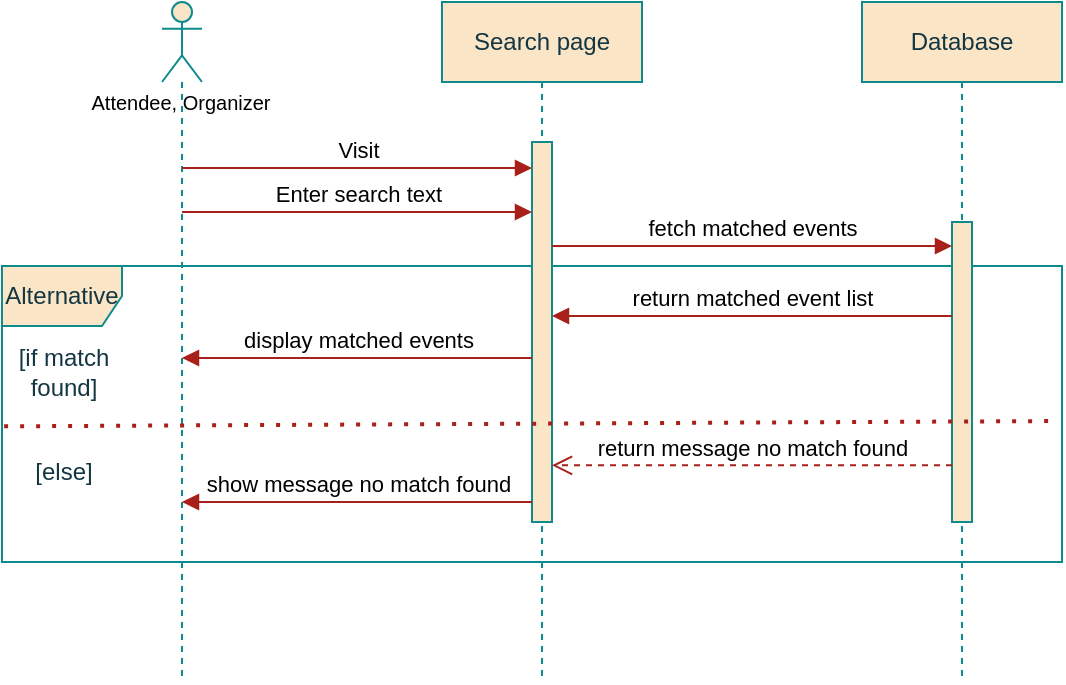 <mxfile version="21.2.0" type="google" pages="17">
  <diagram name="search_rafiqul" id="2YBvvXClWsGukQMizWep">
    <mxGraphModel grid="1" page="1" gridSize="10" guides="1" tooltips="1" connect="1" arrows="1" fold="1" pageScale="1" pageWidth="850" pageHeight="1100" math="0" shadow="0">
      <root>
        <mxCell id="0" />
        <mxCell id="1" parent="0" />
        <mxCell id="GdVBvB4st5xfPVZUEwyh-11" value="Alternative" style="shape=umlFrame;whiteSpace=wrap;html=1;pointerEvents=0;labelBackgroundColor=none;fillColor=#FAE5C7;strokeColor=#0F8B8D;fontColor=#143642;" vertex="1" parent="1">
          <mxGeometry x="170" y="172" width="530" height="148" as="geometry" />
        </mxCell>
        <mxCell id="aM9ryv3xv72pqoxQDRHE-1" value="Database" style="shape=umlLifeline;perimeter=lifelinePerimeter;whiteSpace=wrap;html=1;container=0;dropTarget=0;collapsible=0;recursiveResize=0;outlineConnect=0;portConstraint=eastwest;newEdgeStyle={&quot;edgeStyle&quot;:&quot;elbowEdgeStyle&quot;,&quot;elbow&quot;:&quot;vertical&quot;,&quot;curved&quot;:0,&quot;rounded&quot;:0};labelBackgroundColor=none;fillColor=#FAE5C7;strokeColor=#0F8B8D;fontColor=#143642;" vertex="1" parent="1">
          <mxGeometry x="600" y="40" width="100" height="340" as="geometry" />
        </mxCell>
        <mxCell id="aM9ryv3xv72pqoxQDRHE-2" value="" style="html=1;points=[];perimeter=orthogonalPerimeter;outlineConnect=0;targetShapes=umlLifeline;portConstraint=eastwest;newEdgeStyle={&quot;edgeStyle&quot;:&quot;elbowEdgeStyle&quot;,&quot;elbow&quot;:&quot;vertical&quot;,&quot;curved&quot;:0,&quot;rounded&quot;:0};labelBackgroundColor=none;fillColor=#FAE5C7;strokeColor=#0F8B8D;fontColor=#143642;" vertex="1" parent="aM9ryv3xv72pqoxQDRHE-1">
          <mxGeometry x="45" y="110" width="10" height="150" as="geometry" />
        </mxCell>
        <mxCell id="GdVBvB4st5xfPVZUEwyh-1" value="Search page" style="shape=umlLifeline;perimeter=lifelinePerimeter;whiteSpace=wrap;html=1;container=0;dropTarget=0;collapsible=0;recursiveResize=0;outlineConnect=0;portConstraint=eastwest;newEdgeStyle={&quot;edgeStyle&quot;:&quot;elbowEdgeStyle&quot;,&quot;elbow&quot;:&quot;vertical&quot;,&quot;curved&quot;:0,&quot;rounded&quot;:0};labelBackgroundColor=none;fillColor=#FAE5C7;strokeColor=#0F8B8D;fontColor=#143642;" vertex="1" parent="1">
          <mxGeometry x="390" y="40" width="100" height="340" as="geometry" />
        </mxCell>
        <mxCell id="GdVBvB4st5xfPVZUEwyh-2" value="" style="html=1;points=[];perimeter=orthogonalPerimeter;outlineConnect=0;targetShapes=umlLifeline;portConstraint=eastwest;newEdgeStyle={&quot;edgeStyle&quot;:&quot;elbowEdgeStyle&quot;,&quot;elbow&quot;:&quot;vertical&quot;,&quot;curved&quot;:0,&quot;rounded&quot;:0};labelBackgroundColor=none;fillColor=#FAE5C7;strokeColor=#0F8B8D;fontColor=#143642;" vertex="1" parent="GdVBvB4st5xfPVZUEwyh-1">
          <mxGeometry x="45" y="70" width="10" height="190" as="geometry" />
        </mxCell>
        <mxCell id="GdVBvB4st5xfPVZUEwyh-5" value="" style="shape=umlLifeline;perimeter=lifelinePerimeter;whiteSpace=wrap;html=1;container=1;dropTarget=0;collapsible=0;recursiveResize=0;outlineConnect=0;portConstraint=eastwest;newEdgeStyle={&quot;edgeStyle&quot;:&quot;elbowEdgeStyle&quot;,&quot;elbow&quot;:&quot;vertical&quot;,&quot;curved&quot;:0,&quot;rounded&quot;:0};participant=umlActor;labelBackgroundColor=none;fillColor=#FAE5C7;strokeColor=#0F8B8D;fontColor=#143642;" vertex="1" parent="1">
          <mxGeometry x="250" y="40" width="20" height="340" as="geometry" />
        </mxCell>
        <mxCell id="GdVBvB4st5xfPVZUEwyh-7" value="Visit" style="html=1;verticalAlign=bottom;endArrow=block;edgeStyle=elbowEdgeStyle;elbow=vertical;curved=0;rounded=0;labelBackgroundColor=none;strokeColor=#A8201A;fontColor=default;" edge="1" parent="1" source="GdVBvB4st5xfPVZUEwyh-5">
          <mxGeometry relative="1" as="geometry">
            <mxPoint x="290.024" y="123" as="sourcePoint" />
            <Array as="points">
              <mxPoint x="395" y="123" />
            </Array>
            <mxPoint x="435" y="123" as="targetPoint" />
          </mxGeometry>
        </mxCell>
        <mxCell id="GdVBvB4st5xfPVZUEwyh-8" value="fetch matched events" style="html=1;verticalAlign=bottom;endArrow=block;edgeStyle=elbowEdgeStyle;elbow=vertical;curved=0;rounded=0;labelBackgroundColor=none;strokeColor=#A8201A;fontColor=default;" edge="1" parent="1" target="aM9ryv3xv72pqoxQDRHE-2">
          <mxGeometry relative="1" as="geometry">
            <mxPoint x="445" y="162.0" as="sourcePoint" />
            <Array as="points">
              <mxPoint x="540" y="162" />
            </Array>
            <mxPoint x="565" y="162.0" as="targetPoint" />
          </mxGeometry>
        </mxCell>
        <mxCell id="GdVBvB4st5xfPVZUEwyh-9" value="Enter search text" style="html=1;verticalAlign=bottom;endArrow=block;edgeStyle=elbowEdgeStyle;elbow=vertical;curved=0;rounded=0;labelBackgroundColor=none;strokeColor=#A8201A;fontColor=default;" edge="1" parent="1" source="GdVBvB4st5xfPVZUEwyh-5">
          <mxGeometry relative="1" as="geometry">
            <mxPoint x="290.024" y="145" as="sourcePoint" />
            <Array as="points">
              <mxPoint x="415" y="145" />
            </Array>
            <mxPoint x="435" y="145" as="targetPoint" />
          </mxGeometry>
        </mxCell>
        <mxCell id="aM9ryv3xv72pqoxQDRHE-8" value="return matched event list" style="html=1;verticalAlign=bottom;endArrow=block;endSize=6;edgeStyle=elbowEdgeStyle;elbow=vertical;curved=0;rounded=0;labelBackgroundColor=none;strokeColor=#A8201A;fontColor=default;endFill=1;" edge="1" parent="1" source="aM9ryv3xv72pqoxQDRHE-2">
          <mxGeometry relative="1" as="geometry">
            <mxPoint x="445" y="197" as="targetPoint" />
            <Array as="points">
              <mxPoint x="530" y="197" />
            </Array>
            <mxPoint x="565" y="197" as="sourcePoint" />
          </mxGeometry>
        </mxCell>
        <mxCell id="GdVBvB4st5xfPVZUEwyh-12" value="" style="endArrow=none;dashed=1;html=1;dashPattern=1 3;strokeWidth=2;rounded=0;exitX=0.002;exitY=0.393;exitDx=0;exitDy=0;exitPerimeter=0;entryX=0.998;entryY=0.375;entryDx=0;entryDy=0;entryPerimeter=0;labelBackgroundColor=none;strokeColor=#A8201A;fontColor=default;" edge="1" parent="1">
          <mxGeometry width="50" height="50" relative="1" as="geometry">
            <mxPoint x="171.06" y="252.164" as="sourcePoint" />
            <mxPoint x="698.94" y="249.5" as="targetPoint" />
          </mxGeometry>
        </mxCell>
        <mxCell id="GdVBvB4st5xfPVZUEwyh-13" value="[if match found]" style="text;html=1;strokeColor=none;fillColor=none;align=center;verticalAlign=middle;whiteSpace=wrap;rounded=0;labelBackgroundColor=none;fontColor=#143642;" vertex="1" parent="1">
          <mxGeometry x="171" y="210" width="60" height="30" as="geometry" />
        </mxCell>
        <mxCell id="GdVBvB4st5xfPVZUEwyh-14" value="[else]" style="text;html=1;strokeColor=none;fillColor=none;align=center;verticalAlign=middle;whiteSpace=wrap;rounded=0;labelBackgroundColor=none;fontColor=#143642;" vertex="1" parent="1">
          <mxGeometry x="171" y="260" width="60" height="30" as="geometry" />
        </mxCell>
        <mxCell id="GdVBvB4st5xfPVZUEwyh-16" value="display matched events" style="html=1;verticalAlign=bottom;endArrow=block;edgeStyle=elbowEdgeStyle;elbow=vertical;curved=0;rounded=0;labelBackgroundColor=none;strokeColor=#A8201A;fontColor=default;" edge="1" parent="1" target="GdVBvB4st5xfPVZUEwyh-5">
          <mxGeometry relative="1" as="geometry">
            <mxPoint x="435" y="218" as="sourcePoint" />
            <Array as="points">
              <mxPoint x="424.98" y="218" />
            </Array>
            <mxPoint x="290.024" y="218" as="targetPoint" />
          </mxGeometry>
        </mxCell>
        <mxCell id="GdVBvB4st5xfPVZUEwyh-17" value="return message no match found" style="html=1;verticalAlign=bottom;endArrow=open;dashed=1;endSize=8;edgeStyle=elbowEdgeStyle;elbow=vertical;curved=0;rounded=0;labelBackgroundColor=none;strokeColor=#A8201A;fontColor=default;" edge="1" parent="1" source="aM9ryv3xv72pqoxQDRHE-2" target="GdVBvB4st5xfPVZUEwyh-2">
          <mxGeometry relative="1" as="geometry">
            <mxPoint x="450" y="271.66" as="targetPoint" />
            <Array as="points">
              <mxPoint x="535" y="271.66" />
            </Array>
            <mxPoint x="570" y="271.66" as="sourcePoint" />
          </mxGeometry>
        </mxCell>
        <mxCell id="GdVBvB4st5xfPVZUEwyh-18" value="show message no match found" style="html=1;verticalAlign=bottom;endArrow=block;edgeStyle=elbowEdgeStyle;elbow=vertical;curved=0;rounded=0;labelBackgroundColor=none;strokeColor=#A8201A;fontColor=default;" edge="1" parent="1" source="GdVBvB4st5xfPVZUEwyh-2" target="GdVBvB4st5xfPVZUEwyh-5">
          <mxGeometry relative="1" as="geometry">
            <mxPoint x="424.98" y="290" as="sourcePoint" />
            <Array as="points">
              <mxPoint x="414.96" y="290" />
            </Array>
            <mxPoint x="300" y="290" as="targetPoint" />
          </mxGeometry>
        </mxCell>
        <mxCell id="lexoV51Wl1WSTn0UKERQ-1" value="&lt;font style=&quot;font-size: 10px;&quot;&gt;Attendee, Organizer&lt;/font&gt;&lt;span id=&quot;docs-internal-guid-12dad754-7fff-e060-fdd3-b47e092284d5&quot;&gt;&lt;/span&gt;" style="text;html=1;align=center;verticalAlign=middle;resizable=0;points=[];autosize=1;strokeColor=none;fillColor=none;" vertex="1" parent="1">
          <mxGeometry x="204" y="75" width="110" height="30" as="geometry" />
        </mxCell>
      </root>
    </mxGraphModel>
  </diagram>
  <diagram id="97bE4nPvinmU3ZvdzLsL" name="mark_rafiqul">
    <mxGraphModel grid="1" page="1" gridSize="10" guides="1" tooltips="1" connect="1" arrows="1" fold="1" pageScale="1" pageWidth="850" pageHeight="1100" math="0" shadow="0">
      <root>
        <mxCell id="0" />
        <mxCell id="1" parent="0" />
        <mxCell id="_mXQNgfLbOhn4ot8-mpl-1" value="" style="endArrow=none;dashed=1;html=1;dashPattern=1 3;strokeWidth=2;rounded=0;entryX=-0.002;entryY=0.521;entryDx=0;entryDy=0;entryPerimeter=0;labelBackgroundColor=none;strokeColor=#A8201A;fontColor=default;exitX=1.002;exitY=0.517;exitDx=0;exitDy=0;exitPerimeter=0;" edge="1" parent="1" source="oojBmcRiJjgw4gvJyf2N-1" target="oojBmcRiJjgw4gvJyf2N-1">
          <mxGeometry width="50" height="50" relative="1" as="geometry">
            <mxPoint x="671.46" y="229" as="sourcePoint" />
            <mxPoint x="634.34" y="224.17" as="targetPoint" />
            <Array as="points" />
          </mxGeometry>
        </mxCell>
        <mxCell id="krUFCqYUcBAijSy6HKdd-2" value="Database" style="shape=umlLifeline;perimeter=lifelinePerimeter;whiteSpace=wrap;html=1;container=0;dropTarget=0;collapsible=0;recursiveResize=0;outlineConnect=0;portConstraint=eastwest;newEdgeStyle={&quot;edgeStyle&quot;:&quot;elbowEdgeStyle&quot;,&quot;elbow&quot;:&quot;vertical&quot;,&quot;curved&quot;:0,&quot;rounded&quot;:0};rounded=0;labelBackgroundColor=none;fillColor=#FAE5C7;strokeColor=#0F8B8D;fontColor=#143642;" vertex="1" parent="1">
          <mxGeometry x="661.46" y="40" width="100" height="400" as="geometry" />
        </mxCell>
        <mxCell id="krUFCqYUcBAijSy6HKdd-3" value="" style="html=1;points=[];perimeter=orthogonalPerimeter;outlineConnect=0;targetShapes=umlLifeline;portConstraint=eastwest;newEdgeStyle={&quot;edgeStyle&quot;:&quot;elbowEdgeStyle&quot;,&quot;elbow&quot;:&quot;vertical&quot;,&quot;curved&quot;:0,&quot;rounded&quot;:0};rounded=0;labelBackgroundColor=none;fillColor=#FAE5C7;strokeColor=#0F8B8D;fontColor=#143642;" vertex="1" parent="krUFCqYUcBAijSy6HKdd-2">
          <mxGeometry x="45" y="90" width="10" height="140" as="geometry" />
        </mxCell>
        <mxCell id="krUFCqYUcBAijSy6HKdd-6" value="" style="shape=umlLifeline;perimeter=lifelinePerimeter;whiteSpace=wrap;html=1;container=1;dropTarget=0;collapsible=0;recursiveResize=0;outlineConnect=0;portConstraint=eastwest;newEdgeStyle={&quot;edgeStyle&quot;:&quot;elbowEdgeStyle&quot;,&quot;elbow&quot;:&quot;vertical&quot;,&quot;curved&quot;:0,&quot;rounded&quot;:0};participant=umlActor;rounded=0;labelBackgroundColor=none;fillColor=#FAE5C7;strokeColor=#0F8B8D;fontColor=#143642;" vertex="1" parent="1">
          <mxGeometry x="106.46" y="40" width="20" height="400" as="geometry" />
        </mxCell>
        <mxCell id="krUFCqYUcBAijSy6HKdd-18" value="event list page" style="shape=umlLifeline;perimeter=lifelinePerimeter;whiteSpace=wrap;html=1;container=0;dropTarget=0;collapsible=0;recursiveResize=0;outlineConnect=0;portConstraint=eastwest;newEdgeStyle={&quot;edgeStyle&quot;:&quot;elbowEdgeStyle&quot;,&quot;elbow&quot;:&quot;vertical&quot;,&quot;curved&quot;:0,&quot;rounded&quot;:0};rounded=0;labelBackgroundColor=none;fillColor=#FAE5C7;strokeColor=#0F8B8D;fontColor=#143642;" vertex="1" parent="1">
          <mxGeometry x="251.46" y="40" width="100" height="400" as="geometry" />
        </mxCell>
        <mxCell id="krUFCqYUcBAijSy6HKdd-19" value="" style="html=1;points=[];perimeter=orthogonalPerimeter;outlineConnect=0;targetShapes=umlLifeline;portConstraint=eastwest;newEdgeStyle={&quot;edgeStyle&quot;:&quot;elbowEdgeStyle&quot;,&quot;elbow&quot;:&quot;vertical&quot;,&quot;curved&quot;:0,&quot;rounded&quot;:0};rounded=0;labelBackgroundColor=none;fillColor=#FAE5C7;strokeColor=#0F8B8D;fontColor=#143642;" vertex="1" parent="krUFCqYUcBAijSy6HKdd-18">
          <mxGeometry x="45" y="72" width="10" height="168" as="geometry" />
        </mxCell>
        <mxCell id="PGMVq5VAiVdj3Q7PAJXo-3" value="" style="html=1;points=[];perimeter=orthogonalPerimeter;outlineConnect=0;targetShapes=umlLifeline;portConstraint=eastwest;newEdgeStyle={&quot;edgeStyle&quot;:&quot;elbowEdgeStyle&quot;,&quot;elbow&quot;:&quot;vertical&quot;,&quot;curved&quot;:0,&quot;rounded&quot;:0};rounded=0;labelBackgroundColor=none;fillColor=#FAE5C7;strokeColor=#0F8B8D;fontColor=#143642;" vertex="1" parent="krUFCqYUcBAijSy6HKdd-18">
          <mxGeometry x="45" y="270" width="10" height="90" as="geometry" />
        </mxCell>
        <mxCell id="krUFCqYUcBAijSy6HKdd-21" value="Visit" style="html=1;verticalAlign=bottom;endArrow=block;edgeStyle=elbowEdgeStyle;elbow=vertical;curved=0;rounded=0;labelBackgroundColor=none;strokeColor=#A8201A;fontColor=default;" edge="1" parent="1">
          <mxGeometry relative="1" as="geometry">
            <mxPoint x="115.96" y="126" as="sourcePoint" />
            <Array as="points" />
            <mxPoint x="296.46" y="126" as="targetPoint" />
          </mxGeometry>
        </mxCell>
        <mxCell id="krUFCqYUcBAijSy6HKdd-22" value="choose an event" style="html=1;verticalAlign=bottom;endArrow=block;edgeStyle=elbowEdgeStyle;elbow=vertical;curved=0;rounded=0;labelBackgroundColor=none;strokeColor=#A8201A;fontColor=default;" edge="1" parent="1">
          <mxGeometry relative="1" as="geometry">
            <mxPoint x="116.46" y="330" as="sourcePoint" />
            <Array as="points" />
            <mxPoint x="296.96" y="330" as="targetPoint" />
          </mxGeometry>
        </mxCell>
        <mxCell id="krUFCqYUcBAijSy6HKdd-23" value="event added to marked list" style="html=1;verticalAlign=bottom;endArrow=block;edgeStyle=elbowEdgeStyle;elbow=vertical;curved=0;rounded=0;labelBackgroundColor=none;strokeColor=#A8201A;fontColor=default;" edge="1" parent="1">
          <mxGeometry relative="1" as="geometry">
            <mxPoint x="306.46" y="363" as="sourcePoint" />
            <Array as="points" />
            <mxPoint x="706.46" y="362.857" as="targetPoint" />
          </mxGeometry>
        </mxCell>
        <mxCell id="krUFCqYUcBAijSy6HKdd-24" value="fetch events" style="html=1;verticalAlign=bottom;endArrow=block;edgeStyle=elbowEdgeStyle;elbow=vertical;curved=0;rounded=0;labelBackgroundColor=none;strokeColor=#A8201A;fontColor=default;" edge="1" parent="1" source="krUFCqYUcBAijSy6HKdd-19" target="krUFCqYUcBAijSy6HKdd-3">
          <mxGeometry relative="1" as="geometry">
            <mxPoint x="301.46" y="133.14" as="sourcePoint" />
            <Array as="points">
              <mxPoint x="371.46" y="140" />
            </Array>
            <mxPoint x="705.96" y="133.14" as="targetPoint" />
          </mxGeometry>
        </mxCell>
        <mxCell id="krUFCqYUcBAijSy6HKdd-25" value="return event list" style="html=1;verticalAlign=bottom;endArrow=block;endSize=6;edgeStyle=elbowEdgeStyle;elbow=vertical;curved=0;rounded=0;labelBackgroundColor=none;strokeColor=#A8201A;fontColor=default;endFill=1;" edge="1" parent="1">
          <mxGeometry relative="1" as="geometry">
            <mxPoint x="306.46" y="172" as="targetPoint" />
            <Array as="points">
              <mxPoint x="586.46" y="172" />
            </Array>
            <mxPoint x="706.46" y="172" as="sourcePoint" />
          </mxGeometry>
        </mxCell>
        <mxCell id="krUFCqYUcBAijSy6HKdd-26" value="display event list" style="html=1;verticalAlign=bottom;endArrow=block;endSize=6;edgeStyle=elbowEdgeStyle;elbow=vertical;curved=0;rounded=0;labelBackgroundColor=none;strokeColor=#A8201A;fontColor=default;endFill=1;" edge="1" parent="1">
          <mxGeometry x="0.003" relative="1" as="geometry">
            <mxPoint x="116.389" y="184" as="targetPoint" />
            <Array as="points">
              <mxPoint x="211.46" y="184" />
            </Array>
            <mxPoint x="296.46" y="184" as="sourcePoint" />
            <mxPoint as="offset" />
          </mxGeometry>
        </mxCell>
        <mxCell id="krUFCqYUcBAijSy6HKdd-28" value="show status message" style="html=1;verticalAlign=bottom;endArrow=block;endSize=6;edgeStyle=elbowEdgeStyle;elbow=vertical;curved=0;rounded=0;labelBackgroundColor=none;strokeColor=#A8201A;fontColor=default;endFill=1;" edge="1" parent="1">
          <mxGeometry relative="1" as="geometry">
            <mxPoint x="116.389" y="395" as="targetPoint" />
            <Array as="points">
              <mxPoint x="271.46" y="395" />
            </Array>
            <mxPoint x="296.46" y="395" as="sourcePoint" />
          </mxGeometry>
        </mxCell>
        <mxCell id="I3V4zYPsSFt4IrZ8W4mH-1" value="&lt;font style=&quot;font-size: 10px;&quot;&gt;Attendee&lt;/font&gt;&lt;span id=&quot;docs-internal-guid-12dad754-7fff-e060-fdd3-b47e092284d5&quot;&gt;&lt;/span&gt;" style="text;html=1;align=center;verticalAlign=middle;resizable=0;points=[];autosize=1;strokeColor=none;fillColor=none;" vertex="1" parent="1">
          <mxGeometry x="87.46" y="72" width="60" height="30" as="geometry" />
        </mxCell>
        <mxCell id="oojBmcRiJjgw4gvJyf2N-1" value="Alternative" style="shape=umlFrame;whiteSpace=wrap;html=1;pointerEvents=0;rounded=0;labelBackgroundColor=none;fillColor=#FAE5C7;strokeColor=#0F8B8D;fontColor=#143642;" vertex="1" parent="1">
          <mxGeometry x="31.46" y="150" width="730" height="151" as="geometry" />
        </mxCell>
        <mxCell id="oojBmcRiJjgw4gvJyf2N-2" value="[if event list &amp;gt; 0]" style="text;html=1;strokeColor=none;fillColor=none;align=center;verticalAlign=middle;whiteSpace=wrap;rounded=0;labelBackgroundColor=none;fontColor=#143642;" vertex="1" parent="1">
          <mxGeometry x="31.46" y="187" width="60" height="30" as="geometry" />
        </mxCell>
        <mxCell id="oojBmcRiJjgw4gvJyf2N-3" value="[else]" style="text;html=1;strokeColor=none;fillColor=none;align=center;verticalAlign=middle;whiteSpace=wrap;rounded=0;labelBackgroundColor=none;fontColor=#143642;" vertex="1" parent="1">
          <mxGeometry x="31.46" y="235" width="60" height="30" as="geometry" />
        </mxCell>
        <mxCell id="PGMVq5VAiVdj3Q7PAJXo-1" value="return message no events found" style="html=1;verticalAlign=bottom;endArrow=open;dashed=1;endSize=8;edgeStyle=elbowEdgeStyle;elbow=vertical;curved=0;rounded=0;labelBackgroundColor=none;strokeColor=#A8201A;fontColor=default;" edge="1" parent="1">
          <mxGeometry relative="1" as="geometry">
            <mxPoint x="306.46" y="256.0" as="targetPoint" />
            <Array as="points">
              <mxPoint x="651.46" y="256" />
              <mxPoint x="596.46" y="503.66" />
            </Array>
            <mxPoint x="706.46" y="256.0" as="sourcePoint" />
          </mxGeometry>
        </mxCell>
        <mxCell id="PGMVq5VAiVdj3Q7PAJXo-2" value="show message no events found" style="html=1;verticalAlign=bottom;endArrow=block;edgeStyle=elbowEdgeStyle;elbow=vertical;curved=0;rounded=0;labelBackgroundColor=none;strokeColor=#A8201A;fontColor=default;" edge="1" parent="1">
          <mxGeometry relative="1" as="geometry">
            <mxPoint x="296.46" y="273.0" as="sourcePoint" />
            <Array as="points">
              <mxPoint x="251.46" y="273" />
            </Array>
            <mxPoint x="116.127" y="273.0" as="targetPoint" />
          </mxGeometry>
        </mxCell>
        <mxCell id="PGMVq5VAiVdj3Q7PAJXo-4" value="click mark event" style="html=1;verticalAlign=bottom;endArrow=block;edgeStyle=elbowEdgeStyle;elbow=vertical;curved=0;rounded=0;labelBackgroundColor=none;strokeColor=#A8201A;fontColor=default;" edge="1" parent="1">
          <mxGeometry relative="1" as="geometry">
            <mxPoint x="116.46" y="350" as="sourcePoint" />
            <Array as="points" />
            <mxPoint x="296.96" y="350" as="targetPoint" />
          </mxGeometry>
        </mxCell>
        <mxCell id="PGMVq5VAiVdj3Q7PAJXo-5" value="" style="html=1;points=[];perimeter=orthogonalPerimeter;outlineConnect=0;targetShapes=umlLifeline;portConstraint=eastwest;newEdgeStyle={&quot;edgeStyle&quot;:&quot;elbowEdgeStyle&quot;,&quot;elbow&quot;:&quot;vertical&quot;,&quot;curved&quot;:0,&quot;rounded&quot;:0};rounded=0;labelBackgroundColor=none;fillColor=#FAE5C7;strokeColor=#0F8B8D;fontColor=#143642;" vertex="1" parent="1">
          <mxGeometry x="706.46" y="350" width="10" height="60" as="geometry" />
        </mxCell>
        <mxCell id="PGMVq5VAiVdj3Q7PAJXo-6" value="return status message" style="html=1;verticalAlign=bottom;endArrow=open;dashed=1;endSize=8;edgeStyle=elbowEdgeStyle;elbow=vertical;curved=0;rounded=0;labelBackgroundColor=none;strokeColor=#A8201A;fontColor=default;" edge="1" parent="1">
          <mxGeometry relative="1" as="geometry">
            <mxPoint x="306.46" y="385" as="targetPoint" />
            <Array as="points">
              <mxPoint x="521.46" y="385" />
              <mxPoint x="406.53" y="395" />
            </Array>
            <mxPoint x="706.46" y="385" as="sourcePoint" />
          </mxGeometry>
        </mxCell>
      </root>
    </mxGraphModel>
  </diagram>
  <diagram id="BICwgfrSd5GX7ucz2Hk9" name="unmark_rafiqul">
    <mxGraphModel grid="1" page="1" gridSize="10" guides="1" tooltips="1" connect="1" arrows="1" fold="1" pageScale="1" pageWidth="850" pageHeight="1100" math="0" shadow="0">
      <root>
        <mxCell id="0" />
        <mxCell id="1" parent="0" />
        <mxCell id="MtBLeRRjyE71C_I6d5JG-1" value="Alternative" style="shape=umlFrame;whiteSpace=wrap;html=1;pointerEvents=0;rounded=0;labelBackgroundColor=none;fillColor=#FAE5C7;strokeColor=#0F8B8D;fontColor=#143642;" vertex="1" parent="1">
          <mxGeometry x="33.65" y="163" width="730" height="151" as="geometry" />
        </mxCell>
        <mxCell id="MtBLeRRjyE71C_I6d5JG-2" value="Database" style="shape=umlLifeline;perimeter=lifelinePerimeter;whiteSpace=wrap;html=1;container=0;dropTarget=0;collapsible=0;recursiveResize=0;outlineConnect=0;portConstraint=eastwest;newEdgeStyle={&quot;edgeStyle&quot;:&quot;elbowEdgeStyle&quot;,&quot;elbow&quot;:&quot;vertical&quot;,&quot;curved&quot;:0,&quot;rounded&quot;:0};rounded=0;labelBackgroundColor=none;fillColor=#FAE5C7;strokeColor=#0F8B8D;fontColor=#143642;" vertex="1" parent="1">
          <mxGeometry x="663.65" y="50" width="100" height="440" as="geometry" />
        </mxCell>
        <mxCell id="MtBLeRRjyE71C_I6d5JG-4" value="" style="html=1;points=[];perimeter=orthogonalPerimeter;outlineConnect=0;targetShapes=umlLifeline;portConstraint=eastwest;newEdgeStyle={&quot;edgeStyle&quot;:&quot;elbowEdgeStyle&quot;,&quot;elbow&quot;:&quot;vertical&quot;,&quot;curved&quot;:0,&quot;rounded&quot;:0};rounded=0;labelBackgroundColor=none;fillColor=#FAE5C7;strokeColor=#0F8B8D;fontColor=#143642;" vertex="1" parent="MtBLeRRjyE71C_I6d5JG-2">
          <mxGeometry x="45" y="87" width="10" height="140" as="geometry" />
        </mxCell>
        <mxCell id="MtBLeRRjyE71C_I6d5JG-5" value="" style="html=1;points=[];perimeter=orthogonalPerimeter;outlineConnect=0;targetShapes=umlLifeline;portConstraint=eastwest;newEdgeStyle={&quot;edgeStyle&quot;:&quot;elbowEdgeStyle&quot;,&quot;elbow&quot;:&quot;vertical&quot;,&quot;curved&quot;:0,&quot;rounded&quot;:0};rounded=0;labelBackgroundColor=none;fillColor=#FAE5C7;strokeColor=#0F8B8D;fontColor=#143642;" vertex="1" parent="MtBLeRRjyE71C_I6d5JG-2">
          <mxGeometry x="45" y="330" width="10" height="60" as="geometry" />
        </mxCell>
        <mxCell id="MtBLeRRjyE71C_I6d5JG-7" value="bookmark page" style="shape=umlLifeline;perimeter=lifelinePerimeter;whiteSpace=wrap;html=1;container=0;dropTarget=0;collapsible=0;recursiveResize=0;outlineConnect=0;portConstraint=eastwest;newEdgeStyle={&quot;edgeStyle&quot;:&quot;elbowEdgeStyle&quot;,&quot;elbow&quot;:&quot;vertical&quot;,&quot;curved&quot;:0,&quot;rounded&quot;:0};rounded=0;labelBackgroundColor=none;fillColor=#FAE5C7;strokeColor=#0F8B8D;fontColor=#143642;" vertex="1" parent="1">
          <mxGeometry x="453.65" y="50" width="100" height="440" as="geometry" />
        </mxCell>
        <mxCell id="MtBLeRRjyE71C_I6d5JG-8" value="" style="html=1;points=[];perimeter=orthogonalPerimeter;outlineConnect=0;targetShapes=umlLifeline;portConstraint=eastwest;newEdgeStyle={&quot;edgeStyle&quot;:&quot;elbowEdgeStyle&quot;,&quot;elbow&quot;:&quot;vertical&quot;,&quot;curved&quot;:0,&quot;rounded&quot;:0};rounded=0;labelBackgroundColor=none;fillColor=#FAE5C7;strokeColor=#0F8B8D;fontColor=#143642;" vertex="1" parent="MtBLeRRjyE71C_I6d5JG-7">
          <mxGeometry x="45" y="67" width="10" height="183" as="geometry" />
        </mxCell>
        <mxCell id="MtBLeRRjyE71C_I6d5JG-9" value="" style="html=1;points=[];perimeter=orthogonalPerimeter;outlineConnect=0;targetShapes=umlLifeline;portConstraint=eastwest;newEdgeStyle={&quot;edgeStyle&quot;:&quot;elbowEdgeStyle&quot;,&quot;elbow&quot;:&quot;vertical&quot;,&quot;curved&quot;:0,&quot;rounded&quot;:0};rounded=0;labelBackgroundColor=none;fillColor=#FAE5C7;strokeColor=#0F8B8D;fontColor=#143642;" vertex="1" parent="MtBLeRRjyE71C_I6d5JG-7">
          <mxGeometry x="45" y="296" width="10" height="104" as="geometry" />
        </mxCell>
        <mxCell id="MtBLeRRjyE71C_I6d5JG-11" value="" style="shape=umlLifeline;perimeter=lifelinePerimeter;whiteSpace=wrap;html=1;container=1;dropTarget=0;collapsible=0;recursiveResize=0;outlineConnect=0;portConstraint=eastwest;newEdgeStyle={&quot;edgeStyle&quot;:&quot;elbowEdgeStyle&quot;,&quot;elbow&quot;:&quot;vertical&quot;,&quot;curved&quot;:0,&quot;rounded&quot;:0};participant=umlActor;rounded=0;labelBackgroundColor=none;fillColor=#FAE5C7;strokeColor=#0F8B8D;fontColor=#143642;" vertex="1" parent="1">
          <mxGeometry x="108.65" y="50" width="20" height="440" as="geometry" />
        </mxCell>
        <mxCell id="MtBLeRRjyE71C_I6d5JG-12" value="Visit" style="html=1;verticalAlign=bottom;endArrow=block;edgeStyle=elbowEdgeStyle;elbow=vertical;curved=0;rounded=0;labelBackgroundColor=none;strokeColor=#A8201A;fontColor=default;" edge="1" parent="1">
          <mxGeometry x="0.0" relative="1" as="geometry">
            <mxPoint x="118.15" y="133" as="sourcePoint" />
            <Array as="points">
              <mxPoint x="458.65" y="133" />
            </Array>
            <mxPoint x="498.65" y="133" as="targetPoint" />
            <mxPoint as="offset" />
          </mxGeometry>
        </mxCell>
        <mxCell id="MtBLeRRjyE71C_I6d5JG-13" value="fetch marked events" style="html=1;verticalAlign=bottom;endArrow=block;edgeStyle=elbowEdgeStyle;elbow=vertical;curved=0;rounded=0;labelBackgroundColor=none;strokeColor=#A8201A;fontColor=default;" edge="1" parent="1">
          <mxGeometry relative="1" as="geometry">
            <mxPoint x="508.65" y="148.0" as="sourcePoint" />
            <Array as="points">
              <mxPoint x="603.65" y="148" />
            </Array>
            <mxPoint x="708.65" y="148" as="targetPoint" />
          </mxGeometry>
        </mxCell>
        <mxCell id="MtBLeRRjyE71C_I6d5JG-14" value="return marked event list" style="html=1;verticalAlign=bottom;endArrow=block;endSize=6;edgeStyle=elbowEdgeStyle;elbow=vertical;curved=0;rounded=0;labelBackgroundColor=none;strokeColor=#A8201A;fontColor=default;endFill=1;" edge="1" parent="1">
          <mxGeometry relative="1" as="geometry">
            <mxPoint x="508.65" y="186" as="targetPoint" />
            <Array as="points">
              <mxPoint x="593.65" y="186" />
            </Array>
            <mxPoint x="708.65" y="186" as="sourcePoint" />
          </mxGeometry>
        </mxCell>
        <mxCell id="MtBLeRRjyE71C_I6d5JG-15" value="" style="endArrow=none;dashed=1;html=1;dashPattern=1 3;strokeWidth=2;rounded=0;exitX=-0.005;exitY=0.523;exitDx=0;exitDy=0;exitPerimeter=0;entryX=1.008;entryY=0.543;entryDx=0;entryDy=0;entryPerimeter=0;labelBackgroundColor=none;strokeColor=#A8201A;fontColor=default;" edge="1" parent="1">
          <mxGeometry width="50" height="50" relative="1" as="geometry">
            <mxPoint x="30.0" y="236.973" as="sourcePoint" />
            <mxPoint x="769.49" y="239.993" as="targetPoint" />
          </mxGeometry>
        </mxCell>
        <mxCell id="MtBLeRRjyE71C_I6d5JG-16" value="[if marked list &amp;gt; 0]" style="text;html=1;strokeColor=none;fillColor=none;align=center;verticalAlign=middle;whiteSpace=wrap;rounded=0;labelBackgroundColor=none;fontColor=#143642;" vertex="1" parent="1">
          <mxGeometry x="33.65" y="201" width="60" height="30" as="geometry" />
        </mxCell>
        <mxCell id="MtBLeRRjyE71C_I6d5JG-17" value="[else]" style="text;html=1;strokeColor=none;fillColor=none;align=center;verticalAlign=middle;whiteSpace=wrap;rounded=0;labelBackgroundColor=none;fontColor=#143642;" vertex="1" parent="1">
          <mxGeometry x="33.65" y="249" width="60" height="30" as="geometry" />
        </mxCell>
        <mxCell id="MtBLeRRjyE71C_I6d5JG-18" value="display marked events" style="html=1;verticalAlign=bottom;endArrow=block;edgeStyle=elbowEdgeStyle;elbow=vertical;curved=0;rounded=0;labelBackgroundColor=none;strokeColor=#A8201A;fontColor=default;" edge="1" parent="1">
          <mxGeometry relative="1" as="geometry">
            <mxPoint x="498.65" y="208" as="sourcePoint" />
            <Array as="points">
              <mxPoint x="488.63" y="208" />
            </Array>
            <mxPoint x="118.15" y="208" as="targetPoint" />
          </mxGeometry>
        </mxCell>
        <mxCell id="MtBLeRRjyE71C_I6d5JG-19" value="return message no events found" style="html=1;verticalAlign=bottom;endArrow=open;dashed=1;endSize=8;edgeStyle=elbowEdgeStyle;elbow=vertical;curved=0;rounded=0;labelBackgroundColor=none;strokeColor=#A8201A;fontColor=default;" edge="1" parent="1">
          <mxGeometry relative="1" as="geometry">
            <mxPoint x="508.65" y="266.66" as="targetPoint" />
            <Array as="points">
              <mxPoint x="598.65" y="266.66" />
            </Array>
            <mxPoint x="708.65" y="266.66" as="sourcePoint" />
          </mxGeometry>
        </mxCell>
        <mxCell id="MtBLeRRjyE71C_I6d5JG-20" value="show message no events found" style="html=1;verticalAlign=bottom;endArrow=block;edgeStyle=elbowEdgeStyle;elbow=vertical;curved=0;rounded=0;labelBackgroundColor=none;strokeColor=#A8201A;fontColor=default;" edge="1" parent="1">
          <mxGeometry relative="1" as="geometry">
            <mxPoint x="498.65" y="286" as="sourcePoint" />
            <Array as="points">
              <mxPoint x="478.61" y="286" />
            </Array>
            <mxPoint x="118.579" y="286" as="targetPoint" />
          </mxGeometry>
        </mxCell>
        <mxCell id="MtBLeRRjyE71C_I6d5JG-21" value="choose an event" style="html=1;verticalAlign=bottom;endArrow=block;edgeStyle=elbowEdgeStyle;elbow=vertical;curved=0;rounded=0;labelBackgroundColor=none;strokeColor=#A8201A;fontColor=default;" edge="1" parent="1">
          <mxGeometry relative="1" as="geometry">
            <mxPoint x="118.46" y="358" as="sourcePoint" />
            <Array as="points">
              <mxPoint x="304.15" y="358" />
            </Array>
            <mxPoint x="498.65" y="358" as="targetPoint" />
          </mxGeometry>
        </mxCell>
        <mxCell id="MtBLeRRjyE71C_I6d5JG-30" value="return status message" style="html=1;verticalAlign=bottom;endArrow=open;dashed=1;endSize=8;edgeStyle=elbowEdgeStyle;elbow=vertical;curved=0;rounded=0;labelBackgroundColor=none;strokeColor=#A8201A;fontColor=default;" edge="1" parent="1">
          <mxGeometry relative="1" as="geometry">
            <mxPoint x="508.65" y="423" as="targetPoint" />
            <Array as="points">
              <mxPoint x="578.65" y="423" />
            </Array>
            <mxPoint x="708.65" y="423" as="sourcePoint" />
          </mxGeometry>
        </mxCell>
        <mxCell id="MtBLeRRjyE71C_I6d5JG-32" value="event removed from marked list" style="html=1;verticalAlign=bottom;endArrow=block;edgeStyle=elbowEdgeStyle;elbow=vertical;curved=0;rounded=0;labelBackgroundColor=none;strokeColor=#A8201A;fontColor=default;" edge="1" parent="1">
          <mxGeometry relative="1" as="geometry">
            <mxPoint x="508.65" y="397" as="sourcePoint" />
            <Array as="points">
              <mxPoint x="593.65" y="397" />
              <mxPoint x="319.34" y="397" />
            </Array>
            <mxPoint x="708.65" y="397" as="targetPoint" />
          </mxGeometry>
        </mxCell>
        <mxCell id="MtBLeRRjyE71C_I6d5JG-33" value="show status message" style="html=1;verticalAlign=bottom;endArrow=block;endSize=6;edgeStyle=elbowEdgeStyle;elbow=vertical;curved=0;rounded=0;labelBackgroundColor=none;strokeColor=#A8201A;fontColor=default;endFill=1;" edge="1" parent="1">
          <mxGeometry relative="1" as="geometry">
            <mxPoint x="118.46" y="442" as="targetPoint" />
            <Array as="points">
              <mxPoint x="328.72" y="442" />
            </Array>
            <mxPoint x="498.65" y="442" as="sourcePoint" />
          </mxGeometry>
        </mxCell>
        <mxCell id="MtBLeRRjyE71C_I6d5JG-44" value="&lt;font style=&quot;font-size: 10px;&quot;&gt;Attendee&lt;/font&gt;&lt;span id=&quot;docs-internal-guid-12dad754-7fff-e060-fdd3-b47e092284d5&quot;&gt;&lt;/span&gt;" style="text;html=1;align=center;verticalAlign=middle;resizable=0;points=[];autosize=1;strokeColor=none;fillColor=none;" vertex="1" parent="1">
          <mxGeometry x="89.65" y="82" width="60" height="30" as="geometry" />
        </mxCell>
        <mxCell id="XRiGrwKdq9Jk-HnfS6sE-1" value="click unmark event&amp;nbsp;" style="html=1;verticalAlign=bottom;endArrow=block;edgeStyle=elbowEdgeStyle;elbow=vertical;curved=0;rounded=0;labelBackgroundColor=none;strokeColor=#A8201A;fontColor=default;" edge="1" parent="1">
          <mxGeometry relative="1" as="geometry">
            <mxPoint x="118.65" y="380" as="sourcePoint" />
            <Array as="points">
              <mxPoint x="304.34" y="380" />
            </Array>
            <mxPoint x="498.84" y="380" as="targetPoint" />
          </mxGeometry>
        </mxCell>
      </root>
    </mxGraphModel>
  </diagram>
  <diagram id="KqoAO-Q8nGNM159AzAtf" name="tag_rafiqul">
    <mxGraphModel grid="1" page="1" gridSize="10" guides="1" tooltips="1" connect="1" arrows="1" fold="1" pageScale="1" pageWidth="850" pageHeight="1100" math="0" shadow="0">
      <root>
        <mxCell id="0" />
        <mxCell id="1" parent="0" />
        <mxCell id="ux31OXZ_Ii09JltSq7Jh-1" value="Alternative" style="shape=umlFrame;whiteSpace=wrap;html=1;pointerEvents=0;rounded=0;labelBackgroundColor=none;fillColor=#FAE5C7;strokeColor=#0F8B8D;fontColor=#143642;" vertex="1" parent="1">
          <mxGeometry x="63.65" y="163" width="730" height="151" as="geometry" />
        </mxCell>
        <mxCell id="ux31OXZ_Ii09JltSq7Jh-2" value="Database" style="shape=umlLifeline;perimeter=lifelinePerimeter;whiteSpace=wrap;html=1;container=0;dropTarget=0;collapsible=0;recursiveResize=0;outlineConnect=0;portConstraint=eastwest;newEdgeStyle={&quot;edgeStyle&quot;:&quot;elbowEdgeStyle&quot;,&quot;elbow&quot;:&quot;vertical&quot;,&quot;curved&quot;:0,&quot;rounded&quot;:0};rounded=0;labelBackgroundColor=none;fillColor=#FAE5C7;strokeColor=#0F8B8D;fontColor=#143642;" vertex="1" parent="1">
          <mxGeometry x="693.65" y="50" width="100" height="440" as="geometry" />
        </mxCell>
        <mxCell id="ux31OXZ_Ii09JltSq7Jh-4" value="" style="html=1;points=[];perimeter=orthogonalPerimeter;outlineConnect=0;targetShapes=umlLifeline;portConstraint=eastwest;newEdgeStyle={&quot;edgeStyle&quot;:&quot;elbowEdgeStyle&quot;,&quot;elbow&quot;:&quot;vertical&quot;,&quot;curved&quot;:0,&quot;rounded&quot;:0};rounded=0;labelBackgroundColor=none;fillColor=#FAE5C7;strokeColor=#0F8B8D;fontColor=#143642;" vertex="1" parent="ux31OXZ_Ii09JltSq7Jh-2">
          <mxGeometry x="45" y="88" width="10" height="140" as="geometry" />
        </mxCell>
        <mxCell id="ux31OXZ_Ii09JltSq7Jh-5" value="" style="html=1;points=[];perimeter=orthogonalPerimeter;outlineConnect=0;targetShapes=umlLifeline;portConstraint=eastwest;newEdgeStyle={&quot;edgeStyle&quot;:&quot;elbowEdgeStyle&quot;,&quot;elbow&quot;:&quot;vertical&quot;,&quot;curved&quot;:0,&quot;rounded&quot;:0};rounded=0;labelBackgroundColor=none;fillColor=#FAE5C7;strokeColor=#0F8B8D;fontColor=#143642;" vertex="1" parent="ux31OXZ_Ii09JltSq7Jh-2">
          <mxGeometry x="45" y="331" width="10" height="60" as="geometry" />
        </mxCell>
        <mxCell id="ux31OXZ_Ii09JltSq7Jh-7" value="events page" style="shape=umlLifeline;perimeter=lifelinePerimeter;whiteSpace=wrap;html=1;container=0;dropTarget=0;collapsible=0;recursiveResize=0;outlineConnect=0;portConstraint=eastwest;newEdgeStyle={&quot;edgeStyle&quot;:&quot;elbowEdgeStyle&quot;,&quot;elbow&quot;:&quot;vertical&quot;,&quot;curved&quot;:0,&quot;rounded&quot;:0};rounded=0;labelBackgroundColor=none;fillColor=#FAE5C7;strokeColor=#0F8B8D;fontColor=#143642;" vertex="1" parent="1">
          <mxGeometry x="483.65" y="50" width="100" height="440" as="geometry" />
        </mxCell>
        <mxCell id="ux31OXZ_Ii09JltSq7Jh-8" value="" style="html=1;points=[];perimeter=orthogonalPerimeter;outlineConnect=0;targetShapes=umlLifeline;portConstraint=eastwest;newEdgeStyle={&quot;edgeStyle&quot;:&quot;elbowEdgeStyle&quot;,&quot;elbow&quot;:&quot;vertical&quot;,&quot;curved&quot;:0,&quot;rounded&quot;:0};rounded=0;labelBackgroundColor=none;fillColor=#FAE5C7;strokeColor=#0F8B8D;fontColor=#143642;" vertex="1" parent="ux31OXZ_Ii09JltSq7Jh-7">
          <mxGeometry x="45" y="68" width="10" height="180" as="geometry" />
        </mxCell>
        <mxCell id="ux31OXZ_Ii09JltSq7Jh-9" value="" style="html=1;points=[];perimeter=orthogonalPerimeter;outlineConnect=0;targetShapes=umlLifeline;portConstraint=eastwest;newEdgeStyle={&quot;edgeStyle&quot;:&quot;elbowEdgeStyle&quot;,&quot;elbow&quot;:&quot;vertical&quot;,&quot;curved&quot;:0,&quot;rounded&quot;:0};rounded=0;labelBackgroundColor=none;fillColor=#FAE5C7;strokeColor=#0F8B8D;fontColor=#143642;" vertex="1" parent="ux31OXZ_Ii09JltSq7Jh-7">
          <mxGeometry x="45" y="297" width="10" height="101" as="geometry" />
        </mxCell>
        <mxCell id="ux31OXZ_Ii09JltSq7Jh-11" value="" style="shape=umlLifeline;perimeter=lifelinePerimeter;whiteSpace=wrap;html=1;container=1;dropTarget=0;collapsible=0;recursiveResize=0;outlineConnect=0;portConstraint=eastwest;newEdgeStyle={&quot;edgeStyle&quot;:&quot;elbowEdgeStyle&quot;,&quot;elbow&quot;:&quot;vertical&quot;,&quot;curved&quot;:0,&quot;rounded&quot;:0};participant=umlActor;rounded=0;labelBackgroundColor=none;fillColor=#FAE5C7;strokeColor=#0F8B8D;fontColor=#143642;" vertex="1" parent="1">
          <mxGeometry x="138.65" y="50" width="20" height="440" as="geometry" />
        </mxCell>
        <mxCell id="ux31OXZ_Ii09JltSq7Jh-12" value="Visit" style="html=1;verticalAlign=bottom;endArrow=block;edgeStyle=elbowEdgeStyle;elbow=vertical;curved=0;rounded=0;labelBackgroundColor=none;strokeColor=#A8201A;fontColor=default;" edge="1" parent="1">
          <mxGeometry x="0.0" relative="1" as="geometry">
            <mxPoint x="148.15" y="134" as="sourcePoint" />
            <Array as="points">
              <mxPoint x="488.65" y="134" />
            </Array>
            <mxPoint x="528.65" y="134" as="targetPoint" />
            <mxPoint as="offset" />
          </mxGeometry>
        </mxCell>
        <mxCell id="ux31OXZ_Ii09JltSq7Jh-13" value="fetch events" style="html=1;verticalAlign=bottom;endArrow=block;edgeStyle=elbowEdgeStyle;elbow=vertical;curved=0;rounded=0;labelBackgroundColor=none;strokeColor=#A8201A;fontColor=default;" edge="1" parent="1">
          <mxGeometry relative="1" as="geometry">
            <mxPoint x="538.65" y="149.0" as="sourcePoint" />
            <Array as="points">
              <mxPoint x="633.65" y="149" />
            </Array>
            <mxPoint x="738.65" y="149" as="targetPoint" />
          </mxGeometry>
        </mxCell>
        <mxCell id="ux31OXZ_Ii09JltSq7Jh-14" value="return event list" style="html=1;verticalAlign=bottom;endArrow=block;endSize=6;edgeStyle=elbowEdgeStyle;elbow=vertical;curved=0;rounded=0;labelBackgroundColor=none;strokeColor=#A8201A;fontColor=default;endFill=1;" edge="1" parent="1">
          <mxGeometry relative="1" as="geometry">
            <mxPoint x="538.65" y="187" as="targetPoint" />
            <Array as="points">
              <mxPoint x="623.65" y="187" />
            </Array>
            <mxPoint x="738.65" y="187" as="sourcePoint" />
          </mxGeometry>
        </mxCell>
        <mxCell id="ux31OXZ_Ii09JltSq7Jh-15" value="" style="endArrow=none;dashed=1;html=1;dashPattern=1 3;strokeWidth=2;rounded=0;exitX=-0.005;exitY=0.523;exitDx=0;exitDy=0;exitPerimeter=0;entryX=1.008;entryY=0.543;entryDx=0;entryDy=0;entryPerimeter=0;labelBackgroundColor=none;strokeColor=#A8201A;fontColor=default;" edge="1" parent="1">
          <mxGeometry width="50" height="50" relative="1" as="geometry">
            <mxPoint x="60.0" y="236.973" as="sourcePoint" />
            <mxPoint x="799.49" y="239.993" as="targetPoint" />
          </mxGeometry>
        </mxCell>
        <mxCell id="ux31OXZ_Ii09JltSq7Jh-16" value="[if event list &amp;gt; 0]" style="text;html=1;strokeColor=none;fillColor=none;align=center;verticalAlign=middle;whiteSpace=wrap;rounded=0;labelBackgroundColor=none;fontColor=#143642;" vertex="1" parent="1">
          <mxGeometry x="63.65" y="200" width="60" height="30" as="geometry" />
        </mxCell>
        <mxCell id="ux31OXZ_Ii09JltSq7Jh-17" value="[else]" style="text;html=1;strokeColor=none;fillColor=none;align=center;verticalAlign=middle;whiteSpace=wrap;rounded=0;labelBackgroundColor=none;fontColor=#143642;" vertex="1" parent="1">
          <mxGeometry x="63.65" y="248" width="60" height="30" as="geometry" />
        </mxCell>
        <mxCell id="ux31OXZ_Ii09JltSq7Jh-18" value="display events" style="html=1;verticalAlign=bottom;endArrow=block;edgeStyle=elbowEdgeStyle;elbow=vertical;curved=0;rounded=0;labelBackgroundColor=none;strokeColor=#A8201A;fontColor=default;" edge="1" parent="1">
          <mxGeometry relative="1" as="geometry">
            <mxPoint x="528.65" y="209" as="sourcePoint" />
            <Array as="points">
              <mxPoint x="518.63" y="209" />
            </Array>
            <mxPoint x="148.15" y="209" as="targetPoint" />
          </mxGeometry>
        </mxCell>
        <mxCell id="ux31OXZ_Ii09JltSq7Jh-19" value="return message no events found" style="html=1;verticalAlign=bottom;endArrow=open;dashed=1;endSize=8;edgeStyle=elbowEdgeStyle;elbow=vertical;curved=0;rounded=0;labelBackgroundColor=none;strokeColor=#A8201A;fontColor=default;" edge="1" parent="1">
          <mxGeometry relative="1" as="geometry">
            <mxPoint x="538.65" y="263.66" as="targetPoint" />
            <Array as="points">
              <mxPoint x="628.65" y="263.66" />
            </Array>
            <mxPoint x="738.65" y="263.66" as="sourcePoint" />
          </mxGeometry>
        </mxCell>
        <mxCell id="ux31OXZ_Ii09JltSq7Jh-20" value="show message no events found" style="html=1;verticalAlign=bottom;endArrow=block;edgeStyle=elbowEdgeStyle;elbow=vertical;curved=0;rounded=0;labelBackgroundColor=none;strokeColor=#A8201A;fontColor=default;" edge="1" parent="1">
          <mxGeometry relative="1" as="geometry">
            <mxPoint x="528.65" y="283" as="sourcePoint" />
            <Array as="points">
              <mxPoint x="508.61" y="283" />
            </Array>
            <mxPoint x="148.579" y="283" as="targetPoint" />
          </mxGeometry>
        </mxCell>
        <mxCell id="ux31OXZ_Ii09JltSq7Jh-21" value="choose an event" style="html=1;verticalAlign=bottom;endArrow=block;edgeStyle=elbowEdgeStyle;elbow=vertical;curved=0;rounded=0;labelBackgroundColor=none;strokeColor=#A8201A;fontColor=default;" edge="1" parent="1">
          <mxGeometry relative="1" as="geometry">
            <mxPoint x="148.46" y="359" as="sourcePoint" />
            <Array as="points">
              <mxPoint x="334.15" y="359" />
            </Array>
            <mxPoint x="528.65" y="359" as="targetPoint" />
          </mxGeometry>
        </mxCell>
        <mxCell id="ux31OXZ_Ii09JltSq7Jh-30" value="return status message" style="html=1;verticalAlign=bottom;endArrow=open;dashed=1;endSize=8;edgeStyle=elbowEdgeStyle;elbow=vertical;curved=0;rounded=0;labelBackgroundColor=none;strokeColor=#A8201A;fontColor=default;" edge="1" parent="1">
          <mxGeometry relative="1" as="geometry">
            <mxPoint x="538.65" y="425" as="targetPoint" />
            <Array as="points">
              <mxPoint x="608.65" y="425" />
            </Array>
            <mxPoint x="738.65" y="425" as="sourcePoint" />
          </mxGeometry>
        </mxCell>
        <mxCell id="ux31OXZ_Ii09JltSq7Jh-32" value="tags added to event" style="html=1;verticalAlign=bottom;endArrow=block;edgeStyle=elbowEdgeStyle;elbow=vertical;curved=0;rounded=0;labelBackgroundColor=none;strokeColor=#A8201A;fontColor=default;" edge="1" parent="1">
          <mxGeometry relative="1" as="geometry">
            <mxPoint x="538.65" y="402" as="sourcePoint" />
            <Array as="points">
              <mxPoint x="623.65" y="402" />
              <mxPoint x="349.34" y="402" />
            </Array>
            <mxPoint x="738.65" y="402" as="targetPoint" />
          </mxGeometry>
        </mxCell>
        <mxCell id="ux31OXZ_Ii09JltSq7Jh-33" value="show status message" style="html=1;verticalAlign=bottom;endArrow=block;endSize=6;edgeStyle=elbowEdgeStyle;elbow=vertical;curved=0;rounded=0;labelBackgroundColor=none;strokeColor=#A8201A;fontColor=default;endFill=1;" edge="1" parent="1">
          <mxGeometry relative="1" as="geometry">
            <mxPoint x="148.46" y="440" as="targetPoint" />
            <Array as="points">
              <mxPoint x="358.72" y="440" />
            </Array>
            <mxPoint x="528.65" y="440" as="sourcePoint" />
          </mxGeometry>
        </mxCell>
        <mxCell id="ux31OXZ_Ii09JltSq7Jh-44" value="&lt;font style=&quot;font-size: 10px;&quot;&gt;Attendee&lt;/font&gt;&lt;span id=&quot;docs-internal-guid-12dad754-7fff-e060-fdd3-b47e092284d5&quot;&gt;&lt;/span&gt;" style="text;html=1;align=center;verticalAlign=middle;resizable=0;points=[];autosize=1;strokeColor=none;fillColor=none;" vertex="1" parent="1">
          <mxGeometry x="119.65" y="82" width="60" height="30" as="geometry" />
        </mxCell>
        <mxCell id="5eCQ6P4ni4LTWtevzuT2-1" value="add tags" style="html=1;verticalAlign=bottom;endArrow=block;edgeStyle=elbowEdgeStyle;elbow=vertical;curved=0;rounded=0;labelBackgroundColor=none;strokeColor=#A8201A;fontColor=default;" edge="1" parent="1">
          <mxGeometry relative="1" as="geometry">
            <mxPoint x="148.46" y="384" as="sourcePoint" />
            <Array as="points">
              <mxPoint x="334.15" y="384" />
            </Array>
            <mxPoint x="528.65" y="384" as="targetPoint" />
          </mxGeometry>
        </mxCell>
      </root>
    </mxGraphModel>
  </diagram>
  <diagram id="bHPkwkstdwv6yM8Nf8HJ" name="untag_rafiqul">
    <mxGraphModel grid="1" page="1" gridSize="10" guides="1" tooltips="1" connect="1" arrows="1" fold="1" pageScale="1" pageWidth="850" pageHeight="1100" math="0" shadow="0">
      <root>
        <mxCell id="0" />
        <mxCell id="1" parent="0" />
        <mxCell id="MsInkvY2GGId5kqeKQbv-24" value="Alternative" style="shape=umlFrame;whiteSpace=wrap;html=1;pointerEvents=0;rounded=0;labelBackgroundColor=none;fillColor=#FAE5C7;strokeColor=#0F8B8D;fontColor=#143642;" vertex="1" parent="1">
          <mxGeometry x="53.65" y="173" width="730" height="151" as="geometry" />
        </mxCell>
        <mxCell id="MsInkvY2GGId5kqeKQbv-25" value="Database" style="shape=umlLifeline;perimeter=lifelinePerimeter;whiteSpace=wrap;html=1;container=0;dropTarget=0;collapsible=0;recursiveResize=0;outlineConnect=0;portConstraint=eastwest;newEdgeStyle={&quot;edgeStyle&quot;:&quot;elbowEdgeStyle&quot;,&quot;elbow&quot;:&quot;vertical&quot;,&quot;curved&quot;:0,&quot;rounded&quot;:0};rounded=0;labelBackgroundColor=none;fillColor=#FAE5C7;strokeColor=#0F8B8D;fontColor=#143642;" vertex="1" parent="1">
          <mxGeometry x="683.65" y="60" width="100" height="440" as="geometry" />
        </mxCell>
        <mxCell id="MsInkvY2GGId5kqeKQbv-26" value="" style="html=1;points=[];perimeter=orthogonalPerimeter;outlineConnect=0;targetShapes=umlLifeline;portConstraint=eastwest;newEdgeStyle={&quot;edgeStyle&quot;:&quot;elbowEdgeStyle&quot;,&quot;elbow&quot;:&quot;vertical&quot;,&quot;curved&quot;:0,&quot;rounded&quot;:0};rounded=0;labelBackgroundColor=none;fillColor=#FAE5C7;strokeColor=#0F8B8D;fontColor=#143642;" vertex="1" parent="MsInkvY2GGId5kqeKQbv-25">
          <mxGeometry x="45" y="88" width="10" height="140" as="geometry" />
        </mxCell>
        <mxCell id="MsInkvY2GGId5kqeKQbv-27" value="" style="html=1;points=[];perimeter=orthogonalPerimeter;outlineConnect=0;targetShapes=umlLifeline;portConstraint=eastwest;newEdgeStyle={&quot;edgeStyle&quot;:&quot;elbowEdgeStyle&quot;,&quot;elbow&quot;:&quot;vertical&quot;,&quot;curved&quot;:0,&quot;rounded&quot;:0};rounded=0;labelBackgroundColor=none;fillColor=#FAE5C7;strokeColor=#0F8B8D;fontColor=#143642;" vertex="1" parent="MsInkvY2GGId5kqeKQbv-25">
          <mxGeometry x="45" y="331" width="10" height="60" as="geometry" />
        </mxCell>
        <mxCell id="MsInkvY2GGId5kqeKQbv-28" value="events page" style="shape=umlLifeline;perimeter=lifelinePerimeter;whiteSpace=wrap;html=1;container=0;dropTarget=0;collapsible=0;recursiveResize=0;outlineConnect=0;portConstraint=eastwest;newEdgeStyle={&quot;edgeStyle&quot;:&quot;elbowEdgeStyle&quot;,&quot;elbow&quot;:&quot;vertical&quot;,&quot;curved&quot;:0,&quot;rounded&quot;:0};rounded=0;labelBackgroundColor=none;fillColor=#FAE5C7;strokeColor=#0F8B8D;fontColor=#143642;" vertex="1" parent="1">
          <mxGeometry x="473.65" y="60" width="100" height="440" as="geometry" />
        </mxCell>
        <mxCell id="MsInkvY2GGId5kqeKQbv-29" value="" style="html=1;points=[];perimeter=orthogonalPerimeter;outlineConnect=0;targetShapes=umlLifeline;portConstraint=eastwest;newEdgeStyle={&quot;edgeStyle&quot;:&quot;elbowEdgeStyle&quot;,&quot;elbow&quot;:&quot;vertical&quot;,&quot;curved&quot;:0,&quot;rounded&quot;:0};rounded=0;labelBackgroundColor=none;fillColor=#FAE5C7;strokeColor=#0F8B8D;fontColor=#143642;" vertex="1" parent="MsInkvY2GGId5kqeKQbv-28">
          <mxGeometry x="45" y="68" width="10" height="180" as="geometry" />
        </mxCell>
        <mxCell id="MsInkvY2GGId5kqeKQbv-30" value="" style="html=1;points=[];perimeter=orthogonalPerimeter;outlineConnect=0;targetShapes=umlLifeline;portConstraint=eastwest;newEdgeStyle={&quot;edgeStyle&quot;:&quot;elbowEdgeStyle&quot;,&quot;elbow&quot;:&quot;vertical&quot;,&quot;curved&quot;:0,&quot;rounded&quot;:0};rounded=0;labelBackgroundColor=none;fillColor=#FAE5C7;strokeColor=#0F8B8D;fontColor=#143642;" vertex="1" parent="MsInkvY2GGId5kqeKQbv-28">
          <mxGeometry x="45" y="297" width="10" height="101" as="geometry" />
        </mxCell>
        <mxCell id="MsInkvY2GGId5kqeKQbv-31" value="" style="shape=umlLifeline;perimeter=lifelinePerimeter;whiteSpace=wrap;html=1;container=1;dropTarget=0;collapsible=0;recursiveResize=0;outlineConnect=0;portConstraint=eastwest;newEdgeStyle={&quot;edgeStyle&quot;:&quot;elbowEdgeStyle&quot;,&quot;elbow&quot;:&quot;vertical&quot;,&quot;curved&quot;:0,&quot;rounded&quot;:0};participant=umlActor;rounded=0;labelBackgroundColor=none;fillColor=#FAE5C7;strokeColor=#0F8B8D;fontColor=#143642;" vertex="1" parent="1">
          <mxGeometry x="128.65" y="60" width="20" height="440" as="geometry" />
        </mxCell>
        <mxCell id="MsInkvY2GGId5kqeKQbv-32" value="Visit" style="html=1;verticalAlign=bottom;endArrow=block;edgeStyle=elbowEdgeStyle;elbow=vertical;curved=0;rounded=0;labelBackgroundColor=none;strokeColor=#A8201A;fontColor=default;" edge="1" parent="1">
          <mxGeometry x="0.0" relative="1" as="geometry">
            <mxPoint x="138.15" y="144" as="sourcePoint" />
            <Array as="points">
              <mxPoint x="478.65" y="144" />
            </Array>
            <mxPoint x="518.65" y="144" as="targetPoint" />
            <mxPoint as="offset" />
          </mxGeometry>
        </mxCell>
        <mxCell id="MsInkvY2GGId5kqeKQbv-33" value="fetch events" style="html=1;verticalAlign=bottom;endArrow=block;edgeStyle=elbowEdgeStyle;elbow=vertical;curved=0;rounded=0;labelBackgroundColor=none;strokeColor=#A8201A;fontColor=default;" edge="1" parent="1">
          <mxGeometry relative="1" as="geometry">
            <mxPoint x="528.65" y="159.0" as="sourcePoint" />
            <Array as="points">
              <mxPoint x="623.65" y="159" />
            </Array>
            <mxPoint x="728.65" y="159" as="targetPoint" />
            <mxPoint as="offset" />
          </mxGeometry>
        </mxCell>
        <mxCell id="MsInkvY2GGId5kqeKQbv-34" value="return event list" style="html=1;verticalAlign=bottom;endArrow=block;endSize=6;edgeStyle=elbowEdgeStyle;elbow=vertical;curved=0;rounded=0;labelBackgroundColor=none;strokeColor=#A8201A;fontColor=default;endFill=1;" edge="1" parent="1">
          <mxGeometry relative="1" as="geometry">
            <mxPoint x="528.65" y="197" as="targetPoint" />
            <Array as="points">
              <mxPoint x="613.65" y="197" />
            </Array>
            <mxPoint x="728.65" y="197" as="sourcePoint" />
          </mxGeometry>
        </mxCell>
        <mxCell id="MsInkvY2GGId5kqeKQbv-35" value="" style="endArrow=none;dashed=1;html=1;dashPattern=1 3;strokeWidth=2;rounded=0;exitX=-0.005;exitY=0.523;exitDx=0;exitDy=0;exitPerimeter=0;entryX=1.008;entryY=0.543;entryDx=0;entryDy=0;entryPerimeter=0;labelBackgroundColor=none;strokeColor=#A8201A;fontColor=default;" edge="1" parent="1">
          <mxGeometry width="50" height="50" relative="1" as="geometry">
            <mxPoint x="50.0" y="246.973" as="sourcePoint" />
            <mxPoint x="789.49" y="249.993" as="targetPoint" />
          </mxGeometry>
        </mxCell>
        <mxCell id="MsInkvY2GGId5kqeKQbv-36" value="[if marked list &amp;gt; 0]" style="text;html=1;strokeColor=none;fillColor=none;align=center;verticalAlign=middle;whiteSpace=wrap;rounded=0;labelBackgroundColor=none;fontColor=#143642;" vertex="1" parent="1">
          <mxGeometry x="53.65" y="210" width="60" height="30" as="geometry" />
        </mxCell>
        <mxCell id="MsInkvY2GGId5kqeKQbv-37" value="[else]" style="text;html=1;strokeColor=none;fillColor=none;align=center;verticalAlign=middle;whiteSpace=wrap;rounded=0;labelBackgroundColor=none;fontColor=#143642;" vertex="1" parent="1">
          <mxGeometry x="53.65" y="258" width="60" height="30" as="geometry" />
        </mxCell>
        <mxCell id="MsInkvY2GGId5kqeKQbv-38" value="display events" style="html=1;verticalAlign=bottom;endArrow=block;edgeStyle=elbowEdgeStyle;elbow=vertical;curved=0;rounded=0;labelBackgroundColor=none;strokeColor=#A8201A;fontColor=default;" edge="1" parent="1">
          <mxGeometry relative="1" as="geometry">
            <mxPoint x="518.65" y="219" as="sourcePoint" />
            <Array as="points">
              <mxPoint x="508.63" y="219" />
            </Array>
            <mxPoint x="138.15" y="219" as="targetPoint" />
          </mxGeometry>
        </mxCell>
        <mxCell id="MsInkvY2GGId5kqeKQbv-39" value="return message no events found" style="html=1;verticalAlign=bottom;endArrow=open;dashed=1;endSize=8;edgeStyle=elbowEdgeStyle;elbow=vertical;curved=0;rounded=0;labelBackgroundColor=none;strokeColor=#A8201A;fontColor=default;" edge="1" parent="1">
          <mxGeometry relative="1" as="geometry">
            <mxPoint x="528.65" y="273.66" as="targetPoint" />
            <Array as="points">
              <mxPoint x="618.65" y="273.66" />
            </Array>
            <mxPoint x="728.65" y="273.66" as="sourcePoint" />
          </mxGeometry>
        </mxCell>
        <mxCell id="MsInkvY2GGId5kqeKQbv-40" value="show message no events found" style="html=1;verticalAlign=bottom;endArrow=block;edgeStyle=elbowEdgeStyle;elbow=vertical;curved=0;rounded=0;labelBackgroundColor=none;strokeColor=#A8201A;fontColor=default;" edge="1" parent="1">
          <mxGeometry relative="1" as="geometry">
            <mxPoint x="518.65" y="293" as="sourcePoint" />
            <Array as="points">
              <mxPoint x="498.61" y="293" />
            </Array>
            <mxPoint x="138.579" y="293" as="targetPoint" />
          </mxGeometry>
        </mxCell>
        <mxCell id="MsInkvY2GGId5kqeKQbv-41" value="choose an event" style="html=1;verticalAlign=bottom;endArrow=block;edgeStyle=elbowEdgeStyle;elbow=vertical;curved=0;rounded=0;labelBackgroundColor=none;strokeColor=#A8201A;fontColor=default;" edge="1" parent="1">
          <mxGeometry relative="1" as="geometry">
            <mxPoint x="138.46" y="369" as="sourcePoint" />
            <Array as="points">
              <mxPoint x="324.15" y="369" />
            </Array>
            <mxPoint x="518.65" y="369" as="targetPoint" />
          </mxGeometry>
        </mxCell>
        <mxCell id="MsInkvY2GGId5kqeKQbv-42" value="return status message" style="html=1;verticalAlign=bottom;endArrow=open;dashed=1;endSize=8;edgeStyle=elbowEdgeStyle;elbow=vertical;curved=0;rounded=0;labelBackgroundColor=none;strokeColor=#A8201A;fontColor=default;" edge="1" parent="1">
          <mxGeometry relative="1" as="geometry">
            <mxPoint x="528.65" y="435" as="targetPoint" />
            <Array as="points">
              <mxPoint x="598.65" y="435" />
            </Array>
            <mxPoint x="728.65" y="435" as="sourcePoint" />
          </mxGeometry>
        </mxCell>
        <mxCell id="MsInkvY2GGId5kqeKQbv-43" value="tags removed from event" style="html=1;verticalAlign=bottom;endArrow=block;edgeStyle=elbowEdgeStyle;elbow=vertical;curved=0;rounded=0;labelBackgroundColor=none;strokeColor=#A8201A;fontColor=default;" edge="1" parent="1">
          <mxGeometry relative="1" as="geometry">
            <mxPoint x="528.65" y="412" as="sourcePoint" />
            <Array as="points">
              <mxPoint x="613.65" y="412" />
              <mxPoint x="339.34" y="412" />
            </Array>
            <mxPoint x="728.65" y="412" as="targetPoint" />
          </mxGeometry>
        </mxCell>
        <mxCell id="MsInkvY2GGId5kqeKQbv-44" value="show status message" style="html=1;verticalAlign=bottom;endArrow=block;endSize=6;edgeStyle=elbowEdgeStyle;elbow=vertical;curved=0;rounded=0;labelBackgroundColor=none;strokeColor=#A8201A;fontColor=default;endFill=1;" edge="1" parent="1">
          <mxGeometry relative="1" as="geometry">
            <mxPoint x="138.46" y="450" as="targetPoint" />
            <Array as="points">
              <mxPoint x="348.72" y="450" />
            </Array>
            <mxPoint x="518.65" y="450" as="sourcePoint" />
          </mxGeometry>
        </mxCell>
        <mxCell id="MsInkvY2GGId5kqeKQbv-45" value="&lt;font style=&quot;font-size: 10px;&quot;&gt;Attendee&lt;/font&gt;&lt;span id=&quot;docs-internal-guid-12dad754-7fff-e060-fdd3-b47e092284d5&quot;&gt;&lt;/span&gt;" style="text;html=1;align=center;verticalAlign=middle;resizable=0;points=[];autosize=1;strokeColor=none;fillColor=none;" vertex="1" parent="1">
          <mxGeometry x="109.65" y="92" width="60" height="30" as="geometry" />
        </mxCell>
        <mxCell id="MsInkvY2GGId5kqeKQbv-46" value="remove tags" style="html=1;verticalAlign=bottom;endArrow=block;edgeStyle=elbowEdgeStyle;elbow=vertical;curved=0;rounded=0;labelBackgroundColor=none;strokeColor=#A8201A;fontColor=default;" edge="1" parent="1">
          <mxGeometry relative="1" as="geometry">
            <mxPoint x="138.46" y="394" as="sourcePoint" />
            <Array as="points">
              <mxPoint x="324.15" y="394" />
            </Array>
            <mxPoint x="518.65" y="394" as="targetPoint" />
          </mxGeometry>
        </mxCell>
      </root>
    </mxGraphModel>
  </diagram>
  <diagram id="f0-oM3xfL10HRpp-Nrld" name="send_message_viktoria">
    <mxGraphModel grid="1" page="1" gridSize="10" guides="1" tooltips="1" connect="1" arrows="1" fold="1" pageScale="1" pageWidth="827" pageHeight="1169" math="0" shadow="0">
      <root>
        <mxCell id="0" />
        <mxCell id="1" parent="0" />
        <mxCell id="1tcOQ7h8CKT8XklcYbpT-2" value="Organizer, Attendee" style="shape=umlActor;verticalLabelPosition=bottom;verticalAlign=top;html=1;labelBackgroundColor=none;fillColor=#FAE5C7;strokeColor=#0F8B8D;fontColor=#143642;" vertex="1" parent="1">
          <mxGeometry x="170" y="365" width="30" height="60" as="geometry" />
        </mxCell>
        <mxCell id="1tcOQ7h8CKT8XklcYbpT-3" value="Event inventory page" style="shape=umlLifeline;perimeter=lifelinePerimeter;whiteSpace=wrap;html=1;container=1;dropTarget=0;collapsible=0;recursiveResize=0;outlineConnect=0;portConstraint=eastwest;newEdgeStyle={&quot;edgeStyle&quot;:&quot;elbowEdgeStyle&quot;,&quot;elbow&quot;:&quot;vertical&quot;,&quot;curved&quot;:0,&quot;rounded&quot;:0};labelBackgroundColor=none;fillColor=#FAE5C7;strokeColor=#0F8B8D;fontColor=#143642;" vertex="1" parent="1">
          <mxGeometry x="290" y="380" width="100" height="330" as="geometry" />
        </mxCell>
        <mxCell id="ZZXA22taitFqeyXCKk2P-1" value="" style="html=1;points=[];perimeter=orthogonalPerimeter;outlineConnect=0;targetShapes=umlLifeline;portConstraint=eastwest;newEdgeStyle={&quot;edgeStyle&quot;:&quot;elbowEdgeStyle&quot;,&quot;elbow&quot;:&quot;vertical&quot;,&quot;curved&quot;:0,&quot;rounded&quot;:0};labelBackgroundColor=none;fillColor=#FAE5C7;strokeColor=#0F8B8D;fontColor=#143642;" vertex="1" parent="1tcOQ7h8CKT8XklcYbpT-3">
          <mxGeometry x="45" y="67" width="10" height="50" as="geometry" />
        </mxCell>
        <mxCell id="1tcOQ7h8CKT8XklcYbpT-4" value="Database" style="shape=umlLifeline;perimeter=lifelinePerimeter;whiteSpace=wrap;html=1;container=1;dropTarget=0;collapsible=0;recursiveResize=0;outlineConnect=0;portConstraint=eastwest;newEdgeStyle={&quot;edgeStyle&quot;:&quot;elbowEdgeStyle&quot;,&quot;elbow&quot;:&quot;vertical&quot;,&quot;curved&quot;:0,&quot;rounded&quot;:0};labelBackgroundColor=none;fillColor=#FAE5C7;strokeColor=#0F8B8D;fontColor=#143642;" vertex="1" parent="1">
          <mxGeometry x="630" y="380" width="100" height="330" as="geometry" />
        </mxCell>
        <mxCell id="ZZXA22taitFqeyXCKk2P-3" value="" style="html=1;points=[];perimeter=orthogonalPerimeter;outlineConnect=0;targetShapes=umlLifeline;portConstraint=eastwest;newEdgeStyle={&quot;edgeStyle&quot;:&quot;elbowEdgeStyle&quot;,&quot;elbow&quot;:&quot;vertical&quot;,&quot;curved&quot;:0,&quot;rounded&quot;:0};labelBackgroundColor=none;fillColor=#FAE5C7;strokeColor=#0F8B8D;fontColor=#143642;" vertex="1" parent="1tcOQ7h8CKT8XklcYbpT-4">
          <mxGeometry x="45" y="100" width="10" height="70" as="geometry" />
        </mxCell>
        <mxCell id="1tcOQ7h8CKT8XklcYbpT-5" value="Event page" style="shape=umlLifeline;perimeter=lifelinePerimeter;whiteSpace=wrap;html=1;container=1;dropTarget=0;collapsible=0;recursiveResize=0;outlineConnect=0;portConstraint=eastwest;newEdgeStyle={&quot;edgeStyle&quot;:&quot;elbowEdgeStyle&quot;,&quot;elbow&quot;:&quot;vertical&quot;,&quot;curved&quot;:0,&quot;rounded&quot;:0};labelBackgroundColor=none;fillColor=#FAE5C7;strokeColor=#0F8B8D;fontColor=#143642;" vertex="1" parent="1">
          <mxGeometry x="440" y="380" width="100" height="330" as="geometry" />
        </mxCell>
        <mxCell id="ZZXA22taitFqeyXCKk2P-2" value="" style="html=1;points=[];perimeter=orthogonalPerimeter;outlineConnect=0;targetShapes=umlLifeline;portConstraint=eastwest;newEdgeStyle={&quot;edgeStyle&quot;:&quot;elbowEdgeStyle&quot;,&quot;elbow&quot;:&quot;vertical&quot;,&quot;curved&quot;:0,&quot;rounded&quot;:0};labelBackgroundColor=none;fillColor=#FAE5C7;strokeColor=#0F8B8D;fontColor=#143642;" vertex="1" parent="1tcOQ7h8CKT8XklcYbpT-5">
          <mxGeometry x="45" y="83" width="10" height="207" as="geometry" />
        </mxCell>
        <mxCell id="1tcOQ7h8CKT8XklcYbpT-6" value="" style="endArrow=none;dashed=1;html=1;rounded=0;entryX=0.5;entryY=0.5;entryDx=0;entryDy=0;entryPerimeter=0;labelBackgroundColor=none;strokeColor=#A8201A;fontColor=default;" edge="1" parent="1" target="1tcOQ7h8CKT8XklcYbpT-2">
          <mxGeometry width="50" height="50" relative="1" as="geometry">
            <mxPoint x="185" y="710" as="sourcePoint" />
            <mxPoint x="190" y="450" as="targetPoint" />
          </mxGeometry>
        </mxCell>
        <mxCell id="1tcOQ7h8CKT8XklcYbpT-7" value="" style="endArrow=classic;html=1;rounded=0;labelBackgroundColor=none;strokeColor=#A8201A;fontColor=default;" edge="1" parent="1" target="ZZXA22taitFqeyXCKk2P-1">
          <mxGeometry width="50" height="50" relative="1" as="geometry">
            <mxPoint x="190" y="460" as="sourcePoint" />
            <mxPoint x="320" y="460" as="targetPoint" />
          </mxGeometry>
        </mxCell>
        <mxCell id="1tcOQ7h8CKT8XklcYbpT-8" value="visit" style="edgeLabel;html=1;align=center;verticalAlign=middle;resizable=0;points=[];labelBackgroundColor=none;fontColor=#143642;" connectable="0" vertex="1" parent="1tcOQ7h8CKT8XklcYbpT-7">
          <mxGeometry x="-0.025" y="1" relative="1" as="geometry">
            <mxPoint y="-5" as="offset" />
          </mxGeometry>
        </mxCell>
        <mxCell id="1tcOQ7h8CKT8XklcYbpT-9" value="" style="endArrow=classic;html=1;rounded=0;labelBackgroundColor=none;strokeColor=#A8201A;fontColor=default;" edge="1" parent="1">
          <mxGeometry width="50" height="50" relative="1" as="geometry">
            <mxPoint x="345" y="477" as="sourcePoint" />
            <mxPoint x="485.0" y="477" as="targetPoint" />
          </mxGeometry>
        </mxCell>
        <mxCell id="1tcOQ7h8CKT8XklcYbpT-10" value="open" style="edgeLabel;html=1;align=center;verticalAlign=middle;resizable=0;points=[];labelBackgroundColor=none;fontColor=#143642;" connectable="0" vertex="1" parent="1tcOQ7h8CKT8XklcYbpT-9">
          <mxGeometry x="-0.025" y="1" relative="1" as="geometry">
            <mxPoint y="-5" as="offset" />
          </mxGeometry>
        </mxCell>
        <mxCell id="1tcOQ7h8CKT8XklcYbpT-11" value="" style="endArrow=classic;html=1;rounded=0;labelBackgroundColor=none;strokeColor=#A8201A;fontColor=default;" edge="1" parent="1" target="ZZXA22taitFqeyXCKk2P-3">
          <mxGeometry width="50" height="50" relative="1" as="geometry">
            <mxPoint x="495.0" y="497" as="sourcePoint" />
            <mxPoint x="660" y="497" as="targetPoint" />
          </mxGeometry>
        </mxCell>
        <mxCell id="1tcOQ7h8CKT8XklcYbpT-12" value="fetch attendees" style="edgeLabel;html=1;align=center;verticalAlign=middle;resizable=0;points=[];labelBackgroundColor=none;fontColor=#143642;" connectable="0" vertex="1" parent="1tcOQ7h8CKT8XklcYbpT-11">
          <mxGeometry x="-0.025" y="1" relative="1" as="geometry">
            <mxPoint y="-5" as="offset" />
          </mxGeometry>
        </mxCell>
        <mxCell id="1tcOQ7h8CKT8XklcYbpT-13" value="Alternative" style="shape=umlFrame;whiteSpace=wrap;html=1;pointerEvents=0;recursiveResize=0;container=1;collapsible=0;width=110;height=30;labelBackgroundColor=none;fillColor=#FAE5C7;strokeColor=#0F8B8D;fontColor=#143642;" vertex="1" parent="1">
          <mxGeometry x="70" y="560" width="640" height="120" as="geometry" />
        </mxCell>
        <mxCell id="1tcOQ7h8CKT8XklcYbpT-14" value="" style="endArrow=none;dashed=1;html=1;rounded=0;labelBackgroundColor=none;strokeColor=#A8201A;fontColor=default;" edge="1" parent="1tcOQ7h8CKT8XklcYbpT-13">
          <mxGeometry width="50" height="50" relative="1" as="geometry">
            <mxPoint y="70" as="sourcePoint" />
            <mxPoint x="640" y="70" as="targetPoint" />
            <Array as="points">
              <mxPoint x="320" y="70" />
              <mxPoint x="560" y="70" />
            </Array>
          </mxGeometry>
        </mxCell>
        <mxCell id="1tcOQ7h8CKT8XklcYbpT-15" value="[else]" style="text;html=1;align=center;verticalAlign=middle;resizable=0;points=[];autosize=1;strokeColor=none;fillColor=none;labelBackgroundColor=none;fontColor=#143642;" vertex="1" parent="1tcOQ7h8CKT8XklcYbpT-13">
          <mxGeometry y="70" width="50" height="30" as="geometry" />
        </mxCell>
        <mxCell id="1tcOQ7h8CKT8XklcYbpT-16" value="[if there are &lt;br&gt;attendees]" style="text;html=1;align=center;verticalAlign=middle;resizable=0;points=[];autosize=1;strokeColor=none;fillColor=none;labelBackgroundColor=none;fontColor=#143642;" vertex="1" parent="1tcOQ7h8CKT8XklcYbpT-13">
          <mxGeometry y="30" width="80" height="40" as="geometry" />
        </mxCell>
        <mxCell id="1tcOQ7h8CKT8XklcYbpT-19" value="return attendees" style="endArrow=block;startArrow=none;endFill=0;startFill=0;endSize=8;html=1;verticalAlign=bottom;dashed=1;labelBackgroundColor=none;rounded=0;strokeColor=#A8201A;fontColor=default;" edge="1" parent="1">
          <mxGeometry width="160" relative="1" as="geometry">
            <mxPoint x="675.0" y="538" as="sourcePoint" />
            <mxPoint x="495.0" y="538" as="targetPoint" />
            <Array as="points" />
          </mxGeometry>
        </mxCell>
        <mxCell id="ZZXA22taitFqeyXCKk2P-4" value="" style="html=1;points=[];perimeter=orthogonalPerimeter;outlineConnect=0;targetShapes=umlLifeline;portConstraint=eastwest;newEdgeStyle={&quot;edgeStyle&quot;:&quot;elbowEdgeStyle&quot;,&quot;elbow&quot;:&quot;vertical&quot;,&quot;curved&quot;:0,&quot;rounded&quot;:0};labelBackgroundColor=none;fillColor=#FAE5C7;strokeColor=#0F8B8D;fontColor=#143642;" vertex="1" parent="1">
          <mxGeometry x="180" y="590" width="10" height="80" as="geometry" />
        </mxCell>
        <mxCell id="1tcOQ7h8CKT8XklcYbpT-18" value="receive the message" style="endArrow=block;startArrow=none;endFill=0;startFill=0;endSize=8;html=1;verticalAlign=bottom;dashed=1;labelBackgroundColor=none;rounded=0;strokeColor=#A8201A;fontColor=default;" edge="1" parent="1">
          <mxGeometry width="160" relative="1" as="geometry">
            <mxPoint x="485.0" y="606" as="sourcePoint" />
            <mxPoint x="190" y="606" as="targetPoint" />
            <Array as="points" />
          </mxGeometry>
        </mxCell>
        <mxCell id="1tcOQ7h8CKT8XklcYbpT-17" value="see the message about 0 attendees" style="endArrow=block;startArrow=none;endFill=0;startFill=0;endSize=8;html=1;verticalAlign=bottom;dashed=1;labelBackgroundColor=none;rounded=0;strokeColor=#A8201A;fontColor=default;" edge="1" parent="1">
          <mxGeometry width="160" relative="1" as="geometry">
            <mxPoint x="485.0" y="658" as="sourcePoint" />
            <mxPoint x="190" y="658" as="targetPoint" />
            <Array as="points" />
          </mxGeometry>
        </mxCell>
      </root>
    </mxGraphModel>
  </diagram>
  <diagram name="attend_viktoria" id="Ij95zNc1emO9Ynt9t0Qk">
    <mxGraphModel grid="1" page="1" gridSize="10" guides="1" tooltips="1" connect="1" arrows="1" fold="1" pageScale="1" pageWidth="827" pageHeight="1169" math="0" shadow="0">
      <root>
        <mxCell id="1kK2YwbTT8tALrQPHvLq-0" />
        <mxCell id="1kK2YwbTT8tALrQPHvLq-1" parent="1kK2YwbTT8tALrQPHvLq-0" />
        <mxCell id="1kK2YwbTT8tALrQPHvLq-2" value="Attendee" style="shape=umlActor;verticalLabelPosition=bottom;verticalAlign=top;html=1;labelBackgroundColor=none;fillColor=#FAE5C7;strokeColor=#0F8B8D;fontColor=#143642;" parent="1kK2YwbTT8tALrQPHvLq-1" vertex="1">
          <mxGeometry x="170" y="365" width="30" height="60" as="geometry" />
        </mxCell>
        <mxCell id="1kK2YwbTT8tALrQPHvLq-3" value="Event inventory page" style="shape=umlLifeline;perimeter=lifelinePerimeter;whiteSpace=wrap;html=1;container=1;dropTarget=0;collapsible=0;recursiveResize=0;outlineConnect=0;portConstraint=eastwest;newEdgeStyle={&quot;edgeStyle&quot;:&quot;elbowEdgeStyle&quot;,&quot;elbow&quot;:&quot;vertical&quot;,&quot;curved&quot;:0,&quot;rounded&quot;:0};labelBackgroundColor=none;fillColor=#FAE5C7;strokeColor=#0F8B8D;fontColor=#143642;" parent="1kK2YwbTT8tALrQPHvLq-1" vertex="1">
          <mxGeometry x="290" y="380" width="100" height="400" as="geometry" />
        </mxCell>
        <mxCell id="1kK2YwbTT8tALrQPHvLq-4" value="" style="html=1;points=[];perimeter=orthogonalPerimeter;outlineConnect=0;targetShapes=umlLifeline;portConstraint=eastwest;newEdgeStyle={&quot;edgeStyle&quot;:&quot;elbowEdgeStyle&quot;,&quot;elbow&quot;:&quot;vertical&quot;,&quot;curved&quot;:0,&quot;rounded&quot;:0};labelBackgroundColor=none;fillColor=#FAE5C7;strokeColor=#0F8B8D;fontColor=#143642;" parent="1kK2YwbTT8tALrQPHvLq-3" vertex="1">
          <mxGeometry x="45" y="67" width="10" height="50" as="geometry" />
        </mxCell>
        <mxCell id="1kK2YwbTT8tALrQPHvLq-5" value="Database" style="shape=umlLifeline;perimeter=lifelinePerimeter;whiteSpace=wrap;html=1;container=1;dropTarget=0;collapsible=0;recursiveResize=0;outlineConnect=0;portConstraint=eastwest;newEdgeStyle={&quot;edgeStyle&quot;:&quot;elbowEdgeStyle&quot;,&quot;elbow&quot;:&quot;vertical&quot;,&quot;curved&quot;:0,&quot;rounded&quot;:0};labelBackgroundColor=none;fillColor=#FAE5C7;strokeColor=#0F8B8D;fontColor=#143642;" parent="1kK2YwbTT8tALrQPHvLq-1" vertex="1">
          <mxGeometry x="630" y="380" width="100" height="400" as="geometry" />
        </mxCell>
        <mxCell id="1kK2YwbTT8tALrQPHvLq-6" value="" style="html=1;points=[];perimeter=orthogonalPerimeter;outlineConnect=0;targetShapes=umlLifeline;portConstraint=eastwest;newEdgeStyle={&quot;edgeStyle&quot;:&quot;elbowEdgeStyle&quot;,&quot;elbow&quot;:&quot;vertical&quot;,&quot;curved&quot;:0,&quot;rounded&quot;:0};labelBackgroundColor=none;fillColor=#FAE5C7;strokeColor=#0F8B8D;fontColor=#143642;" parent="1kK2YwbTT8tALrQPHvLq-5" vertex="1">
          <mxGeometry x="45" y="100" width="10" height="70" as="geometry" />
        </mxCell>
        <mxCell id="1kK2YwbTT8tALrQPHvLq-7" value="Event page" style="shape=umlLifeline;perimeter=lifelinePerimeter;whiteSpace=wrap;html=1;container=1;dropTarget=0;collapsible=0;recursiveResize=0;outlineConnect=0;portConstraint=eastwest;newEdgeStyle={&quot;edgeStyle&quot;:&quot;elbowEdgeStyle&quot;,&quot;elbow&quot;:&quot;vertical&quot;,&quot;curved&quot;:0,&quot;rounded&quot;:0};labelBackgroundColor=none;fillColor=#FAE5C7;strokeColor=#0F8B8D;fontColor=#143642;" parent="1kK2YwbTT8tALrQPHvLq-1" vertex="1">
          <mxGeometry x="440" y="380" width="100" height="400" as="geometry" />
        </mxCell>
        <mxCell id="1kK2YwbTT8tALrQPHvLq-8" value="" style="html=1;points=[];perimeter=orthogonalPerimeter;outlineConnect=0;targetShapes=umlLifeline;portConstraint=eastwest;newEdgeStyle={&quot;edgeStyle&quot;:&quot;elbowEdgeStyle&quot;,&quot;elbow&quot;:&quot;vertical&quot;,&quot;curved&quot;:0,&quot;rounded&quot;:0};labelBackgroundColor=none;fillColor=#FAE5C7;strokeColor=#0F8B8D;fontColor=#143642;" parent="1kK2YwbTT8tALrQPHvLq-7" vertex="1">
          <mxGeometry x="45" y="83" width="10" height="137" as="geometry" />
        </mxCell>
        <mxCell id="1kK2YwbTT8tALrQPHvLq-10" value="" style="endArrow=classic;html=1;rounded=0;labelBackgroundColor=none;strokeColor=#A8201A;fontColor=default;" parent="1kK2YwbTT8tALrQPHvLq-1" target="1kK2YwbTT8tALrQPHvLq-4" edge="1">
          <mxGeometry width="50" height="50" relative="1" as="geometry">
            <mxPoint x="190" y="460" as="sourcePoint" />
            <mxPoint x="320" y="460" as="targetPoint" />
          </mxGeometry>
        </mxCell>
        <mxCell id="1kK2YwbTT8tALrQPHvLq-11" value="visit" style="edgeLabel;html=1;align=center;verticalAlign=middle;resizable=0;points=[];labelBackgroundColor=none;fontColor=#143642;" parent="1kK2YwbTT8tALrQPHvLq-10" connectable="0" vertex="1">
          <mxGeometry x="-0.025" y="1" relative="1" as="geometry">
            <mxPoint y="-5" as="offset" />
          </mxGeometry>
        </mxCell>
        <mxCell id="1kK2YwbTT8tALrQPHvLq-12" value="" style="endArrow=classic;html=1;rounded=0;labelBackgroundColor=none;strokeColor=#A8201A;fontColor=default;" parent="1kK2YwbTT8tALrQPHvLq-1" edge="1">
          <mxGeometry width="50" height="50" relative="1" as="geometry">
            <mxPoint x="345" y="477" as="sourcePoint" />
            <mxPoint x="485.0" y="477" as="targetPoint" />
          </mxGeometry>
        </mxCell>
        <mxCell id="1kK2YwbTT8tALrQPHvLq-13" value="open" style="edgeLabel;html=1;align=center;verticalAlign=middle;resizable=0;points=[];labelBackgroundColor=none;fontColor=#143642;" parent="1kK2YwbTT8tALrQPHvLq-12" connectable="0" vertex="1">
          <mxGeometry x="-0.025" y="1" relative="1" as="geometry">
            <mxPoint y="-5" as="offset" />
          </mxGeometry>
        </mxCell>
        <mxCell id="1kK2YwbTT8tALrQPHvLq-14" value="" style="endArrow=classic;html=1;rounded=0;labelBackgroundColor=none;strokeColor=#A8201A;fontColor=default;" parent="1kK2YwbTT8tALrQPHvLq-1" target="1kK2YwbTT8tALrQPHvLq-6" edge="1">
          <mxGeometry width="50" height="50" relative="1" as="geometry">
            <mxPoint x="495.0" y="497" as="sourcePoint" />
            <mxPoint x="660" y="497" as="targetPoint" />
          </mxGeometry>
        </mxCell>
        <mxCell id="1kK2YwbTT8tALrQPHvLq-15" value="fetch vacancies" style="edgeLabel;html=1;align=center;verticalAlign=middle;resizable=0;points=[];labelBackgroundColor=none;fontColor=#143642;" parent="1kK2YwbTT8tALrQPHvLq-14" connectable="0" vertex="1">
          <mxGeometry x="-0.025" y="1" relative="1" as="geometry">
            <mxPoint y="-5" as="offset" />
          </mxGeometry>
        </mxCell>
        <mxCell id="1kK2YwbTT8tALrQPHvLq-16" value="Alternative" style="shape=umlFrame;whiteSpace=wrap;html=1;pointerEvents=0;recursiveResize=0;container=1;collapsible=0;width=110;height=30;labelBackgroundColor=none;fillColor=#FAE5C7;strokeColor=#0F8B8D;fontColor=#143642;" parent="1kK2YwbTT8tALrQPHvLq-1" vertex="1">
          <mxGeometry x="70" y="550" width="640" height="250" as="geometry" />
        </mxCell>
        <mxCell id="1kK2YwbTT8tALrQPHvLq-17" value="" style="endArrow=none;dashed=1;html=1;rounded=0;labelBackgroundColor=none;strokeColor=#A8201A;fontColor=default;" parent="1kK2YwbTT8tALrQPHvLq-16" edge="1">
          <mxGeometry width="50" height="50" relative="1" as="geometry">
            <mxPoint y="90" as="sourcePoint" />
            <mxPoint x="640" y="90" as="targetPoint" />
            <Array as="points">
              <mxPoint x="320" y="90" />
              <mxPoint x="560" y="90" />
            </Array>
          </mxGeometry>
        </mxCell>
        <mxCell id="1kK2YwbTT8tALrQPHvLq-18" value="[else]" style="text;html=1;align=center;verticalAlign=middle;resizable=0;points=[];autosize=1;strokeColor=none;fillColor=none;labelBackgroundColor=none;fontColor=#143642;" parent="1kK2YwbTT8tALrQPHvLq-16" vertex="1">
          <mxGeometry y="90" width="50" height="30" as="geometry" />
        </mxCell>
        <mxCell id="1kK2YwbTT8tALrQPHvLq-19" value="[if there are &lt;br&gt;no vacancies]" style="text;html=1;align=center;verticalAlign=middle;resizable=0;points=[];autosize=1;strokeColor=none;fillColor=none;labelBackgroundColor=none;fontColor=#143642;" parent="1kK2YwbTT8tALrQPHvLq-16" vertex="1">
          <mxGeometry x="-10" y="30" width="100" height="40" as="geometry" />
        </mxCell>
        <mxCell id="En82SfgpBJPNGaZaxLFJ-6" value="" style="html=1;points=[];perimeter=orthogonalPerimeter;outlineConnect=0;targetShapes=umlLifeline;portConstraint=eastwest;newEdgeStyle={&quot;edgeStyle&quot;:&quot;elbowEdgeStyle&quot;,&quot;elbow&quot;:&quot;vertical&quot;,&quot;curved&quot;:0,&quot;rounded&quot;:0};labelBackgroundColor=none;fillColor=#FAE5C7;strokeColor=#0F8B8D;fontColor=#143642;" vertex="1" parent="1kK2YwbTT8tALrQPHvLq-16">
          <mxGeometry x="415" y="100" width="10" height="107" as="geometry" />
        </mxCell>
        <mxCell id="En82SfgpBJPNGaZaxLFJ-2" value="" style="html=1;points=[];perimeter=orthogonalPerimeter;outlineConnect=0;targetShapes=umlLifeline;portConstraint=eastwest;newEdgeStyle={&quot;edgeStyle&quot;:&quot;elbowEdgeStyle&quot;,&quot;elbow&quot;:&quot;vertical&quot;,&quot;curved&quot;:0,&quot;rounded&quot;:0};labelBackgroundColor=none;fillColor=#FAE5C7;strokeColor=#0F8B8D;fontColor=#143642;" vertex="1" parent="1kK2YwbTT8tALrQPHvLq-16">
          <mxGeometry x="605" y="118.5" width="10" height="70" as="geometry" />
        </mxCell>
        <mxCell id="1kK2YwbTT8tALrQPHvLq-23" value="see the message about no vacancies" style="endArrow=block;startArrow=none;endFill=0;startFill=0;endSize=8;html=1;verticalAlign=bottom;dashed=1;labelBackgroundColor=none;rounded=0;strokeColor=#A8201A;fontColor=default;" parent="1kK2YwbTT8tALrQPHvLq-16" edge="1">
          <mxGeometry width="160" relative="1" as="geometry">
            <mxPoint x="415.0" y="30" as="sourcePoint" />
            <mxPoint x="120" y="30" as="targetPoint" />
            <Array as="points" />
          </mxGeometry>
        </mxCell>
        <mxCell id="En82SfgpBJPNGaZaxLFJ-11" value="" style="endArrow=classic;html=1;rounded=0;labelBackgroundColor=none;strokeColor=#A8201A;fontColor=default;" edge="1" parent="1kK2YwbTT8tALrQPHvLq-16">
          <mxGeometry width="50" height="50" relative="1" as="geometry">
            <mxPoint x="425.0" y="132.47" as="sourcePoint" />
            <mxPoint x="605" y="132.47" as="targetPoint" />
          </mxGeometry>
        </mxCell>
        <mxCell id="En82SfgpBJPNGaZaxLFJ-12" value="save the attendee to event list&amp;nbsp;" style="edgeLabel;html=1;align=center;verticalAlign=middle;resizable=0;points=[];labelBackgroundColor=none;fontColor=#143642;" connectable="0" vertex="1" parent="En82SfgpBJPNGaZaxLFJ-11">
          <mxGeometry x="-0.025" y="1" relative="1" as="geometry">
            <mxPoint y="-5" as="offset" />
          </mxGeometry>
        </mxCell>
        <mxCell id="En82SfgpBJPNGaZaxLFJ-13" value="get confirmation" style="endArrow=block;startArrow=none;endFill=0;startFill=0;endSize=8;html=1;verticalAlign=bottom;dashed=1;labelBackgroundColor=none;rounded=0;strokeColor=#A8201A;fontColor=default;" edge="1" parent="1kK2YwbTT8tALrQPHvLq-16">
          <mxGeometry width="160" relative="1" as="geometry">
            <mxPoint x="605.0" y="173.47" as="sourcePoint" />
            <mxPoint x="425.0" y="173.47" as="targetPoint" />
            <Array as="points" />
          </mxGeometry>
        </mxCell>
        <mxCell id="En82SfgpBJPNGaZaxLFJ-20" value="receive the ticket" style="endArrow=block;startArrow=none;endFill=0;startFill=0;endSize=8;html=1;verticalAlign=bottom;dashed=1;labelBackgroundColor=none;rounded=0;strokeColor=#A8201A;fontColor=default;" edge="1" parent="1kK2YwbTT8tALrQPHvLq-16">
          <mxGeometry width="160" relative="1" as="geometry">
            <mxPoint x="415" y="190" as="sourcePoint" />
            <mxPoint x="120" y="190" as="targetPoint" />
            <Array as="points" />
          </mxGeometry>
        </mxCell>
        <mxCell id="En82SfgpBJPNGaZaxLFJ-21" value="" style="endArrow=classic;html=1;rounded=0;labelBackgroundColor=none;strokeColor=#A8201A;fontColor=default;" edge="1" parent="1kK2YwbTT8tALrQPHvLq-16" target="En82SfgpBJPNGaZaxLFJ-6">
          <mxGeometry width="50" height="50" relative="1" as="geometry">
            <mxPoint x="120" y="110" as="sourcePoint" />
            <mxPoint x="265" y="110" as="targetPoint" />
          </mxGeometry>
        </mxCell>
        <mxCell id="En82SfgpBJPNGaZaxLFJ-22" value="buy the ticket" style="edgeLabel;html=1;align=center;verticalAlign=middle;resizable=0;points=[];labelBackgroundColor=none;fontColor=#143642;" connectable="0" vertex="1" parent="En82SfgpBJPNGaZaxLFJ-21">
          <mxGeometry x="-0.025" y="1" relative="1" as="geometry">
            <mxPoint y="-5" as="offset" />
          </mxGeometry>
        </mxCell>
        <mxCell id="1kK2YwbTT8tALrQPHvLq-20" value="get the vacancies" style="endArrow=block;startArrow=none;endFill=0;startFill=0;endSize=8;html=1;verticalAlign=bottom;dashed=1;labelBackgroundColor=none;rounded=0;strokeColor=#A8201A;fontColor=default;" parent="1kK2YwbTT8tALrQPHvLq-1" edge="1">
          <mxGeometry width="160" relative="1" as="geometry">
            <mxPoint x="675.0" y="538" as="sourcePoint" />
            <mxPoint x="495.0" y="538" as="targetPoint" />
            <Array as="points" />
          </mxGeometry>
        </mxCell>
        <mxCell id="En82SfgpBJPNGaZaxLFJ-19" value="" style="endArrow=none;dashed=1;html=1;rounded=0;strokeColor=#0F8B8D;" edge="1" parent="1kK2YwbTT8tALrQPHvLq-1">
          <mxGeometry width="50" height="50" relative="1" as="geometry">
            <mxPoint x="185" y="780" as="sourcePoint" />
            <mxPoint x="184.63" y="410" as="targetPoint" />
          </mxGeometry>
        </mxCell>
      </root>
    </mxGraphModel>
  </diagram>
  <diagram id="ndoDeZyjVx7QJzaAPdPW" name="notify_attendees_viktoria">
    <mxGraphModel grid="1" page="1" gridSize="10" guides="1" tooltips="1" connect="1" arrows="1" fold="1" pageScale="1" pageWidth="827" pageHeight="1169" math="0" shadow="0">
      <root>
        <mxCell id="0" />
        <mxCell id="1" parent="0" />
        <mxCell id="QpLKbzlAnpZb7mi_8MYr-1" value="Organizer, Attendee" style="shape=umlActor;verticalLabelPosition=bottom;verticalAlign=top;html=1;labelBackgroundColor=none;fillColor=#FAE5C7;strokeColor=#0F8B8D;fontColor=#143642;" vertex="1" parent="1">
          <mxGeometry x="110" y="410" width="30" height="60" as="geometry" />
        </mxCell>
        <mxCell id="QpLKbzlAnpZb7mi_8MYr-2" value="Event inventory page" style="shape=umlLifeline;perimeter=lifelinePerimeter;whiteSpace=wrap;html=1;container=1;dropTarget=0;collapsible=0;recursiveResize=0;outlineConnect=0;portConstraint=eastwest;newEdgeStyle={&quot;edgeStyle&quot;:&quot;elbowEdgeStyle&quot;,&quot;elbow&quot;:&quot;vertical&quot;,&quot;curved&quot;:0,&quot;rounded&quot;:0};labelBackgroundColor=none;fillColor=#FAE5C7;strokeColor=#0F8B8D;fontColor=#143642;" vertex="1" parent="1">
          <mxGeometry x="230" y="430" width="100" height="300" as="geometry" />
        </mxCell>
        <mxCell id="Ewpd_d9yfwnkbSIC95Fj-1" value="" style="html=1;points=[];perimeter=orthogonalPerimeter;outlineConnect=0;targetShapes=umlLifeline;portConstraint=eastwest;newEdgeStyle={&quot;edgeStyle&quot;:&quot;elbowEdgeStyle&quot;,&quot;elbow&quot;:&quot;vertical&quot;,&quot;curved&quot;:0,&quot;rounded&quot;:0};labelBackgroundColor=none;fillColor=#FAE5C7;strokeColor=#0F8B8D;fontColor=#143642;" vertex="1" parent="QpLKbzlAnpZb7mi_8MYr-2">
          <mxGeometry x="45" y="60" width="10" height="50" as="geometry" />
        </mxCell>
        <mxCell id="QpLKbzlAnpZb7mi_8MYr-3" value="Database" style="shape=umlLifeline;perimeter=lifelinePerimeter;whiteSpace=wrap;html=1;container=1;dropTarget=0;collapsible=0;recursiveResize=0;outlineConnect=0;portConstraint=eastwest;newEdgeStyle={&quot;edgeStyle&quot;:&quot;elbowEdgeStyle&quot;,&quot;elbow&quot;:&quot;vertical&quot;,&quot;curved&quot;:0,&quot;rounded&quot;:0};labelBackgroundColor=none;fillColor=#FAE5C7;strokeColor=#0F8B8D;fontColor=#143642;" vertex="1" parent="1">
          <mxGeometry x="570" y="430" width="100" height="300" as="geometry" />
        </mxCell>
        <mxCell id="Ewpd_d9yfwnkbSIC95Fj-3" value="" style="html=1;points=[];perimeter=orthogonalPerimeter;outlineConnect=0;targetShapes=umlLifeline;portConstraint=eastwest;newEdgeStyle={&quot;edgeStyle&quot;:&quot;elbowEdgeStyle&quot;,&quot;elbow&quot;:&quot;vertical&quot;,&quot;curved&quot;:0,&quot;rounded&quot;:0};labelBackgroundColor=none;fillColor=#FAE5C7;strokeColor=#0F8B8D;fontColor=#143642;" vertex="1" parent="QpLKbzlAnpZb7mi_8MYr-3">
          <mxGeometry x="45" y="110" width="10" height="110" as="geometry" />
        </mxCell>
        <mxCell id="QpLKbzlAnpZb7mi_8MYr-4" value="Event page" style="shape=umlLifeline;perimeter=lifelinePerimeter;whiteSpace=wrap;html=1;container=1;dropTarget=0;collapsible=0;recursiveResize=0;outlineConnect=0;portConstraint=eastwest;newEdgeStyle={&quot;edgeStyle&quot;:&quot;elbowEdgeStyle&quot;,&quot;elbow&quot;:&quot;vertical&quot;,&quot;curved&quot;:0,&quot;rounded&quot;:0};labelBackgroundColor=none;fillColor=#FAE5C7;strokeColor=#0F8B8D;fontColor=#143642;" vertex="1" parent="1">
          <mxGeometry x="380" y="430" width="100" height="300" as="geometry" />
        </mxCell>
        <mxCell id="Ewpd_d9yfwnkbSIC95Fj-2" value="" style="html=1;points=[];perimeter=orthogonalPerimeter;outlineConnect=0;targetShapes=umlLifeline;portConstraint=eastwest;newEdgeStyle={&quot;edgeStyle&quot;:&quot;elbowEdgeStyle&quot;,&quot;elbow&quot;:&quot;vertical&quot;,&quot;curved&quot;:0,&quot;rounded&quot;:0};labelBackgroundColor=none;fillColor=#FAE5C7;strokeColor=#0F8B8D;fontColor=#143642;" vertex="1" parent="QpLKbzlAnpZb7mi_8MYr-4">
          <mxGeometry x="45" y="80" width="10" height="90" as="geometry" />
        </mxCell>
        <mxCell id="QpLKbzlAnpZb7mi_8MYr-5" value="" style="endArrow=none;dashed=1;html=1;rounded=0;entryX=0.5;entryY=0.5;entryDx=0;entryDy=0;entryPerimeter=0;labelBackgroundColor=none;strokeColor=#A8201A;fontColor=default;" edge="1" parent="1" target="QpLKbzlAnpZb7mi_8MYr-1">
          <mxGeometry width="50" height="50" relative="1" as="geometry">
            <mxPoint x="125" y="730" as="sourcePoint" />
            <mxPoint x="130" y="500" as="targetPoint" />
          </mxGeometry>
        </mxCell>
        <mxCell id="QpLKbzlAnpZb7mi_8MYr-6" value="" style="endArrow=classic;html=1;rounded=0;labelBackgroundColor=none;strokeColor=#A8201A;fontColor=default;" edge="1" parent="1" target="Ewpd_d9yfwnkbSIC95Fj-1">
          <mxGeometry width="50" height="50" relative="1" as="geometry">
            <mxPoint x="130" y="510" as="sourcePoint" />
            <mxPoint x="270" y="510" as="targetPoint" />
          </mxGeometry>
        </mxCell>
        <mxCell id="QpLKbzlAnpZb7mi_8MYr-7" value="visit" style="edgeLabel;html=1;align=center;verticalAlign=middle;resizable=0;points=[];labelBackgroundColor=none;fontColor=#143642;" connectable="0" vertex="1" parent="QpLKbzlAnpZb7mi_8MYr-6">
          <mxGeometry x="-0.025" y="1" relative="1" as="geometry">
            <mxPoint y="-5" as="offset" />
          </mxGeometry>
        </mxCell>
        <mxCell id="QpLKbzlAnpZb7mi_8MYr-8" value="" style="endArrow=classic;html=1;rounded=0;labelBackgroundColor=none;strokeColor=#A8201A;fontColor=default;" edge="1" parent="1">
          <mxGeometry width="50" height="50" relative="1" as="geometry">
            <mxPoint x="285" y="529" as="sourcePoint" />
            <mxPoint x="425" y="529" as="targetPoint" />
          </mxGeometry>
        </mxCell>
        <mxCell id="QpLKbzlAnpZb7mi_8MYr-9" value="open" style="edgeLabel;html=1;align=center;verticalAlign=middle;resizable=0;points=[];labelBackgroundColor=none;fontColor=#143642;" connectable="0" vertex="1" parent="QpLKbzlAnpZb7mi_8MYr-8">
          <mxGeometry x="-0.025" y="1" relative="1" as="geometry">
            <mxPoint y="-5" as="offset" />
          </mxGeometry>
        </mxCell>
        <mxCell id="QpLKbzlAnpZb7mi_8MYr-10" value="" style="endArrow=classic;html=1;rounded=0;labelBackgroundColor=none;strokeColor=#A8201A;fontColor=default;" edge="1" parent="1">
          <mxGeometry width="50" height="50" relative="1" as="geometry">
            <mxPoint x="435" y="551" as="sourcePoint" />
            <mxPoint x="615" y="551" as="targetPoint" />
          </mxGeometry>
        </mxCell>
        <mxCell id="QpLKbzlAnpZb7mi_8MYr-11" value="set new details about the event" style="edgeLabel;html=1;align=center;verticalAlign=middle;resizable=0;points=[];labelBackgroundColor=none;fontColor=#143642;" connectable="0" vertex="1" parent="QpLKbzlAnpZb7mi_8MYr-10">
          <mxGeometry x="-0.025" y="1" relative="1" as="geometry">
            <mxPoint y="-6" as="offset" />
          </mxGeometry>
        </mxCell>
        <mxCell id="QpLKbzlAnpZb7mi_8MYr-12" value="send message to attendees (if there are any)" style="endArrow=block;startArrow=none;endFill=0;startFill=0;endSize=8;html=1;verticalAlign=bottom;dashed=1;labelBackgroundColor=none;rounded=0;strokeColor=#A8201A;fontColor=default;" edge="1" parent="1" source="Ewpd_d9yfwnkbSIC95Fj-3">
          <mxGeometry width="160" relative="1" as="geometry">
            <mxPoint x="600" y="635" as="sourcePoint" />
            <mxPoint x="122" y="635" as="targetPoint" />
            <Array as="points" />
          </mxGeometry>
        </mxCell>
        <mxCell id="QpLKbzlAnpZb7mi_8MYr-13" value="receive confirmation" style="endArrow=block;startArrow=none;endFill=0;startFill=0;endSize=8;html=1;verticalAlign=bottom;dashed=1;labelBackgroundColor=none;rounded=0;strokeColor=#A8201A;fontColor=default;" edge="1" parent="1" target="Ewpd_d9yfwnkbSIC95Fj-2">
          <mxGeometry width="160" relative="1" as="geometry">
            <mxPoint x="615" y="580.02" as="sourcePoint" />
            <mxPoint x="440" y="580" as="targetPoint" />
            <Array as="points" />
          </mxGeometry>
        </mxCell>
      </root>
    </mxGraphModel>
  </diagram>
  <diagram id="eU4a9sBXySpEzayFpVjV" name="export_calender_arsen">
    <mxGraphModel grid="1" page="1" gridSize="10" guides="1" tooltips="1" connect="1" arrows="1" fold="1" pageScale="1" pageWidth="827" pageHeight="1169" math="0" shadow="0">
      <root>
        <mxCell id="0" />
        <mxCell id="1" parent="0" />
        <mxCell id="IfV8pL4GKEuAR67D6lav-4" value="" style="endArrow=none;dashed=1;html=1;rounded=0;labelBackgroundColor=none;strokeColor=#A8201A;fontColor=default;" edge="1" parent="1">
          <mxGeometry width="50" height="50" relative="1" as="geometry">
            <mxPoint x="125" y="640" as="sourcePoint" />
            <mxPoint x="125" y="300" as="targetPoint" />
            <Array as="points" />
          </mxGeometry>
        </mxCell>
        <mxCell id="hdmiNHnkJia-Fw_18Ur5-1" value="Organizer, Attendee" style="shape=umlActor;verticalLabelPosition=bottom;verticalAlign=top;html=1;labelBackgroundColor=none;fillColor=#FAE5C7;strokeColor=#0F8B8D;fontColor=#143642;" vertex="1" parent="1">
          <mxGeometry x="110" y="240" width="30" height="60" as="geometry" />
        </mxCell>
        <mxCell id="hdmiNHnkJia-Fw_18Ur5-2" value="Event inventory page" style="shape=umlLifeline;perimeter=lifelinePerimeter;whiteSpace=wrap;html=1;container=1;dropTarget=0;collapsible=0;recursiveResize=0;outlineConnect=0;portConstraint=eastwest;newEdgeStyle={&quot;edgeStyle&quot;:&quot;elbowEdgeStyle&quot;,&quot;elbow&quot;:&quot;vertical&quot;,&quot;curved&quot;:0,&quot;rounded&quot;:0};labelBackgroundColor=none;fillColor=#FAE5C7;strokeColor=#0F8B8D;fontColor=#143642;" vertex="1" parent="1">
          <mxGeometry x="230" y="255" width="100" height="385" as="geometry" />
        </mxCell>
        <mxCell id="hdmiNHnkJia-Fw_18Ur5-3" value="" style="html=1;points=[];perimeter=orthogonalPerimeter;outlineConnect=0;targetShapes=umlLifeline;portConstraint=eastwest;newEdgeStyle={&quot;edgeStyle&quot;:&quot;elbowEdgeStyle&quot;,&quot;elbow&quot;:&quot;vertical&quot;,&quot;curved&quot;:0,&quot;rounded&quot;:0};labelBackgroundColor=none;fillColor=#FAE5C7;strokeColor=#0F8B8D;fontColor=#143642;" vertex="1" parent="hdmiNHnkJia-Fw_18Ur5-2">
          <mxGeometry x="45" y="67" width="10" height="193" as="geometry" />
        </mxCell>
        <mxCell id="hdmiNHnkJia-Fw_18Ur5-4" value="Database" style="shape=umlLifeline;perimeter=lifelinePerimeter;whiteSpace=wrap;html=1;container=1;dropTarget=0;collapsible=0;recursiveResize=0;outlineConnect=0;portConstraint=eastwest;newEdgeStyle={&quot;edgeStyle&quot;:&quot;elbowEdgeStyle&quot;,&quot;elbow&quot;:&quot;vertical&quot;,&quot;curved&quot;:0,&quot;rounded&quot;:0};labelBackgroundColor=none;fillColor=#FAE5C7;strokeColor=#0F8B8D;fontColor=#143642;" vertex="1" parent="1">
          <mxGeometry x="550" y="255" width="100" height="385" as="geometry" />
        </mxCell>
        <mxCell id="hdmiNHnkJia-Fw_18Ur5-5" value="" style="html=1;points=[];perimeter=orthogonalPerimeter;outlineConnect=0;targetShapes=umlLifeline;portConstraint=eastwest;newEdgeStyle={&quot;edgeStyle&quot;:&quot;elbowEdgeStyle&quot;,&quot;elbow&quot;:&quot;vertical&quot;,&quot;curved&quot;:0,&quot;rounded&quot;:0};labelBackgroundColor=none;fillColor=#FAE5C7;strokeColor=#0F8B8D;fontColor=#143642;" vertex="1" parent="hdmiNHnkJia-Fw_18Ur5-4">
          <mxGeometry x="45" y="255" width="10" height="70" as="geometry" />
        </mxCell>
        <mxCell id="hdmiNHnkJia-Fw_18Ur5-6" value="Event page" style="shape=umlLifeline;perimeter=lifelinePerimeter;whiteSpace=wrap;html=1;container=1;dropTarget=0;collapsible=0;recursiveResize=0;outlineConnect=0;portConstraint=eastwest;newEdgeStyle={&quot;edgeStyle&quot;:&quot;elbowEdgeStyle&quot;,&quot;elbow&quot;:&quot;vertical&quot;,&quot;curved&quot;:0,&quot;rounded&quot;:0};labelBackgroundColor=none;fillColor=#FAE5C7;strokeColor=#0F8B8D;fontColor=#143642;" vertex="1" parent="1">
          <mxGeometry x="380" y="255" width="100" height="385" as="geometry" />
        </mxCell>
        <mxCell id="hdmiNHnkJia-Fw_18Ur5-7" value="" style="html=1;points=[];perimeter=orthogonalPerimeter;outlineConnect=0;targetShapes=umlLifeline;portConstraint=eastwest;newEdgeStyle={&quot;edgeStyle&quot;:&quot;elbowEdgeStyle&quot;,&quot;elbow&quot;:&quot;vertical&quot;,&quot;curved&quot;:0,&quot;rounded&quot;:0};labelBackgroundColor=none;fillColor=#FAE5C7;strokeColor=#0F8B8D;fontColor=#143642;" vertex="1" parent="hdmiNHnkJia-Fw_18Ur5-6">
          <mxGeometry x="45" y="150" width="10" height="150" as="geometry" />
        </mxCell>
        <mxCell id="hdmiNHnkJia-Fw_18Ur5-8" value="" style="endArrow=none;dashed=1;html=1;rounded=0;entryX=0.5;entryY=0.5;entryDx=0;entryDy=0;entryPerimeter=0;labelBackgroundColor=none;strokeColor=#A8201A;fontColor=default;" edge="1" parent="1" target="hdmiNHnkJia-Fw_18Ur5-1">
          <mxGeometry width="50" height="50" relative="1" as="geometry">
            <mxPoint x="125" y="322" as="sourcePoint" />
            <mxPoint x="130" y="325" as="targetPoint" />
          </mxGeometry>
        </mxCell>
        <mxCell id="hdmiNHnkJia-Fw_18Ur5-9" value="" style="endArrow=classic;html=1;rounded=0;labelBackgroundColor=none;strokeColor=#A8201A;fontColor=default;" edge="1" parent="1" target="hdmiNHnkJia-Fw_18Ur5-3">
          <mxGeometry width="50" height="50" relative="1" as="geometry">
            <mxPoint x="130" y="335" as="sourcePoint" />
            <mxPoint x="260" y="335" as="targetPoint" />
          </mxGeometry>
        </mxCell>
        <mxCell id="hdmiNHnkJia-Fw_18Ur5-10" value="visit" style="edgeLabel;html=1;align=center;verticalAlign=middle;resizable=0;points=[];labelBackgroundColor=none;fontColor=#143642;" connectable="0" vertex="1" parent="hdmiNHnkJia-Fw_18Ur5-9">
          <mxGeometry x="-0.025" y="1" relative="1" as="geometry">
            <mxPoint y="-5" as="offset" />
          </mxGeometry>
        </mxCell>
        <mxCell id="IfV8pL4GKEuAR67D6lav-5" value="" style="endArrow=classic;html=1;rounded=0;labelBackgroundColor=none;strokeColor=#A8201A;fontColor=default;" edge="1" parent="1">
          <mxGeometry width="50" height="50" relative="1" as="geometry">
            <mxPoint x="130" y="400" as="sourcePoint" />
            <mxPoint x="275" y="400" as="targetPoint" />
          </mxGeometry>
        </mxCell>
        <mxCell id="IfV8pL4GKEuAR67D6lav-6" value="export event" style="edgeLabel;html=1;align=center;verticalAlign=middle;resizable=0;points=[];labelBackgroundColor=none;fontColor=#143642;" connectable="0" vertex="1" parent="IfV8pL4GKEuAR67D6lav-5">
          <mxGeometry x="-0.025" y="1" relative="1" as="geometry">
            <mxPoint y="-5" as="offset" />
          </mxGeometry>
        </mxCell>
        <mxCell id="IfV8pL4GKEuAR67D6lav-9" value="" style="endArrow=classic;html=1;rounded=0;labelBackgroundColor=none;strokeColor=#A8201A;fontColor=default;" edge="1" parent="1">
          <mxGeometry width="50" height="50" relative="1" as="geometry">
            <mxPoint x="290" y="430" as="sourcePoint" />
            <mxPoint x="420" y="430" as="targetPoint" />
          </mxGeometry>
        </mxCell>
        <mxCell id="IfV8pL4GKEuAR67D6lav-10" value="generate file" style="edgeLabel;html=1;align=center;verticalAlign=middle;resizable=0;points=[];labelBackgroundColor=none;fontColor=#143642;" connectable="0" vertex="1" parent="IfV8pL4GKEuAR67D6lav-9">
          <mxGeometry x="-0.025" y="1" relative="1" as="geometry">
            <mxPoint x="-3" y="-19" as="offset" />
          </mxGeometry>
        </mxCell>
        <mxCell id="IfV8pL4GKEuAR67D6lav-12" value="download file" style="endArrow=block;startArrow=none;endFill=0;startFill=0;endSize=8;html=1;verticalAlign=bottom;dashed=1;labelBackgroundColor=none;rounded=0;strokeColor=#A8201A;fontColor=default;" edge="1" parent="1">
          <mxGeometry x="0.077" y="-10" width="160" relative="1" as="geometry">
            <mxPoint x="420" y="460" as="sourcePoint" />
            <mxPoint x="290" y="460" as="targetPoint" />
            <Array as="points">
              <mxPoint x="380" y="460" />
            </Array>
            <mxPoint as="offset" />
          </mxGeometry>
        </mxCell>
        <mxCell id="IfV8pL4GKEuAR67D6lav-13" value="import file" style="endArrow=block;startArrow=none;endFill=0;startFill=0;endSize=8;html=1;verticalAlign=bottom;dashed=1;labelBackgroundColor=none;rounded=0;strokeColor=#A8201A;fontColor=default;" edge="1" parent="1">
          <mxGeometry x="0.077" y="-10" width="160" relative="1" as="geometry">
            <mxPoint x="270" y="500" as="sourcePoint" />
            <mxPoint x="130" y="500" as="targetPoint" />
            <Array as="points">
              <mxPoint x="230" y="500" />
            </Array>
            <mxPoint as="offset" />
          </mxGeometry>
        </mxCell>
        <mxCell id="IfV8pL4GKEuAR67D6lav-15" value="Update event information" style="endArrow=block;startArrow=none;endFill=0;startFill=0;endSize=8;html=1;verticalAlign=bottom;dashed=1;labelBackgroundColor=none;rounded=0;strokeColor=#A8201A;fontColor=default;" edge="1" parent="1">
          <mxGeometry x="-0.067" y="-10" width="160" relative="1" as="geometry">
            <mxPoint x="590" y="530" as="sourcePoint" />
            <mxPoint x="440" y="530" as="targetPoint" />
            <Array as="points">
              <mxPoint x="540" y="529.5" />
            </Array>
            <mxPoint as="offset" />
          </mxGeometry>
        </mxCell>
        <mxCell id="DehTDM2-AfBxmm5DMaPj-1" value="select event" style="endArrow=block;startArrow=none;endFill=0;startFill=0;endSize=8;html=1;verticalAlign=bottom;dashed=1;labelBackgroundColor=none;rounded=0;strokeColor=#A8201A;fontColor=default;" edge="1" parent="1">
          <mxGeometry x="0.064" width="160" relative="1" as="geometry">
            <mxPoint x="270" y="370" as="sourcePoint" />
            <mxPoint x="130" y="370" as="targetPoint" />
            <Array as="points">
              <mxPoint x="210" y="370" />
            </Array>
            <mxPoint as="offset" />
          </mxGeometry>
        </mxCell>
      </root>
    </mxGraphModel>
  </diagram>
  <diagram id="FCx2JNGRVpa8zi146OhJ" name="generate_reports_arsen">
    <mxGraphModel grid="1" page="1" gridSize="10" guides="1" tooltips="1" connect="1" arrows="1" fold="1" pageScale="1" pageWidth="827" pageHeight="1169" math="0" shadow="0">
      <root>
        <mxCell id="0" />
        <mxCell id="1" parent="0" />
        <mxCell id="gg_kZVnAf6VjHvJY4si9-1" value="Alternative" style="shape=umlFrame;whiteSpace=wrap;html=1;pointerEvents=0;rounded=0;labelBackgroundColor=none;fillColor=#FAE5C7;strokeColor=#0F8B8D;fontColor=#143642;" vertex="1" parent="1">
          <mxGeometry x="97.0" y="260" width="730" height="151" as="geometry" />
        </mxCell>
        <mxCell id="gg_kZVnAf6VjHvJY4si9-2" value="Database" style="shape=umlLifeline;perimeter=lifelinePerimeter;whiteSpace=wrap;html=1;container=0;dropTarget=0;collapsible=0;recursiveResize=0;outlineConnect=0;portConstraint=eastwest;newEdgeStyle={&quot;edgeStyle&quot;:&quot;elbowEdgeStyle&quot;,&quot;elbow&quot;:&quot;vertical&quot;,&quot;curved&quot;:0,&quot;rounded&quot;:0};rounded=0;labelBackgroundColor=none;fillColor=#FAE5C7;strokeColor=#0F8B8D;fontColor=#143642;" vertex="1" parent="1">
          <mxGeometry x="723.65" y="120" width="100" height="430" as="geometry" />
        </mxCell>
        <mxCell id="gg_kZVnAf6VjHvJY4si9-3" value="" style="html=1;points=[];perimeter=orthogonalPerimeter;outlineConnect=0;targetShapes=umlLifeline;portConstraint=eastwest;newEdgeStyle={&quot;edgeStyle&quot;:&quot;elbowEdgeStyle&quot;,&quot;elbow&quot;:&quot;vertical&quot;,&quot;curved&quot;:0,&quot;rounded&quot;:0};rounded=0;labelBackgroundColor=none;fillColor=#FAE5C7;strokeColor=#0F8B8D;fontColor=#143642;" vertex="1" parent="gg_kZVnAf6VjHvJY4si9-2">
          <mxGeometry x="45" y="80" width="10" height="310" as="geometry" />
        </mxCell>
        <mxCell id="gg_kZVnAf6VjHvJY4si9-5" value="events page" style="shape=umlLifeline;perimeter=lifelinePerimeter;whiteSpace=wrap;html=1;container=0;dropTarget=0;collapsible=0;recursiveResize=0;outlineConnect=0;portConstraint=eastwest;newEdgeStyle={&quot;edgeStyle&quot;:&quot;elbowEdgeStyle&quot;,&quot;elbow&quot;:&quot;vertical&quot;,&quot;curved&quot;:0,&quot;rounded&quot;:0};rounded=0;labelBackgroundColor=none;fillColor=#FAE5C7;strokeColor=#0F8B8D;fontColor=#143642;" vertex="1" parent="1">
          <mxGeometry x="513.65" y="120" width="100" height="430" as="geometry" />
        </mxCell>
        <mxCell id="gg_kZVnAf6VjHvJY4si9-6" value="" style="html=1;points=[];perimeter=orthogonalPerimeter;outlineConnect=0;targetShapes=umlLifeline;portConstraint=eastwest;newEdgeStyle={&quot;edgeStyle&quot;:&quot;elbowEdgeStyle&quot;,&quot;elbow&quot;:&quot;vertical&quot;,&quot;curved&quot;:0,&quot;rounded&quot;:0};rounded=0;labelBackgroundColor=none;fillColor=#FAE5C7;strokeColor=#0F8B8D;fontColor=#143642;" vertex="1" parent="gg_kZVnAf6VjHvJY4si9-5">
          <mxGeometry x="45" y="68" width="10" height="322" as="geometry" />
        </mxCell>
        <mxCell id="gg_kZVnAf6VjHvJY4si9-8" value="" style="shape=umlLifeline;perimeter=lifelinePerimeter;whiteSpace=wrap;html=1;container=1;dropTarget=0;collapsible=0;recursiveResize=0;outlineConnect=0;portConstraint=eastwest;newEdgeStyle={&quot;edgeStyle&quot;:&quot;elbowEdgeStyle&quot;,&quot;elbow&quot;:&quot;vertical&quot;,&quot;curved&quot;:0,&quot;rounded&quot;:0};participant=umlActor;rounded=0;labelBackgroundColor=none;fillColor=#FAE5C7;strokeColor=#0F8B8D;fontColor=#143642;" vertex="1" parent="1">
          <mxGeometry x="168.65" y="119" width="20" height="430" as="geometry" />
        </mxCell>
        <mxCell id="gg_kZVnAf6VjHvJY4si9-9" value="Visit" style="html=1;verticalAlign=bottom;endArrow=block;edgeStyle=elbowEdgeStyle;elbow=vertical;curved=0;rounded=0;labelBackgroundColor=none;strokeColor=#A8201A;fontColor=default;" edge="1" parent="1">
          <mxGeometry x="0.0" relative="1" as="geometry">
            <mxPoint x="178.15" y="204" as="sourcePoint" />
            <Array as="points">
              <mxPoint x="360" y="200" />
            </Array>
            <mxPoint x="350" y="200" as="targetPoint" />
            <mxPoint as="offset" />
          </mxGeometry>
        </mxCell>
        <mxCell id="gg_kZVnAf6VjHvJY4si9-12" value="" style="endArrow=none;dashed=1;html=1;dashPattern=1 3;strokeWidth=2;rounded=0;exitX=-0.005;exitY=0.523;exitDx=0;exitDy=0;exitPerimeter=0;entryX=1.008;entryY=0.543;entryDx=0;entryDy=0;entryPerimeter=0;labelBackgroundColor=none;strokeColor=#A8201A;fontColor=default;" edge="1" parent="1">
          <mxGeometry width="50" height="50" relative="1" as="geometry">
            <mxPoint x="97.0" y="360.003" as="sourcePoint" />
            <mxPoint x="836.49" y="363.023" as="targetPoint" />
          </mxGeometry>
        </mxCell>
        <mxCell id="gg_kZVnAf6VjHvJY4si9-13" value="[if event list &amp;gt; 0]" style="text;html=1;strokeColor=none;fillColor=none;align=center;verticalAlign=middle;whiteSpace=wrap;rounded=0;labelBackgroundColor=none;fontColor=#143642;" vertex="1" parent="1">
          <mxGeometry x="93.65" y="297.5" width="60" height="30" as="geometry" />
        </mxCell>
        <mxCell id="gg_kZVnAf6VjHvJY4si9-14" value="[else]" style="text;html=1;strokeColor=none;fillColor=none;align=center;verticalAlign=middle;whiteSpace=wrap;rounded=0;labelBackgroundColor=none;fontColor=#143642;" vertex="1" parent="1">
          <mxGeometry x="93.65" y="370" width="60" height="30" as="geometry" />
        </mxCell>
        <mxCell id="gg_kZVnAf6VjHvJY4si9-16" value="return message no events found" style="html=1;verticalAlign=bottom;endArrow=open;dashed=1;endSize=8;edgeStyle=elbowEdgeStyle;elbow=vertical;curved=0;rounded=0;labelBackgroundColor=none;strokeColor=#A8201A;fontColor=default;" edge="1" parent="1">
          <mxGeometry x="-0.013" relative="1" as="geometry">
            <mxPoint x="568.65" y="380.0" as="targetPoint" />
            <Array as="points">
              <mxPoint x="658.65" y="380" />
            </Array>
            <mxPoint x="768.65" y="380.0" as="sourcePoint" />
            <mxPoint as="offset" />
          </mxGeometry>
        </mxCell>
        <mxCell id="gg_kZVnAf6VjHvJY4si9-17" value="show message no events found" style="html=1;verticalAlign=bottom;endArrow=block;edgeStyle=elbowEdgeStyle;elbow=vertical;curved=0;rounded=0;labelBackgroundColor=none;strokeColor=#A8201A;fontColor=default;" edge="1" parent="1" source="bJzRi_ea1h4HLyxwbP7X-2">
          <mxGeometry x="0.172" y="-10" relative="1" as="geometry">
            <mxPoint x="340" y="400" as="sourcePoint" />
            <Array as="points">
              <mxPoint x="260" y="390" />
              <mxPoint x="230" y="410" />
            </Array>
            <mxPoint x="190" y="390" as="targetPoint" />
            <mxPoint as="offset" />
          </mxGeometry>
        </mxCell>
        <mxCell id="gg_kZVnAf6VjHvJY4si9-22" value="&lt;font style=&quot;font-size: 10px;&quot;&gt;Event Organizer&lt;/font&gt;&lt;span id=&quot;docs-internal-guid-12dad754-7fff-e060-fdd3-b47e092284d5&quot;&gt;&lt;/span&gt;" style="text;html=1;align=center;verticalAlign=middle;resizable=0;points=[];autosize=1;strokeColor=none;fillColor=none;labelBackgroundColor=none;fontColor=#143642;" vertex="1" parent="1">
          <mxGeometry x="129.65" y="152" width="100" height="30" as="geometry" />
        </mxCell>
        <mxCell id="gg_kZVnAf6VjHvJY4si9-24" value="return event data" style="html=1;verticalAlign=bottom;endArrow=open;dashed=1;endSize=8;edgeStyle=elbowEdgeStyle;elbow=vertical;curved=0;rounded=0;labelBackgroundColor=none;strokeColor=#A8201A;fontColor=default;" edge="1" parent="1">
          <mxGeometry x="0.1" relative="1" as="geometry">
            <mxPoint x="380" y="340" as="targetPoint" />
            <Array as="points">
              <mxPoint x="400" y="340" />
              <mxPoint x="390" y="340" />
              <mxPoint x="440" y="335" />
            </Array>
            <mxPoint x="550" y="340" as="sourcePoint" />
            <mxPoint as="offset" />
          </mxGeometry>
        </mxCell>
        <mxCell id="bJzRi_ea1h4HLyxwbP7X-1" value="Event inventory page" style="shape=umlLifeline;perimeter=lifelinePerimeter;whiteSpace=wrap;html=1;container=1;dropTarget=0;collapsible=0;recursiveResize=0;outlineConnect=0;portConstraint=eastwest;newEdgeStyle={&quot;edgeStyle&quot;:&quot;elbowEdgeStyle&quot;,&quot;elbow&quot;:&quot;vertical&quot;,&quot;curved&quot;:0,&quot;rounded&quot;:0};labelBackgroundColor=none;fillColor=#FAE5C7;strokeColor=#0F8B8D;fontColor=#143642;" vertex="1" parent="1">
          <mxGeometry x="314" y="120" width="100" height="430" as="geometry" />
        </mxCell>
        <mxCell id="bJzRi_ea1h4HLyxwbP7X-2" value="" style="html=1;points=[];perimeter=orthogonalPerimeter;outlineConnect=0;targetShapes=umlLifeline;portConstraint=eastwest;newEdgeStyle={&quot;edgeStyle&quot;:&quot;elbowEdgeStyle&quot;,&quot;elbow&quot;:&quot;vertical&quot;,&quot;curved&quot;:0,&quot;rounded&quot;:0};labelBackgroundColor=none;fillColor=#FAE5C7;strokeColor=#0F8B8D;fontColor=#143642;" vertex="1" parent="bJzRi_ea1h4HLyxwbP7X-1">
          <mxGeometry x="45" y="67" width="10" height="323" as="geometry" />
        </mxCell>
        <mxCell id="bJzRi_ea1h4HLyxwbP7X-3" value="request event list" style="html=1;verticalAlign=bottom;endArrow=block;edgeStyle=elbowEdgeStyle;elbow=vertical;curved=0;rounded=0;labelBackgroundColor=none;strokeColor=#A8201A;fontColor=default;" edge="1" parent="1">
          <mxGeometry x="0.0" relative="1" as="geometry">
            <mxPoint x="372.73" y="214" as="sourcePoint" />
            <Array as="points">
              <mxPoint x="554.58" y="210" />
            </Array>
            <mxPoint x="550" y="210" as="targetPoint" />
            <mxPoint as="offset" />
          </mxGeometry>
        </mxCell>
        <mxCell id="bJzRi_ea1h4HLyxwbP7X-4" value="return event list" style="html=1;verticalAlign=bottom;endArrow=open;dashed=1;endSize=8;edgeStyle=elbowEdgeStyle;elbow=vertical;curved=0;rounded=0;labelBackgroundColor=none;strokeColor=#A8201A;fontColor=default;" edge="1" parent="1">
          <mxGeometry x="0.024" relative="1" as="geometry">
            <mxPoint x="377.0" y="250" as="targetPoint" />
            <Array as="points">
              <mxPoint x="447" y="250" />
            </Array>
            <mxPoint x="547" y="250" as="sourcePoint" />
            <mxPoint as="offset" />
          </mxGeometry>
        </mxCell>
        <mxCell id="bJzRi_ea1h4HLyxwbP7X-5" value="select event" style="html=1;verticalAlign=bottom;endArrow=block;edgeStyle=elbowEdgeStyle;elbow=vertical;curved=0;rounded=0;labelBackgroundColor=none;strokeColor=#A8201A;fontColor=default;" edge="1" parent="1">
          <mxGeometry x="0.0" relative="1" as="geometry">
            <mxPoint x="180.0" y="294" as="sourcePoint" />
            <Array as="points">
              <mxPoint x="361.85" y="290" />
            </Array>
            <mxPoint x="357.27" y="290" as="targetPoint" />
            <mxPoint as="offset" />
          </mxGeometry>
        </mxCell>
        <mxCell id="bJzRi_ea1h4HLyxwbP7X-6" value="request event data" style="html=1;verticalAlign=bottom;endArrow=block;edgeStyle=elbowEdgeStyle;elbow=vertical;curved=0;rounded=0;labelBackgroundColor=none;strokeColor=#A8201A;fontColor=default;" edge="1" parent="1">
          <mxGeometry relative="1" as="geometry">
            <mxPoint x="370" y="312" as="sourcePoint" />
            <Array as="points">
              <mxPoint x="455" y="312" />
            </Array>
            <mxPoint x="560" y="312" as="targetPoint" />
            <mxPoint as="offset" />
          </mxGeometry>
        </mxCell>
        <mxCell id="bJzRi_ea1h4HLyxwbP7X-13" value="view or download report" style="html=1;verticalAlign=bottom;endArrow=block;edgeStyle=elbowEdgeStyle;elbow=vertical;curved=0;rounded=0;labelBackgroundColor=none;strokeColor=#A8201A;fontColor=default;" edge="1" parent="1">
          <mxGeometry x="-0.12" relative="1" as="geometry">
            <mxPoint x="550" y="490" as="sourcePoint" />
            <Array as="points">
              <mxPoint x="380" y="490" />
              <mxPoint x="350" y="470" />
              <mxPoint x="258.65" y="500" />
              <mxPoint x="228.65" y="520" />
            </Array>
            <mxPoint x="370" y="490" as="targetPoint" />
            <mxPoint as="offset" />
          </mxGeometry>
        </mxCell>
        <mxCell id="bJzRi_ea1h4HLyxwbP7X-14" value="generate report" style="html=1;verticalAlign=bottom;endArrow=block;edgeStyle=elbowEdgeStyle;elbow=vertical;curved=0;rounded=0;labelBackgroundColor=none;strokeColor=#A8201A;fontColor=default;" edge="1" parent="1">
          <mxGeometry x="0.172" y="-10" relative="1" as="geometry">
            <mxPoint x="760" y="440" as="sourcePoint" />
            <Array as="points">
              <mxPoint x="650" y="440" />
              <mxPoint x="620" y="460" />
            </Array>
            <mxPoint x="570" y="440" as="targetPoint" />
            <mxPoint as="offset" />
          </mxGeometry>
        </mxCell>
        <mxCell id="1OLFuDI-kaanczZoUYVc-1" value="return report" style="html=1;verticalAlign=bottom;endArrow=open;dashed=1;endSize=8;edgeStyle=elbowEdgeStyle;elbow=vertical;curved=0;rounded=0;labelBackgroundColor=none;strokeColor=#A8201A;fontColor=default;" edge="1" parent="1">
          <mxGeometry x="-0.111" relative="1" as="geometry">
            <mxPoint x="760" y="470" as="targetPoint" />
            <Array as="points">
              <mxPoint x="750" y="470" />
            </Array>
            <mxPoint x="580" y="470" as="sourcePoint" />
            <mxPoint as="offset" />
          </mxGeometry>
        </mxCell>
      </root>
    </mxGraphModel>
  </diagram>
  <diagram id="cB9CM1P6bHlS_qYzSQjx" name="Recommendation_zoheir">
    <mxGraphModel grid="1" page="1" gridSize="10" guides="1" tooltips="1" connect="1" arrows="1" fold="1" pageScale="1" pageWidth="850" pageHeight="1100" math="0" shadow="0">
      <root>
        <mxCell id="0" />
        <mxCell id="1" parent="0" />
        <mxCell id="MbFtLzxKeg4Tem28y2La-1" value="recommender service" style="shape=umlLifeline;perimeter=lifelinePerimeter;whiteSpace=wrap;html=1;container=1;dropTarget=0;collapsible=0;recursiveResize=0;outlineConnect=0;portConstraint=eastwest;newEdgeStyle={&quot;edgeStyle&quot;:&quot;elbowEdgeStyle&quot;,&quot;elbow&quot;:&quot;vertical&quot;,&quot;curved&quot;:0,&quot;rounded&quot;:0};fillColor=#FAE5C7;strokeColor=#0F8B8D;labelBackgroundColor=none;fontColor=#143642;" vertex="1" parent="1">
          <mxGeometry x="730" y="596" width="100" height="300" as="geometry" />
        </mxCell>
        <mxCell id="MbFtLzxKeg4Tem28y2La-14" value="" style="html=1;points=[];perimeter=orthogonalPerimeter;outlineConnect=0;targetShapes=umlLifeline;portConstraint=eastwest;newEdgeStyle={&quot;edgeStyle&quot;:&quot;elbowEdgeStyle&quot;,&quot;elbow&quot;:&quot;vertical&quot;,&quot;curved&quot;:0,&quot;rounded&quot;:0};labelBackgroundColor=none;fillColor=#FAE5C7;strokeColor=#0F8B8D;fontColor=#143642;" vertex="1" parent="MbFtLzxKeg4Tem28y2La-1">
          <mxGeometry x="45" y="110" width="10" height="104" as="geometry" />
        </mxCell>
        <mxCell id="MbFtLzxKeg4Tem28y2La-2" value="database" style="shape=umlLifeline;perimeter=lifelinePerimeter;whiteSpace=wrap;html=1;container=1;dropTarget=0;collapsible=0;recursiveResize=0;outlineConnect=0;portConstraint=eastwest;newEdgeStyle={&quot;edgeStyle&quot;:&quot;elbowEdgeStyle&quot;,&quot;elbow&quot;:&quot;vertical&quot;,&quot;curved&quot;:0,&quot;rounded&quot;:0};fillColor=#FAE5C7;strokeColor=#0F8B8D;labelBackgroundColor=none;fontColor=#143642;" vertex="1" parent="1">
          <mxGeometry x="930" y="596" width="100" height="300" as="geometry" />
        </mxCell>
        <mxCell id="sitNWtXA2GXGY7txDat7-2" value="" style="html=1;points=[];perimeter=orthogonalPerimeter;outlineConnect=0;targetShapes=umlLifeline;portConstraint=eastwest;newEdgeStyle={&quot;edgeStyle&quot;:&quot;elbowEdgeStyle&quot;,&quot;elbow&quot;:&quot;vertical&quot;,&quot;curved&quot;:0,&quot;rounded&quot;:0};labelBackgroundColor=none;fillColor=#FAE5C7;strokeColor=#0F8B8D;fontColor=#143642;" vertex="1" parent="MbFtLzxKeg4Tem28y2La-2">
          <mxGeometry x="45" y="140" width="10" height="70" as="geometry" />
        </mxCell>
        <mxCell id="MbFtLzxKeg4Tem28y2La-3" value="&amp;nbsp;event list" style="shape=umlLifeline;perimeter=lifelinePerimeter;whiteSpace=wrap;html=1;container=1;dropTarget=0;collapsible=0;recursiveResize=0;outlineConnect=0;portConstraint=eastwest;newEdgeStyle={&quot;edgeStyle&quot;:&quot;elbowEdgeStyle&quot;,&quot;elbow&quot;:&quot;vertical&quot;,&quot;curved&quot;:0,&quot;rounded&quot;:0};fillColor=#FAE5C7;strokeColor=#0F8B8D;labelBackgroundColor=none;fontColor=#143642;" vertex="1" parent="1">
          <mxGeometry x="510" y="596" width="100" height="300" as="geometry" />
        </mxCell>
        <mxCell id="MbFtLzxKeg4Tem28y2La-12" value="" style="html=1;points=[];perimeter=orthogonalPerimeter;outlineConnect=0;targetShapes=umlLifeline;portConstraint=eastwest;newEdgeStyle={&quot;edgeStyle&quot;:&quot;elbowEdgeStyle&quot;,&quot;elbow&quot;:&quot;vertical&quot;,&quot;curved&quot;:0,&quot;rounded&quot;:0};labelBackgroundColor=none;fillColor=#FAE5C7;strokeColor=#0F8B8D;fontColor=#143642;" vertex="1" parent="MbFtLzxKeg4Tem28y2La-3">
          <mxGeometry x="45" y="80" width="10" height="170" as="geometry" />
        </mxCell>
        <mxCell id="MbFtLzxKeg4Tem28y2La-4" value="" style="shape=umlLifeline;perimeter=lifelinePerimeter;whiteSpace=wrap;html=1;container=1;dropTarget=0;collapsible=0;recursiveResize=0;outlineConnect=0;portConstraint=eastwest;newEdgeStyle={&quot;edgeStyle&quot;:&quot;elbowEdgeStyle&quot;,&quot;elbow&quot;:&quot;vertical&quot;,&quot;curved&quot;:0,&quot;rounded&quot;:0};participant=umlActor;labelBackgroundColor=none;fillColor=#FAE5C7;strokeColor=#0F8B8D;fontColor=#143642;" vertex="1" parent="1">
          <mxGeometry x="380" y="596" width="20" height="300" as="geometry" />
        </mxCell>
        <mxCell id="MbFtLzxKeg4Tem28y2La-5" value="visit" style="html=1;verticalAlign=bottom;endArrow=block;edgeStyle=elbowEdgeStyle;elbow=vertical;curved=0;rounded=0;fillColor=#FAE5C7;strokeColor=#A8201A;labelBackgroundColor=none;fontColor=default;" edge="1" parent="1" target="MbFtLzxKeg4Tem28y2La-12">
          <mxGeometry width="80" relative="1" as="geometry">
            <mxPoint x="389.5" y="694" as="sourcePoint" />
            <mxPoint x="540" y="694" as="targetPoint" />
          </mxGeometry>
        </mxCell>
        <mxCell id="MbFtLzxKeg4Tem28y2La-6" value="send recommendation criteria" style="html=1;verticalAlign=bottom;endArrow=block;edgeStyle=elbowEdgeStyle;elbow=vertical;curved=0;rounded=0;fillColor=#FAE5C7;strokeColor=#A8201A;labelBackgroundColor=none;fontColor=default;" edge="1" parent="1">
          <mxGeometry width="80" relative="1" as="geometry">
            <mxPoint x="565" y="722" as="sourcePoint" />
            <mxPoint x="775" y="722" as="targetPoint" />
          </mxGeometry>
        </mxCell>
        <mxCell id="MbFtLzxKeg4Tem28y2La-7" value="fetch the recommended events&amp;nbsp;" style="html=1;verticalAlign=bottom;endArrow=block;edgeStyle=elbowEdgeStyle;elbow=vertical;curved=0;rounded=0;fillColor=#FAE5C7;strokeColor=#A8201A;labelBackgroundColor=none;fontColor=default;" edge="1" parent="1">
          <mxGeometry width="80" relative="1" as="geometry">
            <mxPoint x="785" y="746" as="sourcePoint" />
            <mxPoint x="975" y="746" as="targetPoint" />
          </mxGeometry>
        </mxCell>
        <mxCell id="MbFtLzxKeg4Tem28y2La-8" value="return the recommended events&amp;nbsp;" style="html=1;verticalAlign=bottom;endArrow=open;dashed=1;endSize=8;edgeStyle=elbowEdgeStyle;elbow=vertical;curved=0;rounded=0;fillColor=#FAE5C7;strokeColor=#A8201A;labelBackgroundColor=none;fontColor=default;" edge="1" parent="1" target="MbFtLzxKeg4Tem28y2La-12">
          <mxGeometry relative="1" as="geometry">
            <mxPoint x="775" y="799" as="sourcePoint" />
            <mxPoint x="580" y="800" as="targetPoint" />
            <Array as="points">
              <mxPoint x="570" y="800" />
            </Array>
          </mxGeometry>
        </mxCell>
        <mxCell id="MbFtLzxKeg4Tem28y2La-9" value="return the recommended events" style="html=1;verticalAlign=bottom;endArrow=open;dashed=1;endSize=8;edgeStyle=elbowEdgeStyle;elbow=vertical;curved=0;rounded=0;fillColor=#FAE5C7;strokeColor=#A8201A;labelBackgroundColor=none;fontColor=default;" edge="1" parent="1">
          <mxGeometry relative="1" as="geometry">
            <mxPoint x="555" y="830.966" as="sourcePoint" />
            <mxPoint x="389.5" y="831" as="targetPoint" />
          </mxGeometry>
        </mxCell>
        <mxCell id="MbFtLzxKeg4Tem28y2La-10" value="Attendee" style="text;align=center;fontStyle=1;verticalAlign=middle;spacingLeft=3;spacingRight=3;strokeColor=none;rotatable=0;points=[[0,0.5],[1,0.5]];portConstraint=eastwest;html=1;labelBackgroundColor=none;fontColor=#143642;" vertex="1" parent="1">
          <mxGeometry x="350" y="570" width="80" height="26" as="geometry" />
        </mxCell>
        <mxCell id="MbFtLzxKeg4Tem28y2La-11" value="return the recommended events&amp;nbsp;" style="html=1;verticalAlign=bottom;endArrow=open;dashed=1;endSize=8;edgeStyle=elbowEdgeStyle;elbow=vertical;curved=0;rounded=0;fillColor=#FAE5C7;strokeColor=#A8201A;labelBackgroundColor=none;fontColor=default;" edge="1" parent="1">
          <mxGeometry relative="1" as="geometry">
            <mxPoint x="975" y="778.31" as="sourcePoint" />
            <mxPoint x="785" y="778.31" as="targetPoint" />
          </mxGeometry>
        </mxCell>
      </root>
    </mxGraphModel>
  </diagram>
  <diagram id="4ib8GewZu9crDZF6wzAJ" name="feedback_zoheir">
    <mxGraphModel grid="1" page="1" gridSize="10" guides="1" tooltips="1" connect="1" arrows="1" fold="1" pageScale="1" pageWidth="850" pageHeight="1100" math="0" shadow="0">
      <root>
        <mxCell id="0" />
        <mxCell id="1" parent="0" />
        <mxCell id="xsUhvyB8C9wlEGY4H00B-3" value="database" style="shape=umlLifeline;perimeter=lifelinePerimeter;whiteSpace=wrap;html=1;container=1;dropTarget=0;collapsible=0;recursiveResize=0;outlineConnect=0;portConstraint=eastwest;newEdgeStyle={&quot;edgeStyle&quot;:&quot;elbowEdgeStyle&quot;,&quot;elbow&quot;:&quot;vertical&quot;,&quot;curved&quot;:0,&quot;rounded&quot;:0};fillColor=#FAE5C7;strokeColor=#0F8B8D;labelBackgroundColor=none;fontColor=#143642;" vertex="1" parent="1">
          <mxGeometry x="535" y="596" width="100" height="300" as="geometry" />
        </mxCell>
        <mxCell id="xsUhvyB8C9wlEGY4H00B-4" value="" style="html=1;points=[];perimeter=orthogonalPerimeter;outlineConnect=0;targetShapes=umlLifeline;portConstraint=eastwest;newEdgeStyle={&quot;edgeStyle&quot;:&quot;elbowEdgeStyle&quot;,&quot;elbow&quot;:&quot;vertical&quot;,&quot;curved&quot;:0,&quot;rounded&quot;:0};labelBackgroundColor=none;fillColor=#FAE5C7;strokeColor=#0F8B8D;fontColor=#143642;" vertex="1" parent="xsUhvyB8C9wlEGY4H00B-3">
          <mxGeometry x="45" y="140" width="10" height="70" as="geometry" />
        </mxCell>
        <mxCell id="xsUhvyB8C9wlEGY4H00B-5" value="attended event page" style="shape=umlLifeline;perimeter=lifelinePerimeter;whiteSpace=wrap;html=1;container=1;dropTarget=0;collapsible=0;recursiveResize=0;outlineConnect=0;portConstraint=eastwest;newEdgeStyle={&quot;edgeStyle&quot;:&quot;elbowEdgeStyle&quot;,&quot;elbow&quot;:&quot;vertical&quot;,&quot;curved&quot;:0,&quot;rounded&quot;:0};fillColor=#FAE5C7;strokeColor=#0F8B8D;labelBackgroundColor=none;fontColor=#143642;" vertex="1" parent="1">
          <mxGeometry x="310" y="596" width="100" height="300" as="geometry" />
        </mxCell>
        <mxCell id="xsUhvyB8C9wlEGY4H00B-6" value="" style="html=1;points=[];perimeter=orthogonalPerimeter;outlineConnect=0;targetShapes=umlLifeline;portConstraint=eastwest;newEdgeStyle={&quot;edgeStyle&quot;:&quot;elbowEdgeStyle&quot;,&quot;elbow&quot;:&quot;vertical&quot;,&quot;curved&quot;:0,&quot;rounded&quot;:0};labelBackgroundColor=none;fillColor=#FAE5C7;strokeColor=#0F8B8D;fontColor=#143642;" vertex="1" parent="xsUhvyB8C9wlEGY4H00B-5">
          <mxGeometry x="45" y="80" width="10" height="170" as="geometry" />
        </mxCell>
        <mxCell id="xsUhvyB8C9wlEGY4H00B-7" value="" style="shape=umlLifeline;perimeter=lifelinePerimeter;whiteSpace=wrap;html=1;container=1;dropTarget=0;collapsible=0;recursiveResize=0;outlineConnect=0;portConstraint=eastwest;newEdgeStyle={&quot;edgeStyle&quot;:&quot;elbowEdgeStyle&quot;,&quot;elbow&quot;:&quot;vertical&quot;,&quot;curved&quot;:0,&quot;rounded&quot;:0};participant=umlActor;labelBackgroundColor=none;fillColor=#FAE5C7;strokeColor=#0F8B8D;fontColor=#143642;" vertex="1" parent="1">
          <mxGeometry x="180" y="596" width="20" height="300" as="geometry" />
        </mxCell>
        <mxCell id="xsUhvyB8C9wlEGY4H00B-8" value="visit" style="html=1;verticalAlign=bottom;endArrow=block;edgeStyle=elbowEdgeStyle;elbow=vertical;curved=0;rounded=0;fillColor=#FAE5C7;strokeColor=#A8201A;labelBackgroundColor=none;fontColor=default;" edge="1" parent="1" target="xsUhvyB8C9wlEGY4H00B-6">
          <mxGeometry width="80" relative="1" as="geometry">
            <mxPoint x="189.5" y="694" as="sourcePoint" />
            <mxPoint x="340" y="694" as="targetPoint" />
          </mxGeometry>
        </mxCell>
        <mxCell id="xsUhvyB8C9wlEGY4H00B-12" value="feedback added to the event" style="html=1;verticalAlign=bottom;endArrow=open;dashed=1;endSize=8;edgeStyle=elbowEdgeStyle;elbow=vertical;curved=0;rounded=0;fillColor=#FAE5C7;strokeColor=#A8201A;labelBackgroundColor=none;fontColor=default;" edge="1" parent="1">
          <mxGeometry relative="1" as="geometry">
            <mxPoint x="355" y="830.966" as="sourcePoint" />
            <mxPoint x="189.5" y="831" as="targetPoint" />
          </mxGeometry>
        </mxCell>
        <mxCell id="xsUhvyB8C9wlEGY4H00B-13" value="Attendee" style="text;align=center;fontStyle=1;verticalAlign=middle;spacingLeft=3;spacingRight=3;strokeColor=none;rotatable=0;points=[[0,0.5],[1,0.5]];portConstraint=eastwest;html=1;labelBackgroundColor=none;fontColor=#143642;" vertex="1" parent="1">
          <mxGeometry x="150" y="570" width="80" height="26" as="geometry" />
        </mxCell>
        <mxCell id="LpaaDOT9NOs9I-E9UEMe-16" value="write the feedback content" style="html=1;verticalAlign=bottom;endArrow=block;edgeStyle=elbowEdgeStyle;elbow=horizontal;curved=0;rounded=0;fillColor=#FAE5C7;strokeColor=#A8201A;labelBackgroundColor=none;fontColor=default;" edge="1" parent="1">
          <mxGeometry width="80" relative="1" as="geometry">
            <mxPoint x="190" y="720" as="sourcePoint" />
            <mxPoint x="355.5" y="720" as="targetPoint" />
          </mxGeometry>
        </mxCell>
        <mxCell id="LpaaDOT9NOs9I-E9UEMe-19" value="send the feedback" style="html=1;verticalAlign=bottom;endArrow=block;elbow=horizontal;rounded=0;fillColor=#FAE5C7;strokeColor=#A8201A;labelBackgroundColor=none;fontColor=default;" edge="1" parent="1" source="xsUhvyB8C9wlEGY4H00B-6" target="xsUhvyB8C9wlEGY4H00B-4">
          <mxGeometry width="80" relative="1" as="geometry">
            <mxPoint x="370" y="740" as="sourcePoint" />
            <mxPoint x="570" y="740" as="targetPoint" />
          </mxGeometry>
        </mxCell>
        <mxCell id="LpaaDOT9NOs9I-E9UEMe-20" value="return comfirmation" style="html=1;verticalAlign=bottom;endArrow=open;dashed=1;endSize=8;edgeStyle=elbowEdgeStyle;elbow=vertical;curved=0;rounded=0;strokeColor=#A8201A;fontColor=#143642;fillColor=#FAE5C7;" edge="1" parent="1">
          <mxGeometry relative="1" as="geometry">
            <mxPoint x="580" y="788.103" as="sourcePoint" />
            <mxPoint x="365" y="788.103" as="targetPoint" />
          </mxGeometry>
        </mxCell>
      </root>
    </mxGraphModel>
  </diagram>
  <diagram id="_DEDNmBX6GS3OBOI0KF7" name="login_mohamed">
    <mxGraphModel grid="0" page="1" gridSize="10" guides="1" tooltips="1" connect="1" arrows="1" fold="1" pageScale="1" pageWidth="850" pageHeight="1100" math="0" shadow="0">
      <root>
        <mxCell id="0" />
        <mxCell id="1" parent="0" />
        <mxCell id="hpL84O5WXQhWpknN8ckJ-2" value=":UI" style="shape=umlLifeline;perimeter=lifelinePerimeter;whiteSpace=wrap;html=1;container=0;dropTarget=0;collapsible=0;recursiveResize=0;outlineConnect=0;portConstraint=eastwest;newEdgeStyle={&quot;edgeStyle&quot;:&quot;elbowEdgeStyle&quot;,&quot;elbow&quot;:&quot;vertical&quot;,&quot;curved&quot;:0,&quot;rounded&quot;:0};fillColor=#FAE5C7;strokeColor=#0F8B8D;fontColor=#143642;labelBackgroundColor=none;" vertex="1" parent="1">
          <mxGeometry x="180" y="40" width="100" height="300" as="geometry" />
        </mxCell>
        <mxCell id="hpL84O5WXQhWpknN8ckJ-3" value="" style="html=1;points=[];perimeter=orthogonalPerimeter;outlineConnect=0;targetShapes=umlLifeline;portConstraint=eastwest;newEdgeStyle={&quot;edgeStyle&quot;:&quot;elbowEdgeStyle&quot;,&quot;elbow&quot;:&quot;vertical&quot;,&quot;curved&quot;:0,&quot;rounded&quot;:0};fillColor=#FAE5C7;strokeColor=#0F8B8D;fontColor=#143642;labelBackgroundColor=none;" vertex="1" parent="hpL84O5WXQhWpknN8ckJ-2">
          <mxGeometry x="45" y="110" width="10" height="180" as="geometry" />
        </mxCell>
        <mxCell id="hpL84O5WXQhWpknN8ckJ-4" value="1.1.2.2: Error message()" style="html=1;verticalAlign=bottom;endArrow=block;dashed=1;endSize=8;edgeStyle=elbowEdgeStyle;elbow=vertical;curved=0;rounded=0;labelBackgroundColor=none;strokeColor=#A8201A;fontColor=default;" edge="1" parent="1" source="hpL84O5WXQhWpknN8ckJ-3" target="hpL84O5WXQhWpknN8ckJ-6">
          <mxGeometry relative="1" as="geometry">
            <mxPoint x="-80" y="280" as="targetPoint" />
            <Array as="points">
              <mxPoint x="130" y="290" />
              <mxPoint x="140" y="300" />
              <mxPoint x="190" y="280" />
            </Array>
          </mxGeometry>
        </mxCell>
        <mxCell id="hpL84O5WXQhWpknN8ckJ-5" value="" style="shape=umlLifeline;perimeter=lifelinePerimeter;whiteSpace=wrap;html=1;container=0;dropTarget=0;collapsible=0;recursiveResize=0;outlineConnect=0;portConstraint=eastwest;newEdgeStyle={&quot;edgeStyle&quot;:&quot;elbowEdgeStyle&quot;,&quot;elbow&quot;:&quot;vertical&quot;,&quot;curved&quot;:0,&quot;rounded&quot;:0};size=0;fillColor=#FAE5C7;strokeColor=#0F8B8D;fontColor=#143642;labelBackgroundColor=none;" vertex="1" parent="1">
          <mxGeometry x="-190" y="80" width="100" height="300" as="geometry" />
        </mxCell>
        <mxCell id="hpL84O5WXQhWpknN8ckJ-6" value="" style="html=1;points=[];perimeter=orthogonalPerimeter;outlineConnect=0;targetShapes=umlLifeline;portConstraint=eastwest;newEdgeStyle={&quot;edgeStyle&quot;:&quot;elbowEdgeStyle&quot;,&quot;elbow&quot;:&quot;vertical&quot;,&quot;curved&quot;:0,&quot;rounded&quot;:0};fillColor=#FAE5C7;strokeColor=#0F8B8D;fontColor=#143642;labelBackgroundColor=none;" vertex="1" parent="hpL84O5WXQhWpknN8ckJ-5">
          <mxGeometry x="55" y="40" width="10" height="210" as="geometry" />
        </mxCell>
        <mxCell id="hpL84O5WXQhWpknN8ckJ-7" value="" style="html=1;points=[];perimeter=orthogonalPerimeter;outlineConnect=0;targetShapes=umlLifeline;portConstraint=eastwest;newEdgeStyle={&quot;edgeStyle&quot;:&quot;elbowEdgeStyle&quot;,&quot;elbow&quot;:&quot;vertical&quot;,&quot;curved&quot;:0,&quot;rounded&quot;:0};fillColor=#FAE5C7;strokeColor=#0F8B8D;fontColor=#143642;labelBackgroundColor=none;" vertex="1" parent="hpL84O5WXQhWpknN8ckJ-5">
          <mxGeometry x="45" y="10" width="10" height="270" as="geometry" />
        </mxCell>
        <mxCell id="hpL84O5WXQhWpknN8ckJ-8" value="user" style="shape=umlActor;verticalLabelPosition=bottom;verticalAlign=top;html=1;sketch=1;hachureGap=4;jiggle=2;curveFitting=1;fontFamily=Architects Daughter;fontSource=https%3A%2F%2Ffonts.googleapis.com%2Fcss%3Ffamily%3DArchitects%2BDaughter;fontSize=20;labelBackgroundColor=none;fillColor=#FAE5C7;strokeColor=#0F8B8D;fontColor=#143642;" vertex="1" parent="1">
          <mxGeometry x="-155" y="-20" width="30" height="70" as="geometry" />
        </mxCell>
        <mxCell id="hpL84O5WXQhWpknN8ckJ-9" value="1: Enter email,role and passwordHash()" style="html=1;verticalAlign=bottom;endArrow=block;edgeStyle=orthogonalEdgeStyle;elbow=vertical;rounded=0;labelBackgroundColor=none;strokeColor=#A8201A;fontColor=default;" edge="1" parent="1" target="hpL84O5WXQhWpknN8ckJ-7">
          <mxGeometry x="-0.302" relative="1" as="geometry">
            <mxPoint x="-130" y="90" as="sourcePoint" />
            <Array as="points">
              <mxPoint x="10" y="90" />
              <mxPoint x="10" y="120" />
            </Array>
            <mxPoint x="-60" y="120" as="targetPoint" />
            <mxPoint as="offset" />
          </mxGeometry>
        </mxCell>
        <mxCell id="hpL84O5WXQhWpknN8ckJ-10" value="1.1: Ask access()" style="html=1;verticalAlign=bottom;endArrow=block;edgeStyle=elbowEdgeStyle;elbow=vertical;curved=0;rounded=0;labelBackgroundColor=none;strokeColor=#A8201A;fontColor=default;" edge="1" parent="1" source="hpL84O5WXQhWpknN8ckJ-6" target="hpL84O5WXQhWpknN8ckJ-2">
          <mxGeometry relative="1" as="geometry">
            <mxPoint x="-125" y="160" as="sourcePoint" />
            <Array as="points">
              <mxPoint x="40" y="150" />
              <mxPoint x="-125" y="150" />
            </Array>
            <mxPoint x="180" y="150" as="targetPoint" />
          </mxGeometry>
        </mxCell>
        <mxCell id="hpL84O5WXQhWpknN8ckJ-11" value="1.1.2.1: Grant access()" style="html=1;verticalAlign=bottom;endArrow=block;edgeStyle=elbowEdgeStyle;elbow=vertical;curved=0;rounded=0;labelBackgroundColor=none;strokeColor=#A8201A;fontColor=default;" edge="1" parent="1" source="hpL84O5WXQhWpknN8ckJ-2" target="hpL84O5WXQhWpknN8ckJ-6">
          <mxGeometry relative="1" as="geometry">
            <mxPoint x="220" y="240.42" as="sourcePoint" />
            <Array as="points">
              <mxPoint x="-90" y="240" />
            </Array>
            <mxPoint x="-135" y="240" as="targetPoint" />
          </mxGeometry>
        </mxCell>
        <mxCell id="hpL84O5WXQhWpknN8ckJ-12" value="&lt;p&gt;&lt;font style=&quot;font-size: 11px;&quot;&gt;[correct info]&lt;/font&gt;&lt;/p&gt;" style="text;html=1;strokeColor=none;fillColor=none;align=center;verticalAlign=middle;whiteSpace=wrap;rounded=0;fontSize=20;fontFamily=Architects Daughter;labelBackgroundColor=none;fontColor=#143642;" vertex="1" parent="1">
          <mxGeometry x="-134" y="220" width="100" height="20" as="geometry" />
        </mxCell>
        <mxCell id="hpL84O5WXQhWpknN8ckJ-13" value="&lt;p&gt;&lt;font style=&quot;font-size: 11px;&quot;&gt;[wrong info]&lt;/font&gt;&lt;/p&gt;" style="text;html=1;strokeColor=none;fillColor=none;align=center;verticalAlign=middle;whiteSpace=wrap;rounded=0;fontSize=20;fontFamily=Architects Daughter;labelBackgroundColor=none;fontColor=#143642;" vertex="1" parent="1">
          <mxGeometry x="-139" y="270" width="100" height="20" as="geometry" />
        </mxCell>
        <mxCell id="hpL84O5WXQhWpknN8ckJ-14" value=":Databse" style="shape=umlLifeline;perimeter=lifelinePerimeter;whiteSpace=wrap;html=1;container=0;dropTarget=0;collapsible=0;recursiveResize=0;outlineConnect=0;portConstraint=eastwest;newEdgeStyle={&quot;edgeStyle&quot;:&quot;elbowEdgeStyle&quot;,&quot;elbow&quot;:&quot;vertical&quot;,&quot;curved&quot;:0,&quot;rounded&quot;:0};fillColor=#FAE5C7;strokeColor=#0F8B8D;fontColor=#143642;labelBackgroundColor=none;" vertex="1" parent="1">
          <mxGeometry x="425" y="40" width="85" height="320" as="geometry" />
        </mxCell>
        <mxCell id="hpL84O5WXQhWpknN8ckJ-15" value="" style="html=1;points=[];perimeter=orthogonalPerimeter;outlineConnect=0;targetShapes=umlLifeline;portConstraint=eastwest;newEdgeStyle={&quot;edgeStyle&quot;:&quot;elbowEdgeStyle&quot;,&quot;elbow&quot;:&quot;vertical&quot;,&quot;curved&quot;:0,&quot;rounded&quot;:0};fillColor=#FAE5C7;strokeColor=#0F8B8D;fontColor=#143642;labelBackgroundColor=none;" vertex="1" parent="hpL84O5WXQhWpknN8ckJ-14">
          <mxGeometry x="45" y="140" width="10" height="100" as="geometry" />
        </mxCell>
        <mxCell id="hpL84O5WXQhWpknN8ckJ-16" value="" style="html=1;points=[];perimeter=orthogonalPerimeter;outlineConnect=0;targetShapes=umlLifeline;portConstraint=eastwest;newEdgeStyle={&quot;edgeStyle&quot;:&quot;elbowEdgeStyle&quot;,&quot;elbow&quot;:&quot;vertical&quot;,&quot;curved&quot;:0,&quot;rounded&quot;:0};fillColor=#FAE5C7;strokeColor=#0F8B8D;fontColor=#143642;labelBackgroundColor=none;" vertex="1" parent="hpL84O5WXQhWpknN8ckJ-14">
          <mxGeometry x="55" y="170" width="10" height="30" as="geometry" />
        </mxCell>
        <mxCell id="hpL84O5WXQhWpknN8ckJ-17" value="1.1.1.1: Verify the query()" style="html=1;verticalAlign=bottom;endArrow=block;edgeStyle=orthogonalEdgeStyle;elbow=vertical;rounded=0;labelBackgroundColor=none;strokeColor=#A8201A;fontColor=default;" edge="1" parent="hpL84O5WXQhWpknN8ckJ-14" source="hpL84O5WXQhWpknN8ckJ-15" target="hpL84O5WXQhWpknN8ckJ-16">
          <mxGeometry x="-0.27" relative="1" as="geometry">
            <mxPoint x="60" y="140" as="sourcePoint" />
            <Array as="points">
              <mxPoint x="210" y="140" />
              <mxPoint x="210" y="170" />
            </Array>
            <mxPoint x="70" y="170" as="targetPoint" />
            <mxPoint as="offset" />
          </mxGeometry>
        </mxCell>
        <mxCell id="hpL84O5WXQhWpknN8ckJ-18" value="1.1.1: Verify the infomation()" style="html=1;verticalAlign=bottom;endArrow=block;edgeStyle=orthogonalEdgeStyle;elbow=vertical;rounded=0;labelBackgroundColor=none;strokeColor=#A8201A;fontColor=default;" edge="1" parent="1" source="hpL84O5WXQhWpknN8ckJ-3" target="hpL84O5WXQhWpknN8ckJ-15">
          <mxGeometry x="-0.27" relative="1" as="geometry">
            <mxPoint x="245" y="160" as="sourcePoint" />
            <Array as="points">
              <mxPoint x="430" y="180" />
              <mxPoint x="430" y="180" />
            </Array>
            <mxPoint x="250" y="190" as="targetPoint" />
            <mxPoint as="offset" />
          </mxGeometry>
        </mxCell>
        <mxCell id="hpL84O5WXQhWpknN8ckJ-19" value="1.1.2: Grant access()" style="html=1;verticalAlign=bottom;endArrow=block;edgeStyle=elbowEdgeStyle;elbow=vertical;curved=0;rounded=0;labelBackgroundColor=none;strokeColor=#A8201A;fontColor=default;" edge="1" parent="1" source="hpL84O5WXQhWpknN8ckJ-15" target="hpL84O5WXQhWpknN8ckJ-3">
          <mxGeometry relative="1" as="geometry">
            <mxPoint x="412.5" y="250" as="sourcePoint" />
            <Array as="points">
              <mxPoint x="290" y="250" />
              <mxPoint x="350" y="240" />
            </Array>
            <mxPoint x="300" y="260" as="targetPoint" />
          </mxGeometry>
        </mxCell>
        <mxCell id="hpL84O5WXQhWpknN8ckJ-20" value="Alternative" style="shape=umlFrame;whiteSpace=wrap;html=1;pointerEvents=0;rounded=0;labelBackgroundColor=none;fillColor=#FAE5C7;strokeColor=#0F8B8D;fontColor=#143642;" vertex="1" parent="1">
          <mxGeometry x="-220" y="190" width="710" height="141" as="geometry" />
        </mxCell>
        <mxCell id="hpL84O5WXQhWpknN8ckJ-21" value="" style="endArrow=none;dashed=1;html=1;dashPattern=1 3;strokeWidth=2;rounded=0;exitX=-0.006;exitY=0.626;exitDx=0;exitDy=0;exitPerimeter=0;entryX=0.999;entryY=0.486;entryDx=0;entryDy=0;entryPerimeter=0;labelBackgroundColor=none;strokeColor=#A8201A;fontColor=default;" edge="1" parent="1" target="hpL84O5WXQhWpknN8ckJ-20">
          <mxGeometry width="50" height="50" relative="1" as="geometry">
            <mxPoint x="-222.82" y="261.266" as="sourcePoint" />
            <mxPoint x="250.47" y="260.561" as="targetPoint" />
          </mxGeometry>
        </mxCell>
      </root>
    </mxGraphModel>
  </diagram>
  <diagram id="pwvT59WB3QTipmV2fYnh" name="create_event_mohamed">
    <mxGraphModel grid="1" page="1" gridSize="10" guides="1" tooltips="1" connect="1" arrows="1" fold="1" pageScale="1" pageWidth="850" pageHeight="1100" math="0" shadow="0">
      <root>
        <mxCell id="0" />
        <mxCell id="1" parent="0" />
        <mxCell id="Xu3E1uFkSDcutHo679Ep-1" value=":UI" style="shape=umlLifeline;perimeter=lifelinePerimeter;whiteSpace=wrap;html=1;container=0;dropTarget=0;collapsible=0;recursiveResize=0;outlineConnect=0;portConstraint=eastwest;newEdgeStyle={&quot;edgeStyle&quot;:&quot;elbowEdgeStyle&quot;,&quot;elbow&quot;:&quot;vertical&quot;,&quot;curved&quot;:0,&quot;rounded&quot;:0};labelBackgroundColor=none;fillColor=#FAE5C7;strokeColor=#0F8B8D;fontColor=#143642;" vertex="1" parent="1">
          <mxGeometry x="180" y="40" width="100" height="520" as="geometry" />
        </mxCell>
        <mxCell id="Xu3E1uFkSDcutHo679Ep-2" value="" style="html=1;points=[];perimeter=orthogonalPerimeter;outlineConnect=0;targetShapes=umlLifeline;portConstraint=eastwest;newEdgeStyle={&quot;edgeStyle&quot;:&quot;elbowEdgeStyle&quot;,&quot;elbow&quot;:&quot;vertical&quot;,&quot;curved&quot;:0,&quot;rounded&quot;:0};labelBackgroundColor=none;fillColor=#FAE5C7;strokeColor=#0F8B8D;fontColor=#143642;" vertex="1" parent="Xu3E1uFkSDcutHo679Ep-1">
          <mxGeometry x="45" y="110" width="10" height="350" as="geometry" />
        </mxCell>
        <mxCell id="Xu3E1uFkSDcutHo679Ep-3" value="" style="html=1;points=[];perimeter=orthogonalPerimeter;outlineConnect=0;targetShapes=umlLifeline;portConstraint=eastwest;newEdgeStyle={&quot;edgeStyle&quot;:&quot;elbowEdgeStyle&quot;,&quot;elbow&quot;:&quot;vertical&quot;,&quot;curved&quot;:0,&quot;rounded&quot;:0};labelBackgroundColor=none;fillColor=#FAE5C7;strokeColor=#0F8B8D;fontColor=#143642;" vertex="1" parent="Xu3E1uFkSDcutHo679Ep-1">
          <mxGeometry x="45" y="50" width="10" height="40" as="geometry" />
        </mxCell>
        <mxCell id="Xu3E1uFkSDcutHo679Ep-4" value="" style="html=1;points=[];perimeter=orthogonalPerimeter;outlineConnect=0;targetShapes=umlLifeline;portConstraint=eastwest;newEdgeStyle={&quot;edgeStyle&quot;:&quot;elbowEdgeStyle&quot;,&quot;elbow&quot;:&quot;vertical&quot;,&quot;curved&quot;:0,&quot;rounded&quot;:0};labelBackgroundColor=none;fillColor=#FAE5C7;strokeColor=#0F8B8D;fontColor=#143642;" vertex="1" parent="Xu3E1uFkSDcutHo679Ep-1">
          <mxGeometry x="55" y="230" width="10" height="30" as="geometry" />
        </mxCell>
        <mxCell id="Xu3E1uFkSDcutHo679Ep-5" value="" style="html=1;points=[];perimeter=orthogonalPerimeter;outlineConnect=0;targetShapes=umlLifeline;portConstraint=eastwest;newEdgeStyle={&quot;edgeStyle&quot;:&quot;elbowEdgeStyle&quot;,&quot;elbow&quot;:&quot;vertical&quot;,&quot;curved&quot;:0,&quot;rounded&quot;:0};labelBackgroundColor=none;fillColor=#FAE5C7;strokeColor=#0F8B8D;fontColor=#143642;" vertex="1" parent="Xu3E1uFkSDcutHo679Ep-1">
          <mxGeometry x="55" y="340" width="10" height="30" as="geometry" />
        </mxCell>
        <mxCell id="Xu3E1uFkSDcutHo679Ep-6" value="" style="shape=umlLifeline;perimeter=lifelinePerimeter;whiteSpace=wrap;html=1;container=0;dropTarget=0;collapsible=0;recursiveResize=0;outlineConnect=0;portConstraint=eastwest;newEdgeStyle={&quot;edgeStyle&quot;:&quot;elbowEdgeStyle&quot;,&quot;elbow&quot;:&quot;vertical&quot;,&quot;curved&quot;:0,&quot;rounded&quot;:0};size=0;labelBackgroundColor=none;fillColor=#FAE5C7;strokeColor=#0F8B8D;fontColor=#143642;" vertex="1" parent="1">
          <mxGeometry x="-190" y="80" width="100" height="490" as="geometry" />
        </mxCell>
        <mxCell id="Xu3E1uFkSDcutHo679Ep-7" value="" style="html=1;points=[];perimeter=orthogonalPerimeter;outlineConnect=0;targetShapes=umlLifeline;portConstraint=eastwest;newEdgeStyle={&quot;edgeStyle&quot;:&quot;elbowEdgeStyle&quot;,&quot;elbow&quot;:&quot;vertical&quot;,&quot;curved&quot;:0,&quot;rounded&quot;:0};labelBackgroundColor=none;fillColor=#FAE5C7;strokeColor=#0F8B8D;fontColor=#143642;" vertex="1" parent="Xu3E1uFkSDcutHo679Ep-6">
          <mxGeometry x="55" y="50" width="10" height="350" as="geometry" />
        </mxCell>
        <mxCell id="Xu3E1uFkSDcutHo679Ep-8" value="" style="html=1;points=[];perimeter=orthogonalPerimeter;outlineConnect=0;targetShapes=umlLifeline;portConstraint=eastwest;newEdgeStyle={&quot;edgeStyle&quot;:&quot;elbowEdgeStyle&quot;,&quot;elbow&quot;:&quot;vertical&quot;,&quot;curved&quot;:0,&quot;rounded&quot;:0};labelBackgroundColor=none;fillColor=#FAE5C7;strokeColor=#0F8B8D;fontColor=#143642;" vertex="1" parent="Xu3E1uFkSDcutHo679Ep-6">
          <mxGeometry x="65" y="220" width="10" height="30" as="geometry" />
        </mxCell>
        <mxCell id="Xu3E1uFkSDcutHo679Ep-9" value="" style="html=1;points=[];perimeter=orthogonalPerimeter;outlineConnect=0;targetShapes=umlLifeline;portConstraint=eastwest;newEdgeStyle={&quot;edgeStyle&quot;:&quot;elbowEdgeStyle&quot;,&quot;elbow&quot;:&quot;vertical&quot;,&quot;curved&quot;:0,&quot;rounded&quot;:0};labelBackgroundColor=none;fillColor=#FAE5C7;strokeColor=#0F8B8D;fontColor=#143642;" vertex="1" parent="Xu3E1uFkSDcutHo679Ep-6">
          <mxGeometry x="45" y="10" width="10" height="410" as="geometry" />
        </mxCell>
        <mxCell id="Xu3E1uFkSDcutHo679Ep-10" value="" style="html=1;points=[];perimeter=orthogonalPerimeter;outlineConnect=0;targetShapes=umlLifeline;portConstraint=eastwest;newEdgeStyle={&quot;edgeStyle&quot;:&quot;elbowEdgeStyle&quot;,&quot;elbow&quot;:&quot;vertical&quot;,&quot;curved&quot;:0,&quot;rounded&quot;:0};labelBackgroundColor=none;fillColor=#FAE5C7;strokeColor=#0F8B8D;fontColor=#143642;" vertex="1" parent="Xu3E1uFkSDcutHo679Ep-6">
          <mxGeometry x="65" y="330" width="10" height="30" as="geometry" />
        </mxCell>
        <mxCell id="Xu3E1uFkSDcutHo679Ep-11" value="Event organiser" style="shape=umlActor;verticalLabelPosition=bottom;verticalAlign=top;html=1;sketch=1;hachureGap=4;jiggle=2;curveFitting=1;fontFamily=Architects Daughter;fontSource=https%3A%2F%2Ffonts.googleapis.com%2Fcss%3Ffamily%3DArchitects%2BDaughter;fontSize=20;labelBackgroundColor=none;fillColor=#FAE5C7;strokeColor=#0F8B8D;fontColor=#143642;" vertex="1" parent="1">
          <mxGeometry x="-155" y="-40" width="30" height="70" as="geometry" />
        </mxCell>
        <mxCell id="Xu3E1uFkSDcutHo679Ep-12" value=":Event" style="shape=umlLifeline;perimeter=lifelinePerimeter;whiteSpace=wrap;html=1;container=0;dropTarget=0;collapsible=0;recursiveResize=0;outlineConnect=0;portConstraint=eastwest;newEdgeStyle={&quot;edgeStyle&quot;:&quot;elbowEdgeStyle&quot;,&quot;elbow&quot;:&quot;vertical&quot;,&quot;curved&quot;:0,&quot;rounded&quot;:0};labelBackgroundColor=none;fillColor=#FAE5C7;strokeColor=#0F8B8D;fontColor=#143642;" vertex="1" parent="1">
          <mxGeometry x="390" y="40" width="100" height="480" as="geometry" />
        </mxCell>
        <mxCell id="Xu3E1uFkSDcutHo679Ep-13" value="" style="html=1;points=[];perimeter=orthogonalPerimeter;outlineConnect=0;targetShapes=umlLifeline;portConstraint=eastwest;newEdgeStyle={&quot;edgeStyle&quot;:&quot;elbowEdgeStyle&quot;,&quot;elbow&quot;:&quot;vertical&quot;,&quot;curved&quot;:0,&quot;rounded&quot;:0};labelBackgroundColor=none;fillColor=#FAE5C7;strokeColor=#0F8B8D;fontColor=#143642;" vertex="1" parent="Xu3E1uFkSDcutHo679Ep-12">
          <mxGeometry x="45" y="130" width="10" height="290" as="geometry" />
        </mxCell>
        <mxCell id="Xu3E1uFkSDcutHo679Ep-14" value="" style="html=1;points=[];perimeter=orthogonalPerimeter;outlineConnect=0;targetShapes=umlLifeline;portConstraint=eastwest;newEdgeStyle={&quot;edgeStyle&quot;:&quot;elbowEdgeStyle&quot;,&quot;elbow&quot;:&quot;vertical&quot;,&quot;curved&quot;:0,&quot;rounded&quot;:0};labelBackgroundColor=none;fillColor=#FAE5C7;strokeColor=#0F8B8D;fontColor=#143642;" vertex="1" parent="Xu3E1uFkSDcutHo679Ep-12">
          <mxGeometry x="55" y="202" width="10" height="30" as="geometry" />
        </mxCell>
        <mxCell id="Xu3E1uFkSDcutHo679Ep-15" value="" style="html=1;points=[];perimeter=orthogonalPerimeter;outlineConnect=0;targetShapes=umlLifeline;portConstraint=eastwest;newEdgeStyle={&quot;edgeStyle&quot;:&quot;elbowEdgeStyle&quot;,&quot;elbow&quot;:&quot;vertical&quot;,&quot;curved&quot;:0,&quot;rounded&quot;:0};labelBackgroundColor=none;fillColor=#FAE5C7;strokeColor=#0F8B8D;fontColor=#143642;" vertex="1" parent="Xu3E1uFkSDcutHo679Ep-12">
          <mxGeometry x="55" y="320" width="10" height="30" as="geometry" />
        </mxCell>
        <mxCell id="Xu3E1uFkSDcutHo679Ep-16" value=":Databse" style="shape=umlLifeline;perimeter=lifelinePerimeter;whiteSpace=wrap;html=1;container=0;dropTarget=0;collapsible=0;recursiveResize=0;outlineConnect=0;portConstraint=eastwest;newEdgeStyle={&quot;edgeStyle&quot;:&quot;elbowEdgeStyle&quot;,&quot;elbow&quot;:&quot;vertical&quot;,&quot;curved&quot;:0,&quot;rounded&quot;:0};labelBackgroundColor=none;fillColor=#FAE5C7;strokeColor=#0F8B8D;fontColor=#143642;" vertex="1" parent="1">
          <mxGeometry x="660" y="40" width="100" height="530" as="geometry" />
        </mxCell>
        <mxCell id="Xu3E1uFkSDcutHo679Ep-17" value="" style="html=1;points=[];perimeter=orthogonalPerimeter;outlineConnect=0;targetShapes=umlLifeline;portConstraint=eastwest;newEdgeStyle={&quot;edgeStyle&quot;:&quot;elbowEdgeStyle&quot;,&quot;elbow&quot;:&quot;vertical&quot;,&quot;curved&quot;:0,&quot;rounded&quot;:0};labelBackgroundColor=none;fillColor=#FAE5C7;strokeColor=#0F8B8D;fontColor=#143642;" vertex="1" parent="Xu3E1uFkSDcutHo679Ep-16">
          <mxGeometry x="45" y="140" width="10" height="290" as="geometry" />
        </mxCell>
        <mxCell id="Xu3E1uFkSDcutHo679Ep-18" value="" style="html=1;points=[];perimeter=orthogonalPerimeter;outlineConnect=0;targetShapes=umlLifeline;portConstraint=eastwest;newEdgeStyle={&quot;edgeStyle&quot;:&quot;elbowEdgeStyle&quot;,&quot;elbow&quot;:&quot;vertical&quot;,&quot;curved&quot;:0,&quot;rounded&quot;:0};labelBackgroundColor=none;fillColor=#FAE5C7;strokeColor=#0F8B8D;fontColor=#143642;" vertex="1" parent="Xu3E1uFkSDcutHo679Ep-16">
          <mxGeometry x="55" y="170" width="10" height="30" as="geometry" />
        </mxCell>
        <mxCell id="Xu3E1uFkSDcutHo679Ep-19" value="1: Ask create event()" style="html=1;verticalAlign=bottom;endArrow=block;edgeStyle=elbowEdgeStyle;elbow=vertical;curved=0;rounded=0;labelBackgroundColor=none;strokeColor=#A8201A;fontColor=default;" edge="1" parent="1" source="Xu3E1uFkSDcutHo679Ep-9" target="Xu3E1uFkSDcutHo679Ep-3">
          <mxGeometry relative="1" as="geometry">
            <mxPoint x="-110" y="100" as="sourcePoint" />
            <Array as="points">
              <mxPoint x="-100" y="90" />
            </Array>
            <mxPoint x="210" y="100" as="targetPoint" />
          </mxGeometry>
        </mxCell>
        <mxCell id="Xu3E1uFkSDcutHo679Ep-20" value="1.1: Display form()" style="html=1;verticalAlign=bottom;endArrow=block;edgeStyle=elbowEdgeStyle;elbow=vertical;curved=0;rounded=0;labelBackgroundColor=none;strokeColor=#A8201A;fontColor=default;" edge="1" parent="1" source="Xu3E1uFkSDcutHo679Ep-3" target="Xu3E1uFkSDcutHo679Ep-7">
          <mxGeometry relative="1" as="geometry">
            <mxPoint x="205" y="130" as="sourcePoint" />
            <Array as="points">
              <mxPoint x="-115" y="130" />
            </Array>
            <mxPoint x="-120" y="130" as="targetPoint" />
          </mxGeometry>
        </mxCell>
        <mxCell id="Xu3E1uFkSDcutHo679Ep-21" value="1.1.1 Confirm()" style="html=1;verticalAlign=bottom;endArrow=block;edgeStyle=elbowEdgeStyle;elbow=vertical;curved=0;rounded=0;labelBackgroundColor=none;strokeColor=#A8201A;fontColor=default;" edge="1" parent="1" source="Xu3E1uFkSDcutHo679Ep-7" target="Xu3E1uFkSDcutHo679Ep-2">
          <mxGeometry relative="1" as="geometry">
            <mxPoint x="-120" y="150" as="sourcePoint" />
            <Array as="points">
              <mxPoint x="220" y="150" />
              <mxPoint x="-90" y="160" />
            </Array>
            <mxPoint x="220" y="150" as="targetPoint" />
          </mxGeometry>
        </mxCell>
        <mxCell id="Xu3E1uFkSDcutHo679Ep-22" value="1.1.1.1 create event()" style="html=1;verticalAlign=bottom;endArrow=block;edgeStyle=elbowEdgeStyle;elbow=vertical;curved=0;rounded=0;labelBackgroundColor=none;strokeColor=#A8201A;fontColor=default;" edge="1" parent="1" source="Xu3E1uFkSDcutHo679Ep-1" target="Xu3E1uFkSDcutHo679Ep-13">
          <mxGeometry relative="1" as="geometry">
            <mxPoint x="280" y="170" as="sourcePoint" />
            <Array as="points">
              <mxPoint x="380" y="170" />
              <mxPoint x="330" y="180" />
            </Array>
            <mxPoint x="400" y="170" as="targetPoint" />
          </mxGeometry>
        </mxCell>
        <mxCell id="Xu3E1uFkSDcutHo679Ep-23" value="1.1.1.1.1: SQL query insert()" style="html=1;verticalAlign=bottom;endArrow=block;edgeStyle=elbowEdgeStyle;elbow=vertical;curved=0;rounded=0;labelBackgroundColor=none;strokeColor=#A8201A;fontColor=default;" edge="1" parent="1" source="Xu3E1uFkSDcutHo679Ep-13" target="Xu3E1uFkSDcutHo679Ep-17">
          <mxGeometry relative="1" as="geometry">
            <mxPoint x="480" y="189.5" as="sourcePoint" />
            <Array as="points">
              <mxPoint x="630" y="180" />
              <mxPoint x="580" y="199.5" />
            </Array>
            <mxPoint x="685" y="189.5" as="targetPoint" />
          </mxGeometry>
        </mxCell>
        <mxCell id="Xu3E1uFkSDcutHo679Ep-24" value="1.1.1.1.1.2: Wrong query()" style="html=1;verticalAlign=bottom;endArrow=block;edgeStyle=elbowEdgeStyle;elbow=vertical;curved=0;rounded=0;labelBackgroundColor=none;strokeColor=#A8201A;fontColor=default;" edge="1" parent="1">
          <mxGeometry relative="1" as="geometry">
            <mxPoint x="709.5" y="244" as="sourcePoint" />
            <Array as="points">
              <mxPoint x="520" y="244" />
            </Array>
            <mxPoint x="455" y="244" as="targetPoint" />
          </mxGeometry>
        </mxCell>
        <mxCell id="Xu3E1uFkSDcutHo679Ep-25" value="1.1.1.1.1.2.1: Open window erreur()" style="html=1;verticalAlign=bottom;endArrow=block;edgeStyle=elbowEdgeStyle;elbow=vertical;curved=0;rounded=0;labelBackgroundColor=none;strokeColor=#A8201A;fontColor=default;" edge="1" parent="1">
          <mxGeometry relative="1" as="geometry">
            <mxPoint x="435" y="271" as="sourcePoint" />
            <Array as="points">
              <mxPoint x="335" y="271" />
            </Array>
            <mxPoint x="245" y="271" as="targetPoint" />
          </mxGeometry>
        </mxCell>
        <mxCell id="Xu3E1uFkSDcutHo679Ep-26" value="1.1.1.1.1.2.1.1: Wrong input()" style="html=1;verticalAlign=bottom;endArrow=block;edgeStyle=elbowEdgeStyle;elbow=vertical;curved=0;rounded=0;labelBackgroundColor=none;strokeColor=#A8201A;fontColor=default;" edge="1" parent="1">
          <mxGeometry relative="1" as="geometry">
            <mxPoint x="229.5" y="302" as="sourcePoint" />
            <Array as="points">
              <mxPoint x="10" y="302" />
            </Array>
            <mxPoint x="-115" y="302" as="targetPoint" />
          </mxGeometry>
        </mxCell>
        <mxCell id="Xu3E1uFkSDcutHo679Ep-27" value="1.1.1.1.1.3: Event registered()" style="html=1;verticalAlign=bottom;endArrow=block;edgeStyle=elbowEdgeStyle;elbow=vertical;curved=0;rounded=0;labelBackgroundColor=none;strokeColor=#A8201A;fontColor=default;" edge="1" parent="1" source="Xu3E1uFkSDcutHo679Ep-17" target="Xu3E1uFkSDcutHo679Ep-15">
          <mxGeometry relative="1" as="geometry">
            <mxPoint x="705" y="360" as="sourcePoint" />
            <Array as="points">
              <mxPoint x="515" y="360" />
            </Array>
            <mxPoint x="440" y="360" as="targetPoint" />
          </mxGeometry>
        </mxCell>
        <mxCell id="Xu3E1uFkSDcutHo679Ep-28" value="1.1.1.1.2: Open succes window()" style="html=1;verticalAlign=bottom;endArrow=block;edgeStyle=elbowEdgeStyle;elbow=vertical;curved=0;rounded=0;labelBackgroundColor=none;strokeColor=#A8201A;fontColor=default;" edge="1" parent="1" target="Xu3E1uFkSDcutHo679Ep-5">
          <mxGeometry relative="1" as="geometry">
            <mxPoint x="440" y="380" as="sourcePoint" />
            <Array as="points" />
            <mxPoint x="455" y="370" as="targetPoint" />
          </mxGeometry>
        </mxCell>
        <mxCell id="Xu3E1uFkSDcutHo679Ep-29" value="Succcessful creation" style="html=1;verticalAlign=bottom;endArrow=open;dashed=1;endSize=8;edgeStyle=elbowEdgeStyle;elbow=vertical;curved=0;rounded=0;labelBackgroundColor=none;strokeColor=#A8201A;fontColor=default;" edge="1" parent="1">
          <mxGeometry relative="1" as="geometry">
            <mxPoint x="-115" y="411" as="targetPoint" />
            <Array as="points">
              <mxPoint x="80" y="411" />
              <mxPoint x="90" y="421" />
              <mxPoint x="140" y="401" />
            </Array>
            <mxPoint x="225" y="411" as="sourcePoint" />
          </mxGeometry>
        </mxCell>
        <mxCell id="Xu3E1uFkSDcutHo679Ep-30" value="1.1.1.1.1.1: Verify the query()" style="html=1;verticalAlign=bottom;endArrow=block;edgeStyle=orthogonalEdgeStyle;elbow=vertical;rounded=0;labelBackgroundColor=none;strokeColor=#A8201A;fontColor=default;" edge="1" parent="1">
          <mxGeometry x="-0.27" relative="1" as="geometry">
            <mxPoint x="715" y="180" as="sourcePoint" />
            <Array as="points">
              <mxPoint x="870" y="180" />
              <mxPoint x="870" y="210" />
            </Array>
            <mxPoint x="725" y="210" as="targetPoint" />
            <mxPoint as="offset" />
          </mxGeometry>
        </mxCell>
      </root>
    </mxGraphModel>
  </diagram>
  <diagram id="rUvpE24arlNOCpTn1_sg" name="update_event_mohamed">
    <mxGraphModel grid="0" page="1" gridSize="10" guides="1" tooltips="1" connect="1" arrows="1" fold="1" pageScale="1" pageWidth="850" pageHeight="1100" math="0" shadow="0">
      <root>
        <mxCell id="0" />
        <mxCell id="1" parent="0" />
        <mxCell id="rM1hiO2ZFcBPsnXJMW6p-1" value=":UI" style="shape=umlLifeline;perimeter=lifelinePerimeter;whiteSpace=wrap;html=1;container=0;dropTarget=0;collapsible=0;recursiveResize=0;outlineConnect=0;portConstraint=eastwest;newEdgeStyle={&quot;edgeStyle&quot;:&quot;elbowEdgeStyle&quot;,&quot;elbow&quot;:&quot;vertical&quot;,&quot;curved&quot;:0,&quot;rounded&quot;:0};labelBackgroundColor=none;fillColor=#FAE5C7;strokeColor=#0F8B8D;fontColor=#143642;" vertex="1" parent="1">
          <mxGeometry x="180" y="40" width="100" height="520" as="geometry" />
        </mxCell>
        <mxCell id="rM1hiO2ZFcBPsnXJMW6p-2" value="" style="html=1;points=[];perimeter=orthogonalPerimeter;outlineConnect=0;targetShapes=umlLifeline;portConstraint=eastwest;newEdgeStyle={&quot;edgeStyle&quot;:&quot;elbowEdgeStyle&quot;,&quot;elbow&quot;:&quot;vertical&quot;,&quot;curved&quot;:0,&quot;rounded&quot;:0};labelBackgroundColor=none;fillColor=#FAE5C7;strokeColor=#0F8B8D;fontColor=#143642;" vertex="1" parent="rM1hiO2ZFcBPsnXJMW6p-1">
          <mxGeometry x="45" y="110" width="10" height="350" as="geometry" />
        </mxCell>
        <mxCell id="rM1hiO2ZFcBPsnXJMW6p-3" value="" style="html=1;points=[];perimeter=orthogonalPerimeter;outlineConnect=0;targetShapes=umlLifeline;portConstraint=eastwest;newEdgeStyle={&quot;edgeStyle&quot;:&quot;elbowEdgeStyle&quot;,&quot;elbow&quot;:&quot;vertical&quot;,&quot;curved&quot;:0,&quot;rounded&quot;:0};labelBackgroundColor=none;fillColor=#FAE5C7;strokeColor=#0F8B8D;fontColor=#143642;" vertex="1" parent="rM1hiO2ZFcBPsnXJMW6p-1">
          <mxGeometry x="45" y="50" width="10" height="40" as="geometry" />
        </mxCell>
        <mxCell id="rM1hiO2ZFcBPsnXJMW6p-4" value="" style="html=1;points=[];perimeter=orthogonalPerimeter;outlineConnect=0;targetShapes=umlLifeline;portConstraint=eastwest;newEdgeStyle={&quot;edgeStyle&quot;:&quot;elbowEdgeStyle&quot;,&quot;elbow&quot;:&quot;vertical&quot;,&quot;curved&quot;:0,&quot;rounded&quot;:0};labelBackgroundColor=none;fillColor=#FAE5C7;strokeColor=#0F8B8D;fontColor=#143642;" vertex="1" parent="rM1hiO2ZFcBPsnXJMW6p-1">
          <mxGeometry x="55" y="245" width="10" height="30" as="geometry" />
        </mxCell>
        <mxCell id="rM1hiO2ZFcBPsnXJMW6p-5" value="" style="html=1;points=[];perimeter=orthogonalPerimeter;outlineConnect=0;targetShapes=umlLifeline;portConstraint=eastwest;newEdgeStyle={&quot;edgeStyle&quot;:&quot;elbowEdgeStyle&quot;,&quot;elbow&quot;:&quot;vertical&quot;,&quot;curved&quot;:0,&quot;rounded&quot;:0};labelBackgroundColor=none;fillColor=#FAE5C7;strokeColor=#0F8B8D;fontColor=#143642;" vertex="1" parent="rM1hiO2ZFcBPsnXJMW6p-1">
          <mxGeometry x="55" y="349" width="10" height="30" as="geometry" />
        </mxCell>
        <mxCell id="rM1hiO2ZFcBPsnXJMW6p-6" value="" style="shape=umlLifeline;perimeter=lifelinePerimeter;whiteSpace=wrap;html=1;container=0;dropTarget=0;collapsible=0;recursiveResize=0;outlineConnect=0;portConstraint=eastwest;newEdgeStyle={&quot;edgeStyle&quot;:&quot;elbowEdgeStyle&quot;,&quot;elbow&quot;:&quot;vertical&quot;,&quot;curved&quot;:0,&quot;rounded&quot;:0};size=0;labelBackgroundColor=none;fillColor=#FAE5C7;strokeColor=#0F8B8D;fontColor=#143642;" vertex="1" parent="1">
          <mxGeometry x="-190" y="80" width="100" height="490" as="geometry" />
        </mxCell>
        <mxCell id="rM1hiO2ZFcBPsnXJMW6p-7" value="" style="html=1;points=[];perimeter=orthogonalPerimeter;outlineConnect=0;targetShapes=umlLifeline;portConstraint=eastwest;newEdgeStyle={&quot;edgeStyle&quot;:&quot;elbowEdgeStyle&quot;,&quot;elbow&quot;:&quot;vertical&quot;,&quot;curved&quot;:0,&quot;rounded&quot;:0};labelBackgroundColor=none;fillColor=#FAE5C7;strokeColor=#0F8B8D;fontColor=#143642;" vertex="1" parent="rM1hiO2ZFcBPsnXJMW6p-6">
          <mxGeometry x="55" y="50" width="10" height="350" as="geometry" />
        </mxCell>
        <mxCell id="rM1hiO2ZFcBPsnXJMW6p-8" value="" style="html=1;points=[];perimeter=orthogonalPerimeter;outlineConnect=0;targetShapes=umlLifeline;portConstraint=eastwest;newEdgeStyle={&quot;edgeStyle&quot;:&quot;elbowEdgeStyle&quot;,&quot;elbow&quot;:&quot;vertical&quot;,&quot;curved&quot;:0,&quot;rounded&quot;:0};labelBackgroundColor=none;fillColor=#FAE5C7;strokeColor=#0F8B8D;fontColor=#143642;" vertex="1" parent="rM1hiO2ZFcBPsnXJMW6p-6">
          <mxGeometry x="65" y="231" width="10" height="30" as="geometry" />
        </mxCell>
        <mxCell id="rM1hiO2ZFcBPsnXJMW6p-9" value="" style="html=1;points=[];perimeter=orthogonalPerimeter;outlineConnect=0;targetShapes=umlLifeline;portConstraint=eastwest;newEdgeStyle={&quot;edgeStyle&quot;:&quot;elbowEdgeStyle&quot;,&quot;elbow&quot;:&quot;vertical&quot;,&quot;curved&quot;:0,&quot;rounded&quot;:0};labelBackgroundColor=none;fillColor=#FAE5C7;strokeColor=#0F8B8D;fontColor=#143642;" vertex="1" parent="rM1hiO2ZFcBPsnXJMW6p-6">
          <mxGeometry x="45" y="10" width="10" height="410" as="geometry" />
        </mxCell>
        <mxCell id="rM1hiO2ZFcBPsnXJMW6p-10" value="" style="html=1;points=[];perimeter=orthogonalPerimeter;outlineConnect=0;targetShapes=umlLifeline;portConstraint=eastwest;newEdgeStyle={&quot;edgeStyle&quot;:&quot;elbowEdgeStyle&quot;,&quot;elbow&quot;:&quot;vertical&quot;,&quot;curved&quot;:0,&quot;rounded&quot;:0};labelBackgroundColor=none;fillColor=#FAE5C7;strokeColor=#0F8B8D;fontColor=#143642;" vertex="1" parent="rM1hiO2ZFcBPsnXJMW6p-6">
          <mxGeometry x="65" y="338" width="10" height="30" as="geometry" />
        </mxCell>
        <mxCell id="rM1hiO2ZFcBPsnXJMW6p-11" value="Event organiser" style="shape=umlActor;verticalLabelPosition=bottom;verticalAlign=top;html=1;sketch=1;hachureGap=4;jiggle=2;curveFitting=1;fontFamily=Architects Daughter;fontSource=https%3A%2F%2Ffonts.googleapis.com%2Fcss%3Ffamily%3DArchitects%2BDaughter;fontSize=20;labelBackgroundColor=none;fillColor=#FAE5C7;strokeColor=#0F8B8D;fontColor=#143642;" vertex="1" parent="1">
          <mxGeometry x="-155" y="-40" width="30" height="70" as="geometry" />
        </mxCell>
        <mxCell id="rM1hiO2ZFcBPsnXJMW6p-12" value=":Event" style="shape=umlLifeline;perimeter=lifelinePerimeter;whiteSpace=wrap;html=1;container=0;dropTarget=0;collapsible=0;recursiveResize=0;outlineConnect=0;portConstraint=eastwest;newEdgeStyle={&quot;edgeStyle&quot;:&quot;elbowEdgeStyle&quot;,&quot;elbow&quot;:&quot;vertical&quot;,&quot;curved&quot;:0,&quot;rounded&quot;:0};labelBackgroundColor=none;fillColor=#FAE5C7;strokeColor=#0F8B8D;fontColor=#143642;" vertex="1" parent="1">
          <mxGeometry x="390" y="40" width="100" height="480" as="geometry" />
        </mxCell>
        <mxCell id="rM1hiO2ZFcBPsnXJMW6p-13" value="" style="html=1;points=[];perimeter=orthogonalPerimeter;outlineConnect=0;targetShapes=umlLifeline;portConstraint=eastwest;newEdgeStyle={&quot;edgeStyle&quot;:&quot;elbowEdgeStyle&quot;,&quot;elbow&quot;:&quot;vertical&quot;,&quot;curved&quot;:0,&quot;rounded&quot;:0};labelBackgroundColor=none;fillColor=#FAE5C7;strokeColor=#0F8B8D;fontColor=#143642;" vertex="1" parent="rM1hiO2ZFcBPsnXJMW6p-12">
          <mxGeometry x="45" y="130" width="10" height="290" as="geometry" />
        </mxCell>
        <mxCell id="rM1hiO2ZFcBPsnXJMW6p-14" value="" style="html=1;points=[];perimeter=orthogonalPerimeter;outlineConnect=0;targetShapes=umlLifeline;portConstraint=eastwest;newEdgeStyle={&quot;edgeStyle&quot;:&quot;elbowEdgeStyle&quot;,&quot;elbow&quot;:&quot;vertical&quot;,&quot;curved&quot;:0,&quot;rounded&quot;:0};labelBackgroundColor=none;fillColor=#FAE5C7;strokeColor=#0F8B8D;fontColor=#143642;" vertex="1" parent="rM1hiO2ZFcBPsnXJMW6p-12">
          <mxGeometry x="55" y="220" width="10" height="30" as="geometry" />
        </mxCell>
        <mxCell id="rM1hiO2ZFcBPsnXJMW6p-15" value="" style="html=1;points=[];perimeter=orthogonalPerimeter;outlineConnect=0;targetShapes=umlLifeline;portConstraint=eastwest;newEdgeStyle={&quot;edgeStyle&quot;:&quot;elbowEdgeStyle&quot;,&quot;elbow&quot;:&quot;vertical&quot;,&quot;curved&quot;:0,&quot;rounded&quot;:0};labelBackgroundColor=none;fillColor=#FAE5C7;strokeColor=#0F8B8D;fontColor=#143642;" vertex="1" parent="rM1hiO2ZFcBPsnXJMW6p-12">
          <mxGeometry x="55" y="320" width="10" height="30" as="geometry" />
        </mxCell>
        <mxCell id="rM1hiO2ZFcBPsnXJMW6p-16" value=":Databse" style="shape=umlLifeline;perimeter=lifelinePerimeter;whiteSpace=wrap;html=1;container=0;dropTarget=0;collapsible=0;recursiveResize=0;outlineConnect=0;portConstraint=eastwest;newEdgeStyle={&quot;edgeStyle&quot;:&quot;elbowEdgeStyle&quot;,&quot;elbow&quot;:&quot;vertical&quot;,&quot;curved&quot;:0,&quot;rounded&quot;:0};labelBackgroundColor=none;fillColor=#FAE5C7;strokeColor=#0F8B8D;fontColor=#143642;" vertex="1" parent="1">
          <mxGeometry x="660" y="40" width="100" height="530" as="geometry" />
        </mxCell>
        <mxCell id="rM1hiO2ZFcBPsnXJMW6p-17" value="" style="html=1;points=[];perimeter=orthogonalPerimeter;outlineConnect=0;targetShapes=umlLifeline;portConstraint=eastwest;newEdgeStyle={&quot;edgeStyle&quot;:&quot;elbowEdgeStyle&quot;,&quot;elbow&quot;:&quot;vertical&quot;,&quot;curved&quot;:0,&quot;rounded&quot;:0};labelBackgroundColor=none;fillColor=#FAE5C7;strokeColor=#0F8B8D;fontColor=#143642;" vertex="1" parent="rM1hiO2ZFcBPsnXJMW6p-16">
          <mxGeometry x="45" y="150" width="10" height="280" as="geometry" />
        </mxCell>
        <mxCell id="rM1hiO2ZFcBPsnXJMW6p-18" value="" style="html=1;points=[];perimeter=orthogonalPerimeter;outlineConnect=0;targetShapes=umlLifeline;portConstraint=eastwest;newEdgeStyle={&quot;edgeStyle&quot;:&quot;elbowEdgeStyle&quot;,&quot;elbow&quot;:&quot;vertical&quot;,&quot;curved&quot;:0,&quot;rounded&quot;:0};labelBackgroundColor=none;fillColor=#FAE5C7;strokeColor=#0F8B8D;fontColor=#143642;" vertex="1" parent="rM1hiO2ZFcBPsnXJMW6p-16">
          <mxGeometry x="55" y="180" width="10" height="30" as="geometry" />
        </mxCell>
        <mxCell id="rM1hiO2ZFcBPsnXJMW6p-19" value="1.1.1.1.1.1: Verify the query()" style="html=1;verticalAlign=bottom;endArrow=block;edgeStyle=orthogonalEdgeStyle;elbow=vertical;rounded=0;labelBackgroundColor=none;strokeColor=#A8201A;fontColor=default;" edge="1" parent="rM1hiO2ZFcBPsnXJMW6p-16" source="rM1hiO2ZFcBPsnXJMW6p-17" target="rM1hiO2ZFcBPsnXJMW6p-18">
          <mxGeometry x="-0.27" relative="1" as="geometry">
            <mxPoint x="60" y="150" as="sourcePoint" />
            <Array as="points">
              <mxPoint x="210" y="150" />
              <mxPoint x="210" y="180" />
            </Array>
            <mxPoint x="70" y="180" as="targetPoint" />
            <mxPoint as="offset" />
          </mxGeometry>
        </mxCell>
        <mxCell id="rM1hiO2ZFcBPsnXJMW6p-20" value="1: Ask update event()" style="html=1;verticalAlign=bottom;endArrow=block;edgeStyle=elbowEdgeStyle;elbow=vertical;curved=0;rounded=0;labelBackgroundColor=none;strokeColor=#A8201A;fontColor=default;" edge="1" parent="1" source="rM1hiO2ZFcBPsnXJMW6p-9" target="rM1hiO2ZFcBPsnXJMW6p-3">
          <mxGeometry relative="1" as="geometry">
            <mxPoint x="-110" y="100" as="sourcePoint" />
            <Array as="points">
              <mxPoint x="-100" y="90" />
            </Array>
            <mxPoint x="210" y="100" as="targetPoint" />
          </mxGeometry>
        </mxCell>
        <mxCell id="rM1hiO2ZFcBPsnXJMW6p-21" value="1.1: Display form()" style="html=1;verticalAlign=bottom;endArrow=block;edgeStyle=elbowEdgeStyle;elbow=vertical;curved=0;rounded=0;labelBackgroundColor=none;strokeColor=#A8201A;fontColor=default;" edge="1" parent="1" source="rM1hiO2ZFcBPsnXJMW6p-3" target="rM1hiO2ZFcBPsnXJMW6p-7">
          <mxGeometry relative="1" as="geometry">
            <mxPoint x="205" y="130" as="sourcePoint" />
            <Array as="points">
              <mxPoint x="-115" y="130" />
            </Array>
            <mxPoint x="-120" y="130" as="targetPoint" />
          </mxGeometry>
        </mxCell>
        <mxCell id="rM1hiO2ZFcBPsnXJMW6p-22" value="1.1.1 Confirm()" style="html=1;verticalAlign=bottom;endArrow=block;edgeStyle=elbowEdgeStyle;elbow=vertical;curved=0;rounded=0;labelBackgroundColor=none;strokeColor=#A8201A;fontColor=default;" edge="1" parent="1" source="rM1hiO2ZFcBPsnXJMW6p-6" target="rM1hiO2ZFcBPsnXJMW6p-2">
          <mxGeometry relative="1" as="geometry">
            <mxPoint x="-125" y="160" as="sourcePoint" />
            <Array as="points">
              <mxPoint x="220" y="150" />
              <mxPoint x="-90" y="160" />
            </Array>
            <mxPoint x="220" y="150" as="targetPoint" />
          </mxGeometry>
        </mxCell>
        <mxCell id="rM1hiO2ZFcBPsnXJMW6p-23" value="1.1.1.1 update event()" style="html=1;verticalAlign=bottom;endArrow=block;edgeStyle=elbowEdgeStyle;elbow=vertical;curved=0;rounded=0;labelBackgroundColor=none;strokeColor=#A8201A;fontColor=default;" edge="1" parent="1" source="rM1hiO2ZFcBPsnXJMW6p-1" target="rM1hiO2ZFcBPsnXJMW6p-13">
          <mxGeometry relative="1" as="geometry">
            <mxPoint x="280" y="170" as="sourcePoint" />
            <Array as="points">
              <mxPoint x="380" y="170" />
              <mxPoint x="330" y="180" />
            </Array>
            <mxPoint x="400" y="170" as="targetPoint" />
          </mxGeometry>
        </mxCell>
        <mxCell id="rM1hiO2ZFcBPsnXJMW6p-24" value="1.1.1.1.1: SQL query update()" style="html=1;verticalAlign=bottom;endArrow=block;edgeStyle=elbowEdgeStyle;elbow=vertical;curved=0;rounded=0;labelBackgroundColor=none;strokeColor=#A8201A;fontColor=default;" edge="1" parent="1" source="rM1hiO2ZFcBPsnXJMW6p-13" target="rM1hiO2ZFcBPsnXJMW6p-17">
          <mxGeometry relative="1" as="geometry">
            <mxPoint x="480" y="189.5" as="sourcePoint" />
            <Array as="points">
              <mxPoint x="630" y="189.5" />
              <mxPoint x="580" y="199.5" />
            </Array>
            <mxPoint x="685" y="189.5" as="targetPoint" />
          </mxGeometry>
        </mxCell>
        <mxCell id="rM1hiO2ZFcBPsnXJMW6p-25" value="1.1.1.1.1.2: Wrong query()" style="html=1;verticalAlign=bottom;endArrow=block;edgeStyle=elbowEdgeStyle;elbow=vertical;curved=0;rounded=0;labelBackgroundColor=none;strokeColor=#A8201A;fontColor=default;" edge="1" parent="1" source="rM1hiO2ZFcBPsnXJMW6p-16" target="rM1hiO2ZFcBPsnXJMW6p-14">
          <mxGeometry relative="1" as="geometry">
            <mxPoint x="715" y="260" as="sourcePoint" />
            <Array as="points">
              <mxPoint x="520" y="260" />
            </Array>
            <mxPoint x="450" y="260" as="targetPoint" />
          </mxGeometry>
        </mxCell>
        <mxCell id="rM1hiO2ZFcBPsnXJMW6p-26" value="1.1.1.1.1.2.1: Open window erreur()" style="html=1;verticalAlign=bottom;endArrow=block;edgeStyle=elbowEdgeStyle;elbow=vertical;curved=0;rounded=0;labelBackgroundColor=none;strokeColor=#A8201A;fontColor=default;" edge="1" parent="1">
          <mxGeometry relative="1" as="geometry">
            <mxPoint x="445" y="287" as="sourcePoint" />
            <Array as="points">
              <mxPoint x="335" y="287" />
            </Array>
            <mxPoint x="245" y="287" as="targetPoint" />
          </mxGeometry>
        </mxCell>
        <mxCell id="rM1hiO2ZFcBPsnXJMW6p-27" value="1.1.1.1.1.2.1.1: Wrong input()" style="html=1;verticalAlign=bottom;endArrow=block;edgeStyle=elbowEdgeStyle;elbow=vertical;curved=0;rounded=0;labelBackgroundColor=none;strokeColor=#A8201A;fontColor=default;" edge="1" parent="1" source="rM1hiO2ZFcBPsnXJMW6p-2">
          <mxGeometry relative="1" as="geometry">
            <mxPoint x="229.5" y="316" as="sourcePoint" />
            <Array as="points">
              <mxPoint x="10" y="316" />
            </Array>
            <mxPoint x="-115" y="316" as="targetPoint" />
          </mxGeometry>
        </mxCell>
        <mxCell id="rM1hiO2ZFcBPsnXJMW6p-28" value="1.1.1.1.1.3: Event updated()" style="html=1;verticalAlign=bottom;endArrow=block;edgeStyle=elbowEdgeStyle;elbow=vertical;curved=0;rounded=0;labelBackgroundColor=none;strokeColor=#A8201A;fontColor=default;" edge="1" parent="1" source="rM1hiO2ZFcBPsnXJMW6p-17" target="rM1hiO2ZFcBPsnXJMW6p-15">
          <mxGeometry relative="1" as="geometry">
            <mxPoint x="705" y="360" as="sourcePoint" />
            <Array as="points">
              <mxPoint x="515" y="360" />
            </Array>
            <mxPoint x="440" y="360" as="targetPoint" />
          </mxGeometry>
        </mxCell>
        <mxCell id="rM1hiO2ZFcBPsnXJMW6p-29" value="1.1.1.1.2: Open succes window()" style="html=1;verticalAlign=bottom;endArrow=block;edgeStyle=elbowEdgeStyle;elbow=vertical;curved=0;rounded=0;labelBackgroundColor=none;strokeColor=#A8201A;fontColor=default;" edge="1" parent="1">
          <mxGeometry relative="1" as="geometry">
            <mxPoint x="440" y="390" as="sourcePoint" />
            <Array as="points" />
            <mxPoint x="245" y="390" as="targetPoint" />
          </mxGeometry>
        </mxCell>
        <mxCell id="rM1hiO2ZFcBPsnXJMW6p-30" value="Succcessful update" style="html=1;verticalAlign=bottom;endArrow=open;dashed=1;endSize=8;edgeStyle=elbowEdgeStyle;elbow=vertical;curved=0;rounded=0;labelBackgroundColor=none;strokeColor=#A8201A;fontColor=default;" edge="1" parent="1">
          <mxGeometry relative="1" as="geometry">
            <mxPoint x="-115" y="422" as="targetPoint" />
            <Array as="points">
              <mxPoint x="80" y="422" />
              <mxPoint x="90" y="432" />
              <mxPoint x="140" y="412" />
            </Array>
            <mxPoint x="225" y="422" as="sourcePoint" />
          </mxGeometry>
        </mxCell>
      </root>
    </mxGraphModel>
  </diagram>
  <diagram id="qvI7pglCPz-fUAuaxmqM" name="delete_event">
    <mxGraphModel grid="0" page="1" gridSize="10" guides="1" tooltips="1" connect="1" arrows="1" fold="1" pageScale="1" pageWidth="850" pageHeight="1100" math="0" shadow="0">
      <root>
        <mxCell id="0" />
        <mxCell id="1" parent="0" />
        <mxCell id="zKrtWP_xovAF6NEV4aWt-1" value=":UI" style="shape=umlLifeline;perimeter=lifelinePerimeter;whiteSpace=wrap;html=1;container=0;dropTarget=0;collapsible=0;recursiveResize=0;outlineConnect=0;portConstraint=eastwest;newEdgeStyle={&quot;edgeStyle&quot;:&quot;elbowEdgeStyle&quot;,&quot;elbow&quot;:&quot;vertical&quot;,&quot;curved&quot;:0,&quot;rounded&quot;:0};labelBackgroundColor=none;fillColor=#FAE5C7;strokeColor=#0F8B8D;fontColor=#143642;" vertex="1" parent="1">
          <mxGeometry x="180" y="40" width="100" height="520" as="geometry" />
        </mxCell>
        <mxCell id="zKrtWP_xovAF6NEV4aWt-2" value="" style="html=1;points=[];perimeter=orthogonalPerimeter;outlineConnect=0;targetShapes=umlLifeline;portConstraint=eastwest;newEdgeStyle={&quot;edgeStyle&quot;:&quot;elbowEdgeStyle&quot;,&quot;elbow&quot;:&quot;vertical&quot;,&quot;curved&quot;:0,&quot;rounded&quot;:0};labelBackgroundColor=none;fillColor=#FAE5C7;strokeColor=#0F8B8D;fontColor=#143642;" vertex="1" parent="zKrtWP_xovAF6NEV4aWt-1">
          <mxGeometry x="45" y="110" width="10" height="350" as="geometry" />
        </mxCell>
        <mxCell id="zKrtWP_xovAF6NEV4aWt-3" value="" style="html=1;points=[];perimeter=orthogonalPerimeter;outlineConnect=0;targetShapes=umlLifeline;portConstraint=eastwest;newEdgeStyle={&quot;edgeStyle&quot;:&quot;elbowEdgeStyle&quot;,&quot;elbow&quot;:&quot;vertical&quot;,&quot;curved&quot;:0,&quot;rounded&quot;:0};labelBackgroundColor=none;fillColor=#FAE5C7;strokeColor=#0F8B8D;fontColor=#143642;" vertex="1" parent="zKrtWP_xovAF6NEV4aWt-1">
          <mxGeometry x="45" y="50" width="10" height="40" as="geometry" />
        </mxCell>
        <mxCell id="zKrtWP_xovAF6NEV4aWt-4" value="" style="html=1;points=[];perimeter=orthogonalPerimeter;outlineConnect=0;targetShapes=umlLifeline;portConstraint=eastwest;newEdgeStyle={&quot;edgeStyle&quot;:&quot;elbowEdgeStyle&quot;,&quot;elbow&quot;:&quot;vertical&quot;,&quot;curved&quot;:0,&quot;rounded&quot;:0};labelBackgroundColor=none;fillColor=#FAE5C7;strokeColor=#0F8B8D;fontColor=#143642;" vertex="1" parent="zKrtWP_xovAF6NEV4aWt-1">
          <mxGeometry x="55" y="351" width="10" height="30" as="geometry" />
        </mxCell>
        <mxCell id="zKrtWP_xovAF6NEV4aWt-5" value="" style="shape=umlLifeline;perimeter=lifelinePerimeter;whiteSpace=wrap;html=1;container=0;dropTarget=0;collapsible=0;recursiveResize=0;outlineConnect=0;portConstraint=eastwest;newEdgeStyle={&quot;edgeStyle&quot;:&quot;elbowEdgeStyle&quot;,&quot;elbow&quot;:&quot;vertical&quot;,&quot;curved&quot;:0,&quot;rounded&quot;:0};size=0;labelBackgroundColor=none;fillColor=#FAE5C7;strokeColor=#0F8B8D;fontColor=#143642;" vertex="1" parent="1">
          <mxGeometry x="-190" y="80" width="100" height="490" as="geometry" />
        </mxCell>
        <mxCell id="zKrtWP_xovAF6NEV4aWt-6" value="" style="html=1;points=[];perimeter=orthogonalPerimeter;outlineConnect=0;targetShapes=umlLifeline;portConstraint=eastwest;newEdgeStyle={&quot;edgeStyle&quot;:&quot;elbowEdgeStyle&quot;,&quot;elbow&quot;:&quot;vertical&quot;,&quot;curved&quot;:0,&quot;rounded&quot;:0};labelBackgroundColor=none;fillColor=#FAE5C7;strokeColor=#0F8B8D;fontColor=#143642;" vertex="1" parent="zKrtWP_xovAF6NEV4aWt-5">
          <mxGeometry x="55" y="50" width="10" height="350" as="geometry" />
        </mxCell>
        <mxCell id="zKrtWP_xovAF6NEV4aWt-7" value="" style="html=1;points=[];perimeter=orthogonalPerimeter;outlineConnect=0;targetShapes=umlLifeline;portConstraint=eastwest;newEdgeStyle={&quot;edgeStyle&quot;:&quot;elbowEdgeStyle&quot;,&quot;elbow&quot;:&quot;vertical&quot;,&quot;curved&quot;:0,&quot;rounded&quot;:0};labelBackgroundColor=none;fillColor=#FAE5C7;strokeColor=#0F8B8D;fontColor=#143642;" vertex="1" parent="zKrtWP_xovAF6NEV4aWt-5">
          <mxGeometry x="45" y="10" width="10" height="420" as="geometry" />
        </mxCell>
        <mxCell id="zKrtWP_xovAF6NEV4aWt-8" value="" style="html=1;points=[];perimeter=orthogonalPerimeter;outlineConnect=0;targetShapes=umlLifeline;portConstraint=eastwest;newEdgeStyle={&quot;edgeStyle&quot;:&quot;elbowEdgeStyle&quot;,&quot;elbow&quot;:&quot;vertical&quot;,&quot;curved&quot;:0,&quot;rounded&quot;:0};labelBackgroundColor=none;fillColor=#FAE5C7;strokeColor=#0F8B8D;fontColor=#143642;" vertex="1" parent="zKrtWP_xovAF6NEV4aWt-5">
          <mxGeometry x="65" y="347" width="10" height="30" as="geometry" />
        </mxCell>
        <mxCell id="zKrtWP_xovAF6NEV4aWt-9" value="Event organiser" style="shape=umlActor;verticalLabelPosition=bottom;verticalAlign=top;html=1;sketch=1;hachureGap=4;jiggle=2;curveFitting=1;fontFamily=Architects Daughter;fontSource=https%3A%2F%2Ffonts.googleapis.com%2Fcss%3Ffamily%3DArchitects%2BDaughter;fontSize=20;labelBackgroundColor=none;fillColor=#FAE5C7;strokeColor=#0F8B8D;fontColor=#143642;" vertex="1" parent="1">
          <mxGeometry x="-155" y="-40" width="30" height="70" as="geometry" />
        </mxCell>
        <mxCell id="zKrtWP_xovAF6NEV4aWt-10" value=":Event" style="shape=umlLifeline;perimeter=lifelinePerimeter;whiteSpace=wrap;html=1;container=0;dropTarget=0;collapsible=0;recursiveResize=0;outlineConnect=0;portConstraint=eastwest;newEdgeStyle={&quot;edgeStyle&quot;:&quot;elbowEdgeStyle&quot;,&quot;elbow&quot;:&quot;vertical&quot;,&quot;curved&quot;:0,&quot;rounded&quot;:0};labelBackgroundColor=none;fillColor=#FAE5C7;strokeColor=#0F8B8D;fontColor=#143642;" vertex="1" parent="1">
          <mxGeometry x="390" y="40" width="100" height="480" as="geometry" />
        </mxCell>
        <mxCell id="zKrtWP_xovAF6NEV4aWt-11" value="" style="html=1;points=[];perimeter=orthogonalPerimeter;outlineConnect=0;targetShapes=umlLifeline;portConstraint=eastwest;newEdgeStyle={&quot;edgeStyle&quot;:&quot;elbowEdgeStyle&quot;,&quot;elbow&quot;:&quot;vertical&quot;,&quot;curved&quot;:0,&quot;rounded&quot;:0};labelBackgroundColor=none;fillColor=#FAE5C7;strokeColor=#0F8B8D;fontColor=#143642;" vertex="1" parent="zKrtWP_xovAF6NEV4aWt-10">
          <mxGeometry x="45" y="130" width="10" height="250" as="geometry" />
        </mxCell>
        <mxCell id="zKrtWP_xovAF6NEV4aWt-12" value="" style="html=1;points=[];perimeter=orthogonalPerimeter;outlineConnect=0;targetShapes=umlLifeline;portConstraint=eastwest;newEdgeStyle={&quot;edgeStyle&quot;:&quot;elbowEdgeStyle&quot;,&quot;elbow&quot;:&quot;vertical&quot;,&quot;curved&quot;:0,&quot;rounded&quot;:0};labelBackgroundColor=none;fillColor=#FAE5C7;strokeColor=#0F8B8D;fontColor=#143642;" vertex="1" parent="zKrtWP_xovAF6NEV4aWt-10">
          <mxGeometry x="55" y="320" width="10" height="30" as="geometry" />
        </mxCell>
        <mxCell id="zKrtWP_xovAF6NEV4aWt-13" value=":Databse" style="shape=umlLifeline;perimeter=lifelinePerimeter;whiteSpace=wrap;html=1;container=0;dropTarget=0;collapsible=0;recursiveResize=0;outlineConnect=0;portConstraint=eastwest;newEdgeStyle={&quot;edgeStyle&quot;:&quot;elbowEdgeStyle&quot;,&quot;elbow&quot;:&quot;vertical&quot;,&quot;curved&quot;:0,&quot;rounded&quot;:0};labelBackgroundColor=none;fillColor=#FAE5C7;strokeColor=#0F8B8D;fontColor=#143642;" vertex="1" parent="1">
          <mxGeometry x="660" y="40" width="100" height="530" as="geometry" />
        </mxCell>
        <mxCell id="zKrtWP_xovAF6NEV4aWt-14" value="" style="html=1;points=[];perimeter=orthogonalPerimeter;outlineConnect=0;targetShapes=umlLifeline;portConstraint=eastwest;newEdgeStyle={&quot;edgeStyle&quot;:&quot;elbowEdgeStyle&quot;,&quot;elbow&quot;:&quot;vertical&quot;,&quot;curved&quot;:0,&quot;rounded&quot;:0};labelBackgroundColor=none;fillColor=#FAE5C7;strokeColor=#0F8B8D;fontColor=#143642;" vertex="1" parent="zKrtWP_xovAF6NEV4aWt-13">
          <mxGeometry x="45" y="150" width="10" height="280" as="geometry" />
        </mxCell>
        <mxCell id="zKrtWP_xovAF6NEV4aWt-15" value="" style="html=1;points=[];perimeter=orthogonalPerimeter;outlineConnect=0;targetShapes=umlLifeline;portConstraint=eastwest;newEdgeStyle={&quot;edgeStyle&quot;:&quot;elbowEdgeStyle&quot;,&quot;elbow&quot;:&quot;vertical&quot;,&quot;curved&quot;:0,&quot;rounded&quot;:0};labelBackgroundColor=none;fillColor=#FAE5C7;strokeColor=#0F8B8D;fontColor=#143642;" vertex="1" parent="zKrtWP_xovAF6NEV4aWt-13">
          <mxGeometry x="55" y="180" width="10" height="30" as="geometry" />
        </mxCell>
        <mxCell id="zKrtWP_xovAF6NEV4aWt-16" value="1.1.1.1.1.1: Delete from the database()" style="html=1;verticalAlign=bottom;endArrow=block;edgeStyle=orthogonalEdgeStyle;elbow=vertical;rounded=0;labelBackgroundColor=none;strokeColor=#A8201A;fontColor=default;" edge="1" parent="zKrtWP_xovAF6NEV4aWt-13" source="zKrtWP_xovAF6NEV4aWt-14" target="zKrtWP_xovAF6NEV4aWt-15">
          <mxGeometry x="-0.27" relative="1" as="geometry">
            <mxPoint x="60" y="150" as="sourcePoint" />
            <Array as="points">
              <mxPoint x="210" y="150" />
              <mxPoint x="210" y="180" />
            </Array>
            <mxPoint x="70" y="180" as="targetPoint" />
            <mxPoint as="offset" />
          </mxGeometry>
        </mxCell>
        <mxCell id="zKrtWP_xovAF6NEV4aWt-17" value="1: Ask delete event()" style="html=1;verticalAlign=bottom;endArrow=block;edgeStyle=elbowEdgeStyle;elbow=vertical;curved=0;rounded=0;labelBackgroundColor=none;strokeColor=#A8201A;fontColor=default;" edge="1" parent="1" source="zKrtWP_xovAF6NEV4aWt-7" target="zKrtWP_xovAF6NEV4aWt-3">
          <mxGeometry relative="1" as="geometry">
            <mxPoint x="-110" y="100" as="sourcePoint" />
            <Array as="points">
              <mxPoint x="-100" y="90" />
            </Array>
            <mxPoint x="210" y="100" as="targetPoint" />
          </mxGeometry>
        </mxCell>
        <mxCell id="zKrtWP_xovAF6NEV4aWt-18" value="1.1: Display form()" style="html=1;verticalAlign=bottom;endArrow=block;edgeStyle=elbowEdgeStyle;elbow=vertical;curved=0;rounded=0;labelBackgroundColor=none;strokeColor=#A8201A;fontColor=default;" edge="1" parent="1" source="zKrtWP_xovAF6NEV4aWt-3" target="zKrtWP_xovAF6NEV4aWt-6">
          <mxGeometry relative="1" as="geometry">
            <mxPoint x="205" y="130" as="sourcePoint" />
            <Array as="points">
              <mxPoint x="-115" y="130" />
            </Array>
            <mxPoint x="-120" y="130" as="targetPoint" />
          </mxGeometry>
        </mxCell>
        <mxCell id="zKrtWP_xovAF6NEV4aWt-19" value="1.1.1 Confirm()" style="html=1;verticalAlign=bottom;endArrow=block;edgeStyle=elbowEdgeStyle;elbow=vertical;curved=0;rounded=0;labelBackgroundColor=none;strokeColor=#A8201A;fontColor=default;" edge="1" parent="1" source="zKrtWP_xovAF6NEV4aWt-6" target="zKrtWP_xovAF6NEV4aWt-2">
          <mxGeometry relative="1" as="geometry">
            <mxPoint x="-120" y="150" as="sourcePoint" />
            <Array as="points">
              <mxPoint x="220" y="150" />
              <mxPoint x="-90" y="160" />
            </Array>
            <mxPoint x="220" y="150" as="targetPoint" />
          </mxGeometry>
        </mxCell>
        <mxCell id="zKrtWP_xovAF6NEV4aWt-20" value="1.1.1.1 delete event()" style="html=1;verticalAlign=bottom;endArrow=block;edgeStyle=elbowEdgeStyle;elbow=vertical;curved=0;rounded=0;labelBackgroundColor=none;strokeColor=#A8201A;fontColor=default;" edge="1" parent="1" source="zKrtWP_xovAF6NEV4aWt-2" target="zKrtWP_xovAF6NEV4aWt-11">
          <mxGeometry relative="1" as="geometry">
            <mxPoint x="250" y="170" as="sourcePoint" />
            <Array as="points">
              <mxPoint x="380" y="170" />
              <mxPoint x="330" y="180" />
            </Array>
            <mxPoint x="400" y="170" as="targetPoint" />
          </mxGeometry>
        </mxCell>
        <mxCell id="zKrtWP_xovAF6NEV4aWt-21" value="1.1.1.1.1: SQL query delete()" style="html=1;verticalAlign=bottom;endArrow=block;edgeStyle=elbowEdgeStyle;elbow=vertical;curved=0;rounded=0;labelBackgroundColor=none;strokeColor=#A8201A;fontColor=default;" edge="1" parent="1" source="zKrtWP_xovAF6NEV4aWt-11" target="zKrtWP_xovAF6NEV4aWt-14">
          <mxGeometry relative="1" as="geometry">
            <mxPoint x="480" y="189.5" as="sourcePoint" />
            <Array as="points">
              <mxPoint x="630" y="189.5" />
              <mxPoint x="580" y="199.5" />
            </Array>
            <mxPoint x="685" y="189.5" as="targetPoint" />
          </mxGeometry>
        </mxCell>
        <mxCell id="zKrtWP_xovAF6NEV4aWt-22" value="1.1.1.1.2: Event deleted()" style="html=1;verticalAlign=bottom;endArrow=block;edgeStyle=elbowEdgeStyle;elbow=vertical;curved=0;rounded=0;labelBackgroundColor=none;strokeColor=#A8201A;fontColor=default;" edge="1" parent="1" source="zKrtWP_xovAF6NEV4aWt-14" target="zKrtWP_xovAF6NEV4aWt-12">
          <mxGeometry relative="1" as="geometry">
            <mxPoint x="705" y="360" as="sourcePoint" />
            <Array as="points">
              <mxPoint x="515" y="360" />
            </Array>
            <mxPoint x="440" y="360" as="targetPoint" />
          </mxGeometry>
        </mxCell>
        <mxCell id="zKrtWP_xovAF6NEV4aWt-23" value="1.1.1.2: Open succes window()" style="html=1;verticalAlign=bottom;endArrow=block;edgeStyle=elbowEdgeStyle;elbow=vertical;curved=0;rounded=0;labelBackgroundColor=none;strokeColor=#A8201A;fontColor=default;" edge="1" parent="1">
          <mxGeometry relative="1" as="geometry">
            <mxPoint x="435" y="394.286" as="sourcePoint" />
            <Array as="points" />
            <mxPoint x="245" y="394.286" as="targetPoint" />
          </mxGeometry>
        </mxCell>
        <mxCell id="zKrtWP_xovAF6NEV4aWt-24" value="Succcessful deletion" style="html=1;verticalAlign=bottom;endArrow=open;dashed=1;endSize=8;edgeStyle=elbowEdgeStyle;elbow=vertical;curved=0;rounded=0;labelBackgroundColor=none;strokeColor=#A8201A;fontColor=default;" edge="1" parent="1" target="zKrtWP_xovAF6NEV4aWt-8">
          <mxGeometry relative="1" as="geometry">
            <mxPoint x="-139.976" y="428" as="targetPoint" />
            <Array as="points">
              <mxPoint x="190" y="428" />
              <mxPoint x="90" y="445" />
              <mxPoint x="140" y="425" />
            </Array>
            <mxPoint x="225" y="428" as="sourcePoint" />
          </mxGeometry>
        </mxCell>
        <mxCell id="zKrtWP_xovAF6NEV4aWt-25" value="Kill object" style="text;html=1;strokeColor=none;fillColor=none;align=center;verticalAlign=middle;whiteSpace=wrap;rounded=0;fontSize=20;fontFamily=Architects Daughter;labelBackgroundColor=none;fontColor=#143642;" vertex="1" parent="1">
          <mxGeometry x="410" y="450" width="60" height="30" as="geometry" />
        </mxCell>
      </root>
    </mxGraphModel>
  </diagram>
  <diagram id="j_1aUmkH6vjPYpbYKCBA" name="maintain_mohamed">
    <mxGraphModel grid="0" page="1" gridSize="10" guides="1" tooltips="1" connect="1" arrows="1" fold="1" pageScale="1" pageWidth="850" pageHeight="1100" math="0" shadow="0">
      <root>
        <mxCell id="0" />
        <mxCell id="1" parent="0" />
        <mxCell id="zxQQ0qh1lsOrQrQ9X7LK-1" value=":System" style="shape=umlLifeline;perimeter=lifelinePerimeter;whiteSpace=wrap;html=1;container=0;dropTarget=0;collapsible=0;recursiveResize=0;outlineConnect=0;portConstraint=eastwest;newEdgeStyle={&quot;edgeStyle&quot;:&quot;elbowEdgeStyle&quot;,&quot;elbow&quot;:&quot;vertical&quot;,&quot;curved&quot;:0,&quot;rounded&quot;:0};fillColor=#FAE5C7;strokeColor=#0F8B8D;fontColor=#143642;labelBackgroundColor=none;" vertex="1" parent="1">
          <mxGeometry x="180" y="40" width="100" height="310" as="geometry" />
        </mxCell>
        <mxCell id="zxQQ0qh1lsOrQrQ9X7LK-2" value="" style="html=1;points=[];perimeter=orthogonalPerimeter;outlineConnect=0;targetShapes=umlLifeline;portConstraint=eastwest;newEdgeStyle={&quot;edgeStyle&quot;:&quot;elbowEdgeStyle&quot;,&quot;elbow&quot;:&quot;vertical&quot;,&quot;curved&quot;:0,&quot;rounded&quot;:0};fillColor=#FAE5C7;strokeColor=#0F8B8D;fontColor=#143642;labelBackgroundColor=none;" vertex="1" parent="zxQQ0qh1lsOrQrQ9X7LK-1">
          <mxGeometry x="45" y="110" width="10" height="220" as="geometry" />
        </mxCell>
        <mxCell id="zxQQ0qh1lsOrQrQ9X7LK-3" value=":Service" style="shape=umlLifeline;perimeter=lifelinePerimeter;whiteSpace=wrap;html=1;container=0;dropTarget=0;collapsible=0;recursiveResize=0;outlineConnect=0;portConstraint=eastwest;newEdgeStyle={&quot;edgeStyle&quot;:&quot;elbowEdgeStyle&quot;,&quot;elbow&quot;:&quot;vertical&quot;,&quot;curved&quot;:0,&quot;rounded&quot;:0};fillColor=#FAE5C7;strokeColor=#0F8B8D;fontColor=#143642;labelBackgroundColor=none;" vertex="1" parent="1">
          <mxGeometry x="425" y="40" width="85" height="320" as="geometry" />
        </mxCell>
        <mxCell id="zxQQ0qh1lsOrQrQ9X7LK-4" value="" style="html=1;points=[];perimeter=orthogonalPerimeter;outlineConnect=0;targetShapes=umlLifeline;portConstraint=eastwest;newEdgeStyle={&quot;edgeStyle&quot;:&quot;elbowEdgeStyle&quot;,&quot;elbow&quot;:&quot;vertical&quot;,&quot;curved&quot;:0,&quot;rounded&quot;:0};fillColor=#FAE5C7;strokeColor=#0F8B8D;fontColor=#143642;labelBackgroundColor=none;" vertex="1" parent="zxQQ0qh1lsOrQrQ9X7LK-3">
          <mxGeometry x="45" y="140" width="10" height="100" as="geometry" />
        </mxCell>
        <mxCell id="zxQQ0qh1lsOrQrQ9X7LK-5" value="1.1 Check service health()" style="html=1;verticalAlign=bottom;endArrow=block;edgeStyle=orthogonalEdgeStyle;elbow=vertical;rounded=0;labelBackgroundColor=none;strokeColor=#A8201A;fontColor=default;" edge="1" parent="1" source="zxQQ0qh1lsOrQrQ9X7LK-2" target="zxQQ0qh1lsOrQrQ9X7LK-4">
          <mxGeometry x="-0.27" relative="1" as="geometry">
            <mxPoint x="245" y="160" as="sourcePoint" />
            <Array as="points">
              <mxPoint x="430" y="180" />
              <mxPoint x="430" y="180" />
            </Array>
            <mxPoint x="250" y="190" as="targetPoint" />
            <mxPoint as="offset" />
          </mxGeometry>
        </mxCell>
        <mxCell id="zxQQ0qh1lsOrQrQ9X7LK-6" value="1.1.2:&amp;nbsp; Answer()" style="html=1;verticalAlign=bottom;endArrow=block;edgeStyle=elbowEdgeStyle;elbow=vertical;curved=0;rounded=0;labelBackgroundColor=none;strokeColor=#A8201A;fontColor=default;" edge="1" parent="1" source="zxQQ0qh1lsOrQrQ9X7LK-4" target="zxQQ0qh1lsOrQrQ9X7LK-2">
          <mxGeometry relative="1" as="geometry">
            <mxPoint x="412.5" y="250" as="sourcePoint" />
            <Array as="points">
              <mxPoint x="290" y="250" />
              <mxPoint x="350" y="240" />
            </Array>
            <mxPoint x="300" y="260" as="targetPoint" />
          </mxGeometry>
        </mxCell>
        <mxCell id="zxQQ0qh1lsOrQrQ9X7LK-7" value="" style="html=1;points=[];perimeter=orthogonalPerimeter;outlineConnect=0;targetShapes=umlLifeline;portConstraint=eastwest;newEdgeStyle={&quot;edgeStyle&quot;:&quot;elbowEdgeStyle&quot;,&quot;elbow&quot;:&quot;vertical&quot;,&quot;curved&quot;:0,&quot;rounded&quot;:0};fillColor=#FAE5C7;strokeColor=#0F8B8D;fontColor=#143642;labelBackgroundColor=none;" vertex="1" parent="1">
          <mxGeometry x="-103" y="120" width="10" height="270" as="geometry" />
        </mxCell>
        <mxCell id="zxQQ0qh1lsOrQrQ9X7LK-8" value="Administrator" style="shape=umlActor;verticalLabelPosition=bottom;verticalAlign=top;html=1;sketch=1;hachureGap=4;jiggle=2;curveFitting=1;fontFamily=Architects Daughter;fontSource=https%3A%2F%2Ffonts.googleapis.com%2Fcss%3Ffamily%3DArchitects%2BDaughter;fontSize=20;labelBackgroundColor=none;fillColor=#FAE5C7;strokeColor=#0F8B8D;fontColor=#143642;" vertex="1" parent="1">
          <mxGeometry x="-113" y="11" width="30" height="70" as="geometry" />
        </mxCell>
        <mxCell id="zxQQ0qh1lsOrQrQ9X7LK-9" value="1 Activate maintenace service()" style="html=1;verticalAlign=bottom;endArrow=block;edgeStyle=orthogonalEdgeStyle;elbow=vertical;rounded=0;labelBackgroundColor=none;strokeColor=#A8201A;fontColor=default;" edge="1" parent="1">
          <mxGeometry x="-0.27" relative="1" as="geometry">
            <mxPoint x="-93" y="150" as="sourcePoint" />
            <Array as="points">
              <mxPoint x="66" y="150" />
              <mxPoint x="66" y="151" />
            </Array>
            <mxPoint x="225" y="151.029" as="targetPoint" />
            <mxPoint as="offset" />
          </mxGeometry>
        </mxCell>
        <mxCell id="zxQQ0qh1lsOrQrQ9X7LK-10" value="Service health cheked" style="html=1;verticalAlign=bottom;endArrow=open;dashed=1;endSize=8;edgeStyle=elbowEdgeStyle;elbow=vertical;curved=0;rounded=0;labelBackgroundColor=none;strokeColor=#A8201A;fontColor=default;" edge="1" parent="1" source="zxQQ0qh1lsOrQrQ9X7LK-2" target="zxQQ0qh1lsOrQrQ9X7LK-7">
          <mxGeometry relative="1" as="geometry">
            <mxPoint x="120" y="260" as="targetPoint" />
            <Array as="points">
              <mxPoint x="130" y="270" />
              <mxPoint x="35" y="280" />
              <mxPoint x="85" y="260" />
            </Array>
            <mxPoint x="170" y="270" as="sourcePoint" />
          </mxGeometry>
        </mxCell>
        <mxCell id="zxQQ0qh1lsOrQrQ9X7LK-11" value="Service is not responding" style="html=1;verticalAlign=bottom;endArrow=open;dashed=1;endSize=8;edgeStyle=elbowEdgeStyle;elbow=vertical;curved=0;rounded=0;labelBackgroundColor=none;strokeColor=#A8201A;fontColor=default;" edge="1" parent="1" source="zxQQ0qh1lsOrQrQ9X7LK-2" target="zxQQ0qh1lsOrQrQ9X7LK-7">
          <mxGeometry relative="1" as="geometry">
            <mxPoint x="80" y="353" as="targetPoint" />
            <Array as="points">
              <mxPoint x="140" y="353" />
              <mxPoint x="45" y="363" />
              <mxPoint x="95" y="343" />
            </Array>
            <mxPoint x="235" y="353" as="sourcePoint" />
          </mxGeometry>
        </mxCell>
        <mxCell id="zxQQ0qh1lsOrQrQ9X7LK-12" value="Alternative" style="shape=umlFrame;whiteSpace=wrap;html=1;pointerEvents=0;rounded=0;labelBackgroundColor=none;fillColor=#FAE5C7;strokeColor=#0F8B8D;fontColor=#143642;" vertex="1" parent="1">
          <mxGeometry x="-200" y="200" width="690" height="225.25" as="geometry" />
        </mxCell>
        <mxCell id="zxQQ0qh1lsOrQrQ9X7LK-13" value="" style="endArrow=none;dashed=1;html=1;dashPattern=1 3;strokeWidth=2;rounded=0;exitX=0;exitY=0.418;exitDx=0;exitDy=0;exitPerimeter=0;entryX=1.001;entryY=0.412;entryDx=0;entryDy=0;entryPerimeter=0;labelBackgroundColor=none;strokeColor=#A8201A;fontColor=default;" edge="1" parent="1" source="zxQQ0qh1lsOrQrQ9X7LK-12" target="zxQQ0qh1lsOrQrQ9X7LK-12">
          <mxGeometry width="50" height="50" relative="1" as="geometry">
            <mxPoint x="-200.93" y="306.242" as="sourcePoint" />
            <mxPoint x="490" y="306.649" as="targetPoint" />
          </mxGeometry>
        </mxCell>
        <mxCell id="zxQQ0qh1lsOrQrQ9X7LK-14" value="&lt;p&gt;&lt;font style=&quot;font-size: 11px;&quot;&gt;[No answer]&lt;/font&gt;&lt;/p&gt;" style="text;html=1;strokeColor=none;fillColor=none;align=center;verticalAlign=middle;whiteSpace=wrap;rounded=0;fontSize=20;fontFamily=Architects Daughter;labelBackgroundColor=none;fontColor=#143642;" vertex="1" parent="1">
          <mxGeometry x="-103" y="330" width="100" height="20" as="geometry" />
        </mxCell>
      </root>
    </mxGraphModel>
  </diagram>
</mxfile>
